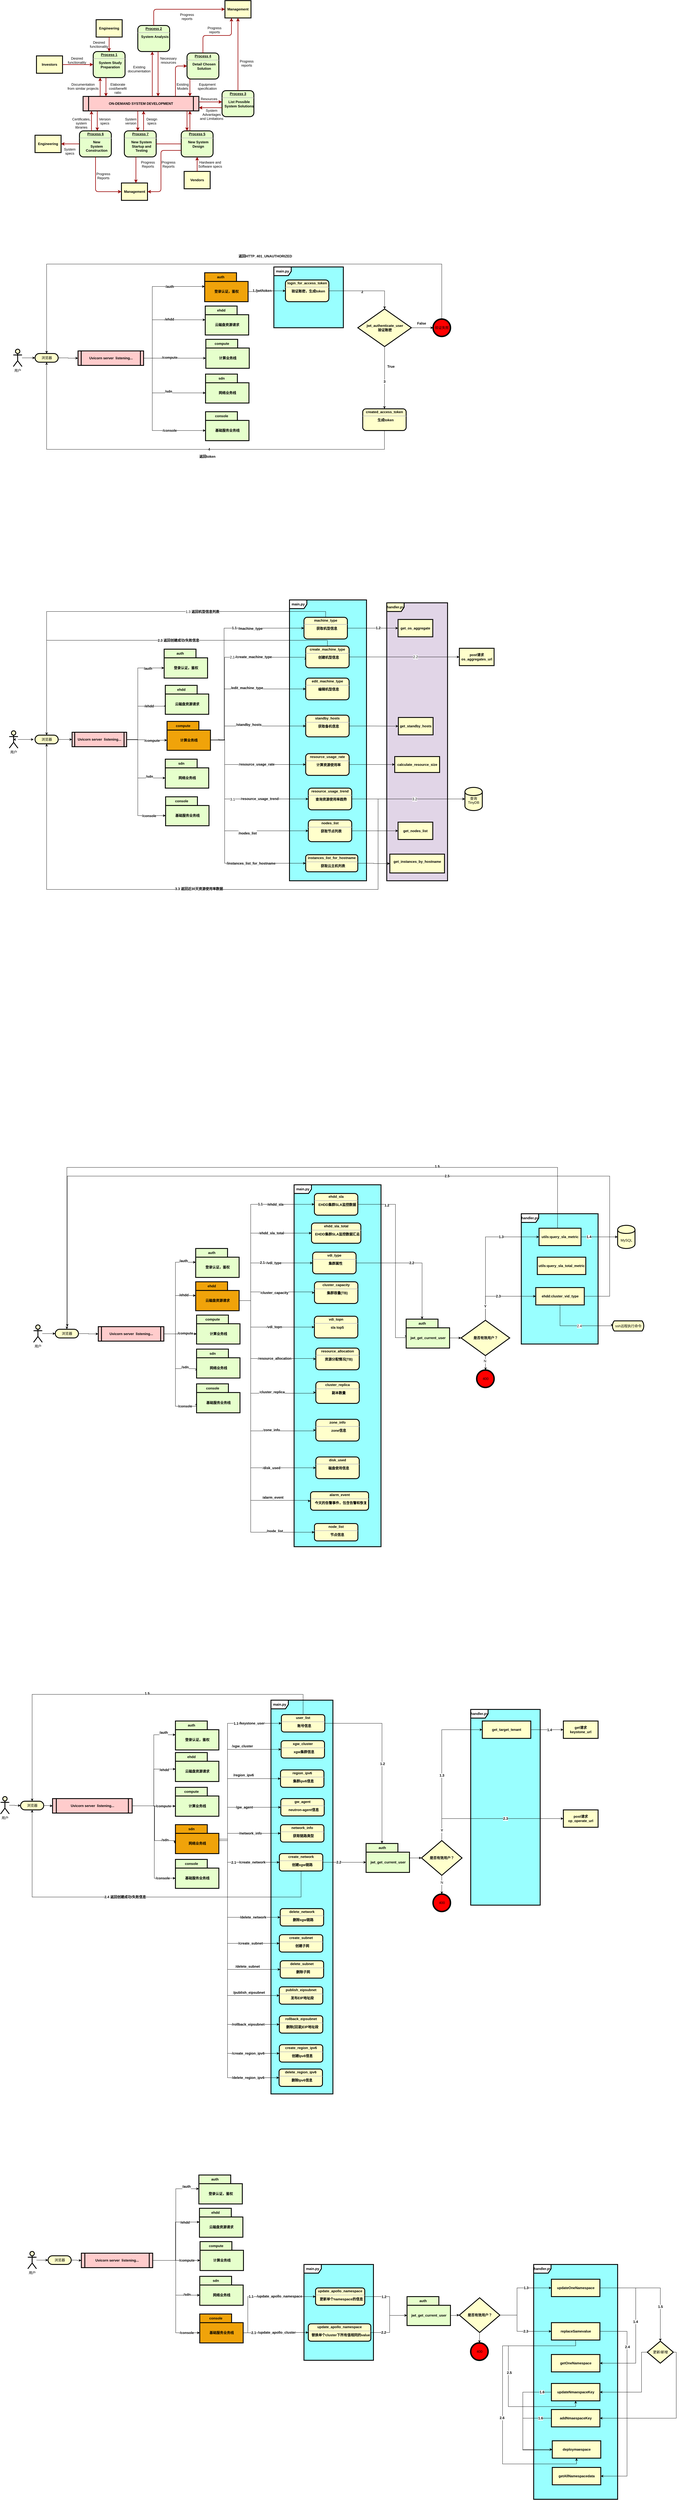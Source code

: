 <mxfile version="20.7.4" type="github"><diagram name="Page-1" id="c7558073-3199-34d8-9f00-42111426c3f3"><mxGraphModel dx="3147" dy="2309" grid="1" gridSize="10" guides="1" tooltips="1" connect="1" arrows="1" fold="1" page="1" pageScale="1" pageWidth="826" pageHeight="1169" background="none" math="0" shadow="0"><root><mxCell id="0"/><mxCell id="1" parent="0"/><mxCell id="iUn0GgRghp78xL2DHV3C-722" value="&lt;b&gt;main.py&lt;/b&gt;" style="shape=umlFrame;whiteSpace=wrap;html=1;strokeColor=default;strokeWidth=3;fontFamily=Helvetica;fontSize=12;fontColor=#000000;fillColor=default;swimlaneFillColor=#99FFFF;" vertex="1" parent="1"><mxGeometry x="860" y="790" width="240" height="210" as="geometry"/></mxCell><mxCell id="iUn0GgRghp78xL2DHV3C-677" value="&lt;b&gt;handler.py&lt;/b&gt;" style="shape=umlFrame;whiteSpace=wrap;html=1;strokeColor=default;strokeWidth=3;fontFamily=Helvetica;fontSize=12;fontColor=#000000;fillColor=default;swimlaneFillColor=#99FFFF;" vertex="1" parent="1"><mxGeometry x="1757.5" y="7689" width="290" height="811" as="geometry"/></mxCell><mxCell id="iUn0GgRghp78xL2DHV3C-660" value="&lt;b&gt;main.py&lt;/b&gt;" style="shape=umlFrame;whiteSpace=wrap;html=1;strokeColor=default;strokeWidth=3;fontFamily=Helvetica;fontSize=12;fontColor=#000000;fillColor=default;swimlaneFillColor=#99FFFF;" vertex="1" parent="1"><mxGeometry x="964" y="7689" width="240" height="331" as="geometry"/></mxCell><mxCell id="iUn0GgRghp78xL2DHV3C-600" value="&lt;b&gt;handler.py&lt;/b&gt;" style="shape=umlFrame;whiteSpace=wrap;html=1;strokeColor=default;strokeWidth=3;fontFamily=Helvetica;fontSize=12;fontColor=#000000;fillColor=default;swimlaneFillColor=#99FFFF;" vertex="1" parent="1"><mxGeometry x="1540" y="5772" width="240" height="676" as="geometry"/></mxCell><mxCell id="iUn0GgRghp78xL2DHV3C-546" value="&lt;b&gt;main.py&lt;/b&gt;" style="shape=umlFrame;whiteSpace=wrap;html=1;strokeColor=default;strokeWidth=3;fontFamily=Helvetica;fontSize=12;fontColor=#000000;fillColor=default;swimlaneFillColor=#99FFFF;" vertex="1" parent="1"><mxGeometry x="850" y="5740" width="214" height="1360" as="geometry"/></mxCell><mxCell id="iUn0GgRghp78xL2DHV3C-453" value="&lt;b&gt;handler.py&lt;/b&gt;" style="shape=umlFrame;whiteSpace=wrap;html=1;strokeColor=default;strokeWidth=3;fontFamily=Helvetica;fontSize=12;fontColor=#000000;fillColor=default;swimlaneFillColor=#99FFFF;" vertex="1" parent="1"><mxGeometry x="1714.75" y="4060" width="265.25" height="450" as="geometry"/></mxCell><mxCell id="iUn0GgRghp78xL2DHV3C-408" value="&lt;b&gt;main.py&lt;/b&gt;" style="shape=umlFrame;whiteSpace=wrap;html=1;strokeColor=default;strokeWidth=3;fontFamily=Helvetica;fontSize=12;fontColor=#000000;fillColor=default;swimlaneFillColor=#99FFFF;" vertex="1" parent="1"><mxGeometry x="929.87" y="3960" width="300.25" height="1250" as="geometry"/></mxCell><mxCell id="iUn0GgRghp78xL2DHV3C-242" value="&lt;b&gt;main.py&lt;/b&gt;" style="shape=umlFrame;whiteSpace=wrap;html=1;strokeColor=default;strokeWidth=3;fontFamily=Helvetica;fontSize=12;fontColor=#000000;fillColor=default;swimlaneFillColor=#99FFFF;" vertex="1" parent="1"><mxGeometry x="914" y="1940" width="266" height="970" as="geometry"/></mxCell><mxCell id="iUn0GgRghp78xL2DHV3C-243" value="&lt;b&gt;handler.py&lt;/b&gt;" style="shape=umlFrame;whiteSpace=wrap;html=1;strokeColor=default;strokeWidth=3;fontFamily=Helvetica;fontSize=12;fontColor=#000000;fillColor=#FFFFCC;swimlaneFillColor=#E1D5E7;" vertex="1" parent="1"><mxGeometry x="1250" y="1950" width="210" height="960" as="geometry"/></mxCell><mxCell id="2" value="&lt;p style=&quot;margin: 0px; margin-top: 4px; text-align: center; text-decoration: underline;&quot;&gt;&lt;strong&gt;Process 1&lt;br /&gt;&lt;/strong&gt;&lt;/p&gt;&lt;hr /&gt;&lt;p style=&quot;margin: 0px; margin-left: 8px;&quot;&gt;System Study&lt;/p&gt;&lt;p style=&quot;margin: 0px; margin-left: 8px;&quot;&gt;Preparation&lt;/p&gt;" style="verticalAlign=middle;align=center;overflow=fill;fontSize=12;fontFamily=Helvetica;html=1;rounded=1;fontStyle=1;strokeWidth=3;fillColor=#E6FFCC" parent="1" vertex="1"><mxGeometry x="236" y="46" width="110" height="90" as="geometry"/></mxCell><mxCell id="3" value="Engineering" style="whiteSpace=wrap;align=center;verticalAlign=middle;fontStyle=1;strokeWidth=3;fillColor=#FFFFCC" parent="1" vertex="1"><mxGeometry x="246" y="-64" width="90" height="60" as="geometry"/></mxCell><mxCell id="4" value="Investors" style="whiteSpace=wrap;align=center;verticalAlign=middle;fontStyle=1;strokeWidth=3;fillColor=#FFFFCC" parent="1" vertex="1"><mxGeometry x="40" y="61" width="90" height="60" as="geometry"/></mxCell><mxCell id="5" value="ON-DEMAND SYSTEM DEVELOPMENT" style="shape=process;whiteSpace=wrap;align=center;verticalAlign=middle;size=0.048;fontStyle=1;strokeWidth=3;fillColor=#FFCCCC" parent="1" vertex="1"><mxGeometry x="201.0" y="201" width="400" height="50" as="geometry"/></mxCell><mxCell id="6" value="&lt;p style=&quot;margin: 0px; margin-top: 4px; text-align: center; text-decoration: underline;&quot;&gt;&lt;strong&gt;Process 2&lt;br /&gt;&lt;/strong&gt;&lt;/p&gt;&lt;hr /&gt;&lt;p style=&quot;margin: 0px; margin-left: 8px;&quot;&gt;System Analysis&lt;/p&gt;" style="verticalAlign=middle;align=center;overflow=fill;fontSize=12;fontFamily=Helvetica;html=1;rounded=1;fontStyle=1;strokeWidth=3;fillColor=#E6FFCC" parent="1" vertex="1"><mxGeometry x="390" y="-44" width="110" height="90" as="geometry"/></mxCell><mxCell id="7" value="&lt;p style=&quot;margin: 0px; margin-top: 4px; text-align: center; text-decoration: underline;&quot;&gt;&lt;strong&gt;&lt;strong&gt;Process&lt;/strong&gt; 3&lt;br /&gt;&lt;/strong&gt;&lt;/p&gt;&lt;hr /&gt;&lt;p style=&quot;margin: 0px; margin-left: 8px;&quot;&gt;List Possible&lt;/p&gt;&lt;p style=&quot;margin: 0px; margin-left: 8px;&quot;&gt;System Solutions&lt;/p&gt;" style="verticalAlign=middle;align=center;overflow=fill;fontSize=12;fontFamily=Helvetica;html=1;rounded=1;fontStyle=1;strokeWidth=3;fillColor=#E6FFCC" parent="1" vertex="1"><mxGeometry x="681" y="181" width="110" height="90" as="geometry"/></mxCell><mxCell id="8" value="&lt;p style=&quot;margin: 0px; margin-top: 4px; text-align: center; text-decoration: underline;&quot;&gt;&lt;strong&gt;&lt;strong&gt;Process&lt;/strong&gt; 4&lt;br /&gt;&lt;/strong&gt;&lt;/p&gt;&lt;hr /&gt;&lt;p style=&quot;margin: 0px; margin-left: 8px;&quot;&gt;Detail Chosen&lt;/p&gt;&lt;p style=&quot;margin: 0px; margin-left: 8px;&quot;&gt;Solution&lt;/p&gt;" style="verticalAlign=middle;align=center;overflow=fill;fontSize=12;fontFamily=Helvetica;html=1;rounded=1;fontStyle=1;strokeWidth=3;fillColor=#E6FFCC" parent="1" vertex="1"><mxGeometry x="560" y="51" width="110" height="90" as="geometry"/></mxCell><mxCell id="9" value="&lt;p style=&quot;margin: 0px; margin-top: 4px; text-align: center; text-decoration: underline;&quot;&gt;&lt;strong&gt;&lt;strong&gt;Process&lt;/strong&gt; 5&lt;br /&gt;&lt;/strong&gt;&lt;/p&gt;&lt;hr /&gt;&lt;p style=&quot;margin: 0px; margin-left: 8px;&quot;&gt;New System&lt;/p&gt;&lt;p style=&quot;margin: 0px; margin-left: 8px;&quot;&gt;Design&lt;/p&gt;" style="verticalAlign=middle;align=center;overflow=fill;fontSize=12;fontFamily=Helvetica;html=1;rounded=1;fontStyle=1;strokeWidth=3;fillColor=#E6FFCC" parent="1" vertex="1"><mxGeometry x="540" y="320" width="110" height="90" as="geometry"/></mxCell><mxCell id="10" value="&lt;p style=&quot;margin: 0px; margin-top: 4px; text-align: center; text-decoration: underline;&quot;&gt;&lt;strong&gt;&lt;strong&gt;Process&lt;/strong&gt; 6&lt;br /&gt;&lt;/strong&gt;&lt;/p&gt;&lt;hr /&gt;&lt;p style=&quot;margin: 0px; margin-left: 8px;&quot;&gt;New&lt;/p&gt;&lt;p style=&quot;margin: 0px; margin-left: 8px;&quot;&gt;System&lt;/p&gt;&lt;p style=&quot;margin: 0px; margin-left: 8px;&quot;&gt;Construction&lt;/p&gt;" style="verticalAlign=middle;align=center;overflow=fill;fontSize=12;fontFamily=Helvetica;html=1;rounded=1;fontStyle=1;strokeWidth=3;fillColor=#E6FFCC" parent="1" vertex="1"><mxGeometry x="188.5" y="320" width="110" height="90" as="geometry"/></mxCell><mxCell id="12" value="Management" style="whiteSpace=wrap;align=center;verticalAlign=middle;fontStyle=1;strokeWidth=3;fillColor=#FFFFCC" parent="1" vertex="1"><mxGeometry x="691" y="-130.0" width="90" height="60" as="geometry"/></mxCell><mxCell id="13" value="Management" style="whiteSpace=wrap;align=center;verticalAlign=middle;fontStyle=1;strokeWidth=3;fillColor=#FFFFCC" parent="1" vertex="1"><mxGeometry x="333.5" y="500" width="90" height="60" as="geometry"/></mxCell><mxCell id="14" value="Engineering" style="whiteSpace=wrap;align=center;verticalAlign=middle;fontStyle=1;strokeWidth=3;fillColor=#FFFFCC" parent="1" vertex="1"><mxGeometry x="35.0" y="335.0" width="90" height="60" as="geometry"/></mxCell><mxCell id="15" value="Vendors" style="whiteSpace=wrap;align=center;verticalAlign=middle;fontStyle=1;strokeWidth=3;fillColor=#FFFFCC" parent="1" vertex="1"><mxGeometry x="550.0" y="460" width="90" height="60" as="geometry"/></mxCell><mxCell id="36" value="" style="edgeStyle=none;noEdgeStyle=1;strokeColor=#990000;strokeWidth=2" parent="1" source="3" target="2" edge="1"><mxGeometry width="100" height="100" relative="1" as="geometry"><mxPoint x="20" y="60" as="sourcePoint"/><mxPoint x="120" y="-40" as="targetPoint"/></mxGeometry></mxCell><mxCell id="37" value="" style="edgeStyle=none;noEdgeStyle=1;strokeColor=#990000;strokeWidth=2" parent="1" source="4" target="2" edge="1"><mxGeometry width="100" height="100" relative="1" as="geometry"><mxPoint x="280" as="sourcePoint"/><mxPoint x="380" y="-100" as="targetPoint"/></mxGeometry></mxCell><mxCell id="11" value="&lt;p style=&quot;margin: 0px; margin-top: 4px; text-align: center; text-decoration: underline;&quot;&gt;&lt;strong&gt;&lt;strong&gt;Process&lt;/strong&gt; 7&lt;br /&gt;&lt;/strong&gt;&lt;/p&gt;&lt;hr /&gt;&lt;p style=&quot;margin: 0px; margin-left: 8px;&quot;&gt;New System&lt;/p&gt;&lt;p style=&quot;margin: 0px; margin-left: 8px;&quot;&gt;Startup and&lt;/p&gt;&lt;p style=&quot;margin: 0px; margin-left: 8px;&quot;&gt;Testing&lt;/p&gt;" style="verticalAlign=middle;align=center;overflow=fill;fontSize=12;fontFamily=Helvetica;html=1;rounded=1;fontStyle=1;strokeWidth=3;fillColor=#E6FFCC" parent="1" vertex="1"><mxGeometry x="343.5" y="320" width="110" height="90" as="geometry"/></mxCell><mxCell id="51" value="" style="endArrow=none;noEdgeStyle=1;strokeColor=#990000;strokeWidth=2" parent="1" source="9" target="11" edge="1"><mxGeometry relative="1" as="geometry"><mxPoint x="205.008" y="291" as="sourcePoint"/><mxPoint x="400.328" y="460" as="targetPoint"/></mxGeometry></mxCell><mxCell id="52" value="Desired &#10;functionality" style="text;spacingTop=-5;align=center" parent="1" vertex="1"><mxGeometry x="165" y="61" width="30" height="20" as="geometry"/></mxCell><mxCell id="53" value="Desired &#10;functionality" style="text;spacingTop=-5;align=center" parent="1" vertex="1"><mxGeometry x="241" y="6" width="30" height="20" as="geometry"/></mxCell><mxCell id="54" value="Documentation&#10;from similar projects" style="text;spacingTop=-5;align=center" parent="1" vertex="1"><mxGeometry x="186" y="151" width="30" height="20" as="geometry"/></mxCell><mxCell id="55" value="" style="edgeStyle=elbowEdgeStyle;elbow=horizontal;strokeColor=#990000;strokeWidth=2" parent="1" source="5" target="2" edge="1"><mxGeometry width="100" height="100" relative="1" as="geometry"><mxPoint x="50" y="340" as="sourcePoint"/><mxPoint x="150" y="240" as="targetPoint"/><Array as="points"><mxPoint x="260" y="180"/></Array></mxGeometry></mxCell><mxCell id="56" value="" style="edgeStyle=elbowEdgeStyle;elbow=horizontal;strokeColor=#990000;strokeWidth=2" parent="1" source="2" target="5" edge="1"><mxGeometry width="100" height="100" relative="1" as="geometry"><mxPoint x="50" y="310" as="sourcePoint"/><mxPoint x="150" y="210" as="targetPoint"/><Array as="points"><mxPoint x="280" y="170"/></Array></mxGeometry></mxCell><mxCell id="57" value="Elaborate&#10;cost/benefit&#10;ratio" style="text;spacingTop=-5;align=center" parent="1" vertex="1"><mxGeometry x="306" y="151" width="30" height="20" as="geometry"/></mxCell><mxCell id="58" value="" style="edgeStyle=elbowEdgeStyle;elbow=horizontal;strokeColor=#990000;strokeWidth=2" parent="1" source="5" target="6" edge="1"><mxGeometry width="100" height="100" relative="1" as="geometry"><mxPoint x="380" y="180" as="sourcePoint"/><mxPoint x="480" y="80" as="targetPoint"/><Array as="points"><mxPoint x="440" y="120"/></Array></mxGeometry></mxCell><mxCell id="59" value="" style="edgeStyle=elbowEdgeStyle;elbow=horizontal;strokeColor=#990000;strokeWidth=2" parent="1" source="6" target="5" edge="1"><mxGeometry width="100" height="100" relative="1" as="geometry"><mxPoint x="350" y="180" as="sourcePoint"/><mxPoint x="450" y="80" as="targetPoint"/><Array as="points"><mxPoint x="460" y="130"/></Array></mxGeometry></mxCell><mxCell id="60" value="Existing&#10;documentation" style="text;spacingTop=-5;align=center" parent="1" vertex="1"><mxGeometry x="380.0" y="91.0" width="30" height="20" as="geometry"/></mxCell><mxCell id="61" value="Necessary&#10;resources" style="text;spacingTop=-5;align=center" parent="1" vertex="1"><mxGeometry x="481.0" y="61.0" width="30" height="20" as="geometry"/></mxCell><mxCell id="62" value="Progress&#10;reports" style="text;spacingTop=-5;align=center" parent="1" vertex="1"><mxGeometry x="545.0" y="-90.0" width="30" height="20" as="geometry"/></mxCell><mxCell id="63" value="Progress&#10;reports" style="text;spacingTop=-5;align=center" parent="1" vertex="1"><mxGeometry x="640" y="-44.0" width="30" height="20" as="geometry"/></mxCell><mxCell id="64" value="Progress&#10;reports" style="text;spacingTop=-5;align=center" parent="1" vertex="1"><mxGeometry x="751.0" y="71.0" width="30" height="20" as="geometry"/></mxCell><mxCell id="65" value="" style="edgeStyle=elbowEdgeStyle;elbow=horizontal;strokeColor=#990000;strokeWidth=2" parent="1" source="6" target="12" edge="1"><mxGeometry width="100" height="100" relative="1" as="geometry"><mxPoint x="260" y="-10.0" as="sourcePoint"/><mxPoint x="360" y="-110.0" as="targetPoint"/><Array as="points"><mxPoint x="445" y="-50"/></Array></mxGeometry></mxCell><mxCell id="66" value="" style="edgeStyle=elbowEdgeStyle;elbow=vertical;entryX=0.25;entryY=1;strokeColor=#990000;strokeWidth=2" parent="1" source="8" target="12" edge="1"><mxGeometry width="100" height="100" relative="1" as="geometry"><mxPoint x="530" y="60" as="sourcePoint"/><mxPoint x="630" y="-40" as="targetPoint"/></mxGeometry></mxCell><mxCell id="67" value="" style="edgeStyle=elbowEdgeStyle;elbow=horizontal;strokeColor=#990000;strokeWidth=2" parent="1" source="7" target="12" edge="1"><mxGeometry width="100" height="100" relative="1" as="geometry"><mxPoint x="660.0" y="170" as="sourcePoint"/><mxPoint x="760.0" y="70" as="targetPoint"/></mxGeometry></mxCell><mxCell id="68" value="" style="edgeStyle=elbowEdgeStyle;elbow=horizontal;strokeColor=#990000;strokeWidth=2" parent="1" source="8" target="5" edge="1"><mxGeometry width="100" height="100" relative="1" as="geometry"><mxPoint x="570" y="190" as="sourcePoint"/><mxPoint x="510" y="60" as="targetPoint"/><Array as="points"><mxPoint x="570" y="170"/></Array></mxGeometry></mxCell><mxCell id="69" value="" style="edgeStyle=segmentEdgeStyle;strokeColor=#990000;strokeWidth=2" parent="1" source="5" target="8" edge="1"><mxGeometry width="100" height="100" relative="1" as="geometry"><mxPoint x="340" y="170" as="sourcePoint"/><mxPoint x="440" y="70" as="targetPoint"/><Array as="points"><mxPoint x="520" y="96"/></Array></mxGeometry></mxCell><mxCell id="70" value="Existing&#10;Models" style="text;spacingTop=-5;align=center" parent="1" vertex="1"><mxGeometry x="530.0" y="151.0" width="30" height="20" as="geometry"/></mxCell><mxCell id="71" value="Equipment&#10;specification" style="text;spacingTop=-5;align=center" parent="1" vertex="1"><mxGeometry x="615" y="151" width="30" height="20" as="geometry"/></mxCell><mxCell id="72" value="" style="edgeStyle=elbowEdgeStyle;elbow=vertical;strokeColor=#990000;strokeWidth=2" parent="1" source="5" target="7" edge="1"><mxGeometry width="100" height="100" relative="1" as="geometry"><mxPoint x="500" y="310" as="sourcePoint"/><mxPoint x="600" y="210" as="targetPoint"/><Array as="points"><mxPoint x="650" y="220"/></Array></mxGeometry></mxCell><mxCell id="73" value="" style="edgeStyle=elbowEdgeStyle;elbow=vertical;strokeColor=#990000;strokeWidth=2" parent="1" source="7" target="5" edge="1"><mxGeometry width="100" height="100" relative="1" as="geometry"><mxPoint x="460" y="310" as="sourcePoint"/><mxPoint x="560" y="210" as="targetPoint"/><Array as="points"><mxPoint x="650" y="240"/></Array></mxGeometry></mxCell><mxCell id="74" value="Resources" style="text;spacingTop=-5;align=center" parent="1" vertex="1"><mxGeometry x="621" y="201.0" width="30" height="20" as="geometry"/></mxCell><mxCell id="75" value="System &#10;Advantages &#10;and Limitations" style="text;spacingTop=-5;align=center" parent="1" vertex="1"><mxGeometry x="630" y="241.0" width="30" height="20" as="geometry"/></mxCell><mxCell id="76" value="" style="edgeStyle=elbowEdgeStyle;elbow=horizontal;strokeColor=#990000;strokeWidth=2" parent="1" source="9" target="5" edge="1"><mxGeometry width="100" height="100" relative="1" as="geometry"><mxPoint x="420" y="390" as="sourcePoint"/><mxPoint x="520" y="290" as="targetPoint"/><Array as="points"><mxPoint x="570" y="280"/></Array></mxGeometry></mxCell><mxCell id="77" value="" style="edgeStyle=elbowEdgeStyle;elbow=horizontal;strokeColor=#990000;strokeWidth=2" parent="1" source="5" target="9" edge="1"><mxGeometry width="100" height="100" relative="1" as="geometry"><mxPoint x="400" y="400" as="sourcePoint"/><mxPoint x="500" y="300" as="targetPoint"/><Array as="points"><mxPoint x="560" y="290"/></Array></mxGeometry></mxCell><mxCell id="78" value="" style="edgeStyle=elbowEdgeStyle;elbow=horizontal;strokeColor=#990000;strokeWidth=2" parent="1" source="15" target="9" edge="1"><mxGeometry width="100" height="100" relative="1" as="geometry"><mxPoint x="430" y="510" as="sourcePoint"/><mxPoint x="530" y="410" as="targetPoint"/></mxGeometry></mxCell><mxCell id="79" value="Hardware and&#10;Software specs" style="text;spacingTop=-5;align=center" parent="1" vertex="1"><mxGeometry x="625" y="420" width="30" height="20" as="geometry"/></mxCell><mxCell id="81" value="" style="edgeStyle=elbowEdgeStyle;elbow=horizontal;exitX=0;exitY=0.75;strokeColor=#990000;strokeWidth=2" parent="1" source="9" target="13" edge="1"><mxGeometry width="100" height="100" relative="1" as="geometry"><mxPoint x="420" y="540" as="sourcePoint"/><mxPoint x="520" y="440" as="targetPoint"/><Array as="points"><mxPoint x="470" y="440"/></Array></mxGeometry></mxCell><mxCell id="82" value="Progress&#10;Reports" style="text;spacingTop=-5;align=center" parent="1" vertex="1"><mxGeometry x="481.0" y="420.0" width="30" height="20" as="geometry"/></mxCell><mxCell id="83" value="" style="edgeStyle=elbowEdgeStyle;elbow=horizontal;strokeColor=#990000;strokeWidth=2" parent="1" source="11" target="13" edge="1"><mxGeometry width="100" height="100" relative="1" as="geometry"><mxPoint x="200" y="470.0" as="sourcePoint"/><mxPoint x="230.0" y="460" as="targetPoint"/></mxGeometry></mxCell><mxCell id="84" value="Progress&#10;Reports" style="text;spacingTop=-5;align=center" parent="1" vertex="1"><mxGeometry x="410.0" y="420.0" width="30" height="20" as="geometry"/></mxCell><mxCell id="85" value="" style="edgeStyle=elbowEdgeStyle;elbow=horizontal;strokeColor=#990000;strokeWidth=2" parent="1" source="10" target="13" edge="1"><mxGeometry width="100" height="100" relative="1" as="geometry"><mxPoint x="130.0" y="550" as="sourcePoint"/><mxPoint x="230.0" y="450" as="targetPoint"/><Array as="points"><mxPoint x="244" y="440"/></Array></mxGeometry></mxCell><mxCell id="86" value="Progress&#10;Reports" style="text;spacingTop=-5;align=center" parent="1" vertex="1"><mxGeometry x="256.0" y="460.0" width="30" height="20" as="geometry"/></mxCell><mxCell id="87" value="" style="edgeStyle=elbowEdgeStyle;elbow=vertical;strokeColor=#990000;strokeWidth=2" parent="1" source="10" target="14" edge="1"><mxGeometry width="100" height="100" relative="1" as="geometry"><mxPoint x="70" y="550" as="sourcePoint"/><mxPoint x="170" y="450" as="targetPoint"/></mxGeometry></mxCell><mxCell id="88" value="" style="edgeStyle=elbowEdgeStyle;elbow=horizontal;strokeColor=#990000;strokeWidth=2" parent="1" source="5" target="11" edge="1"><mxGeometry width="100" height="100" relative="1" as="geometry"><mxPoint x="50" y="310" as="sourcePoint"/><mxPoint x="150" y="210" as="targetPoint"/><Array as="points"><mxPoint x="390" y="280"/></Array></mxGeometry></mxCell><mxCell id="89" value="" style="edgeStyle=elbowEdgeStyle;elbow=horizontal;strokeColor=#990000;strokeWidth=2" parent="1" source="11" target="5" edge="1"><mxGeometry width="100" height="100" relative="1" as="geometry"><mxPoint x="60.0" y="320" as="sourcePoint"/><mxPoint x="160.0" y="220" as="targetPoint"/><Array as="points"><mxPoint x="410" y="280"/></Array></mxGeometry></mxCell><mxCell id="90" value="Version&#10;specs" style="text;spacingTop=-5;align=center" parent="1" vertex="1"><mxGeometry x="261" y="271" width="30" height="20" as="geometry"/></mxCell><mxCell id="91" value="Certificates,&#10;system&#10;libraries" style="text;spacingTop=-5;align=center" parent="1" vertex="1"><mxGeometry x="180" y="271.0" width="30" height="20" as="geometry"/></mxCell><mxCell id="92" value="" style="edgeStyle=elbowEdgeStyle;elbow=horizontal;strokeColor=#990000;strokeWidth=2" parent="1" source="5" target="10" edge="1"><mxGeometry width="100" height="100" relative="1" as="geometry"><mxPoint x="30.0" y="310" as="sourcePoint"/><mxPoint x="130.0" y="210" as="targetPoint"/><Array as="points"><mxPoint x="250" y="280"/></Array></mxGeometry></mxCell><mxCell id="93" value="" style="edgeStyle=elbowEdgeStyle;elbow=horizontal;strokeColor=#990000;strokeWidth=2" parent="1" source="10" target="5" edge="1"><mxGeometry width="100" height="100" relative="1" as="geometry"><mxPoint x="40" y="320" as="sourcePoint"/><mxPoint x="140" y="220" as="targetPoint"/><Array as="points"><mxPoint x="230" y="280"/></Array></mxGeometry></mxCell><mxCell id="94" value="System&#10;specs" style="text;spacingTop=-5;align=center" parent="1" vertex="1"><mxGeometry x="140.0" y="375.0" width="30" height="20" as="geometry"/></mxCell><mxCell id="95" value="Design&#10;specs" style="text;spacingTop=-5;align=center" parent="1" vertex="1"><mxGeometry x="423.5" y="271.0" width="30" height="20" as="geometry"/></mxCell><mxCell id="96" value="System&#10;version" style="text;spacingTop=-5;align=center" parent="1" vertex="1"><mxGeometry x="351.0" y="271" width="30" height="20" as="geometry"/></mxCell><mxCell id="iUn0GgRghp78xL2DHV3C-98" value="" style="edgeStyle=orthogonalEdgeStyle;rounded=0;orthogonalLoop=1;jettySize=auto;html=1;exitX=1;exitY=0.5;exitDx=0;exitDy=0;exitPerimeter=0;" edge="1" parent="1" source="iUn0GgRghp78xL2DHV3C-120" target="iUn0GgRghp78xL2DHV3C-97"><mxGeometry relative="1" as="geometry"><mxPoint x="58.5" y="1090" as="sourcePoint"/></mxGeometry></mxCell><mxCell id="iUn0GgRghp78xL2DHV3C-111" style="edgeStyle=orthogonalEdgeStyle;rounded=0;orthogonalLoop=1;jettySize=auto;html=1;exitX=1;exitY=0.5;exitDx=0;exitDy=0;entryX=0;entryY=0;entryDx=0;entryDy=47.5;entryPerimeter=0;" edge="1" parent="1" source="iUn0GgRghp78xL2DHV3C-97" target="iUn0GgRghp78xL2DHV3C-312"><mxGeometry relative="1" as="geometry"><mxPoint x="630.0" y="855.0" as="targetPoint"/><Array as="points"><mxPoint x="440" y="1105"/><mxPoint x="440" y="858"/></Array></mxGeometry></mxCell><mxCell id="iUn0GgRghp78xL2DHV3C-314" value="&lt;b&gt;&lt;br&gt;&lt;span style=&quot;border-color: var(--border-color); color: rgb(0, 0, 0); font-family: Helvetica; font-size: 12px; font-style: normal; font-variant-ligatures: normal; font-variant-caps: normal; letter-spacing: normal; orphans: 2; text-align: center; text-indent: 0px; text-transform: none; widows: 2; word-spacing: 0px; -webkit-text-stroke-width: 0px; background-color: rgb(251, 251, 251); text-decoration-thickness: initial; text-decoration-style: initial; text-decoration-color: initial;&quot;&gt;/auth&lt;/span&gt;&lt;br&gt;&lt;/b&gt;" style="edgeLabel;html=1;align=center;verticalAlign=middle;resizable=0;points=[];fontSize=12;fontFamily=Helvetica;fontColor=#000000;" vertex="1" connectable="0" parent="iUn0GgRghp78xL2DHV3C-111"><mxGeometry x="0.738" y="1" relative="1" as="geometry"><mxPoint x="-61" y="-7" as="offset"/></mxGeometry></mxCell><mxCell id="iUn0GgRghp78xL2DHV3C-327" style="edgeStyle=orthogonalEdgeStyle;rounded=0;orthogonalLoop=1;jettySize=auto;html=1;exitX=1;exitY=0.5;exitDx=0;exitDy=0;entryX=0;entryY=0;entryDx=0;entryDy=47.5;entryPerimeter=0;fontFamily=Helvetica;fontSize=12;fontColor=#000000;" edge="1" parent="1" source="iUn0GgRghp78xL2DHV3C-97" target="iUn0GgRghp78xL2DHV3C-315"><mxGeometry relative="1" as="geometry"><Array as="points"><mxPoint x="440" y="1105"/><mxPoint x="440" y="972"/></Array></mxGeometry></mxCell><mxCell id="iUn0GgRghp78xL2DHV3C-328" value="&lt;b&gt;/ehdd&lt;/b&gt;" style="edgeLabel;html=1;align=center;verticalAlign=middle;resizable=0;points=[];fontSize=12;fontFamily=Helvetica;fontColor=#000000;" vertex="1" connectable="0" parent="iUn0GgRghp78xL2DHV3C-327"><mxGeometry x="0.655" y="-1" relative="1" as="geometry"><mxPoint x="-65" y="-3" as="offset"/></mxGeometry></mxCell><mxCell id="iUn0GgRghp78xL2DHV3C-329" style="edgeStyle=orthogonalEdgeStyle;rounded=0;orthogonalLoop=1;jettySize=auto;html=1;exitX=1;exitY=0.5;exitDx=0;exitDy=0;entryX=0;entryY=0;entryDx=0;entryDy=65;entryPerimeter=0;fontFamily=Helvetica;fontSize=12;fontColor=#000000;" edge="1" parent="1" source="iUn0GgRghp78xL2DHV3C-97" target="iUn0GgRghp78xL2DHV3C-318"><mxGeometry relative="1" as="geometry"/></mxCell><mxCell id="iUn0GgRghp78xL2DHV3C-330" value="&lt;b&gt;/compute&lt;/b&gt;" style="edgeLabel;html=1;align=center;verticalAlign=middle;resizable=0;points=[];fontSize=12;fontFamily=Helvetica;fontColor=#000000;" vertex="1" connectable="0" parent="iUn0GgRghp78xL2DHV3C-329"><mxGeometry x="0.298" y="-1" relative="1" as="geometry"><mxPoint x="-50" y="-3" as="offset"/></mxGeometry></mxCell><mxCell id="iUn0GgRghp78xL2DHV3C-331" style="edgeStyle=orthogonalEdgeStyle;rounded=0;orthogonalLoop=1;jettySize=auto;html=1;exitX=1;exitY=0.5;exitDx=0;exitDy=0;entryX=0;entryY=0;entryDx=0;entryDy=65;entryPerimeter=0;fontFamily=Helvetica;fontSize=12;fontColor=#000000;" edge="1" parent="1" source="iUn0GgRghp78xL2DHV3C-97" target="iUn0GgRghp78xL2DHV3C-321"><mxGeometry relative="1" as="geometry"><Array as="points"><mxPoint x="440" y="1105"/><mxPoint x="440" y="1225"/></Array></mxGeometry></mxCell><mxCell id="iUn0GgRghp78xL2DHV3C-332" value="&lt;b&gt;/sdn&lt;/b&gt;" style="edgeLabel;html=1;align=center;verticalAlign=middle;resizable=0;points=[];fontSize=12;fontFamily=Helvetica;fontColor=#000000;" vertex="1" connectable="0" parent="iUn0GgRghp78xL2DHV3C-331"><mxGeometry x="0.485" y="2" relative="1" as="geometry"><mxPoint x="-42" y="-3" as="offset"/></mxGeometry></mxCell><mxCell id="iUn0GgRghp78xL2DHV3C-333" style="edgeStyle=orthogonalEdgeStyle;rounded=0;orthogonalLoop=1;jettySize=auto;html=1;entryX=0;entryY=0;entryDx=0;entryDy=65;entryPerimeter=0;fontFamily=Helvetica;fontSize=12;fontColor=#000000;" edge="1" parent="1" source="iUn0GgRghp78xL2DHV3C-97" target="iUn0GgRghp78xL2DHV3C-324"><mxGeometry relative="1" as="geometry"><Array as="points"><mxPoint x="440" y="1105"/><mxPoint x="440" y="1355"/></Array></mxGeometry></mxCell><mxCell id="iUn0GgRghp78xL2DHV3C-334" value="&lt;b&gt;/console&lt;/b&gt;" style="edgeLabel;html=1;align=center;verticalAlign=middle;resizable=0;points=[];fontSize=12;fontFamily=Helvetica;fontColor=#000000;" vertex="1" connectable="0" parent="iUn0GgRghp78xL2DHV3C-333"><mxGeometry x="0.692" y="-2" relative="1" as="geometry"><mxPoint x="-53" y="-2" as="offset"/></mxGeometry></mxCell><mxCell id="iUn0GgRghp78xL2DHV3C-97" value="Uvicorn server  listening..." style="shape=process;whiteSpace=wrap;align=center;verticalAlign=middle;size=0.048;fontStyle=1;strokeWidth=3;fillColor=#FFCCCC" vertex="1" parent="1"><mxGeometry x="183.5" y="1080" width="226.5" height="50" as="geometry"/></mxCell><mxCell id="iUn0GgRghp78xL2DHV3C-120" value="浏览器" style="html=1;dashed=0;whitespace=wrap;shape=mxgraph.dfd.start;strokeColor=default;strokeWidth=3;fontFamily=Helvetica;fontSize=12;fontColor=default;fillColor=#FFFFCC;" vertex="1" parent="1"><mxGeometry x="35" y="1089" width="80" height="30" as="geometry"/></mxCell><mxCell id="iUn0GgRghp78xL2DHV3C-126" style="edgeStyle=orthogonalEdgeStyle;rounded=0;orthogonalLoop=1;jettySize=auto;html=1;entryX=0;entryY=0.5;entryDx=0;entryDy=0;fontFamily=Helvetica;fontSize=12;fontColor=default;" edge="1" parent="1" source="iUn0GgRghp78xL2DHV3C-123" target="iUn0GgRghp78xL2DHV3C-125"><mxGeometry relative="1" as="geometry"/></mxCell><mxCell id="iUn0GgRghp78xL2DHV3C-725" style="edgeStyle=orthogonalEdgeStyle;rounded=0;orthogonalLoop=1;jettySize=auto;html=1;exitX=0.5;exitY=1;exitDx=0;exitDy=0;entryX=0.5;entryY=0;entryDx=0;entryDy=0;fontFamily=Helvetica;fontSize=12;fontColor=#000000;" edge="1" parent="1" source="iUn0GgRghp78xL2DHV3C-123" target="iUn0GgRghp78xL2DHV3C-340"><mxGeometry relative="1" as="geometry"/></mxCell><mxCell id="iUn0GgRghp78xL2DHV3C-726" value="&lt;b&gt;3&lt;/b&gt;" style="edgeLabel;html=1;align=center;verticalAlign=middle;resizable=0;points=[];fontSize=12;fontFamily=Helvetica;fontColor=#000000;" vertex="1" connectable="0" parent="iUn0GgRghp78xL2DHV3C-725"><mxGeometry x="0.128" relative="1" as="geometry"><mxPoint as="offset"/></mxGeometry></mxCell><mxCell id="iUn0GgRghp78xL2DHV3C-123" value="&lt;span style=&quot;font-weight: 700;&quot;&gt;jwt_authenticate_user&lt;/span&gt;&lt;br style=&quot;border-color: var(--border-color); padding: 0px; margin: 0px; font-weight: 700;&quot;&gt;&lt;span style=&quot;font-weight: 700;&quot;&gt;验证账密&lt;/span&gt;" style="shape=rhombus;html=1;dashed=0;whitespace=wrap;perimeter=rhombusPerimeter;strokeColor=default;strokeWidth=3;fontFamily=Helvetica;fontSize=12;fontColor=default;fillColor=#FFFFCC;" vertex="1" parent="1"><mxGeometry x="1150" y="935" width="185" height="130" as="geometry"/></mxCell><mxCell id="iUn0GgRghp78xL2DHV3C-144" style="edgeStyle=orthogonalEdgeStyle;rounded=0;orthogonalLoop=1;jettySize=auto;html=1;exitX=0.5;exitY=0;exitDx=0;exitDy=0;entryX=0.5;entryY=0.5;entryDx=0;entryDy=-15.0;entryPerimeter=0;fontFamily=Helvetica;fontSize=12;fontColor=default;" edge="1" parent="1" source="iUn0GgRghp78xL2DHV3C-125" target="iUn0GgRghp78xL2DHV3C-120"><mxGeometry relative="1" as="geometry"><Array as="points"><mxPoint x="1440" y="780"/><mxPoint x="75" y="780"/></Array></mxGeometry></mxCell><mxCell id="iUn0GgRghp78xL2DHV3C-125" value="验证失败" style="shape=ellipse;html=1;dashed=0;whitespace=wrap;aspect=fixed;strokeWidth=5;perimeter=ellipsePerimeter;strokeColor=default;fontFamily=Helvetica;fontSize=12;fontColor=default;fillColor=#FF0000;" vertex="1" parent="1"><mxGeometry x="1410" y="970" width="60" height="60" as="geometry"/></mxCell><mxCell id="iUn0GgRghp78xL2DHV3C-131" value="&lt;b&gt;返回token&lt;/b&gt;" style="text;html=1;align=center;verticalAlign=middle;resizable=0;points=[];autosize=1;strokeColor=none;fillColor=none;fontSize=12;fontFamily=Helvetica;fontColor=default;" vertex="1" parent="1"><mxGeometry x="590" y="1430" width="80" height="30" as="geometry"/></mxCell><mxCell id="iUn0GgRghp78xL2DHV3C-341" style="edgeStyle=orthogonalEdgeStyle;rounded=0;orthogonalLoop=1;jettySize=auto;html=1;entryX=0;entryY=0.5;entryDx=0;entryDy=0;entryPerimeter=0;fontFamily=Helvetica;fontSize=12;fontColor=#000000;" edge="1" parent="1" source="iUn0GgRghp78xL2DHV3C-141" target="iUn0GgRghp78xL2DHV3C-120"><mxGeometry relative="1" as="geometry"/></mxCell><mxCell id="iUn0GgRghp78xL2DHV3C-141" value="用户" style="shape=umlActor;verticalLabelPosition=bottom;verticalAlign=top;html=1;outlineConnect=0;strokeColor=default;strokeWidth=3;fontFamily=Helvetica;fontSize=12;fontColor=default;fillColor=#FFFFCC;" vertex="1" parent="1"><mxGeometry x="-40" y="1074" width="30" height="60" as="geometry"/></mxCell><mxCell id="iUn0GgRghp78xL2DHV3C-145" value="&lt;b&gt;返回&lt;/b&gt;&lt;span style=&quot;background-color: initial;&quot;&gt;&lt;b&gt;HTTP_401_UNAUTHORIZED&lt;br&gt;&lt;/b&gt;&lt;br&gt;&lt;/span&gt;" style="text;html=1;align=center;verticalAlign=middle;resizable=0;points=[];autosize=1;strokeColor=none;fillColor=none;fontSize=12;fontFamily=Helvetica;fontColor=default;" vertex="1" parent="1"><mxGeometry x="725" y="740" width="210" height="40" as="geometry"/></mxCell><mxCell id="iUn0GgRghp78xL2DHV3C-147" value="&lt;b&gt;True&lt;/b&gt;" style="text;html=1;align=center;verticalAlign=middle;resizable=0;points=[];autosize=1;strokeColor=none;fillColor=none;fontSize=12;fontFamily=Helvetica;fontColor=default;" vertex="1" parent="1"><mxGeometry x="1239" y="1119" width="50" height="30" as="geometry"/></mxCell><mxCell id="iUn0GgRghp78xL2DHV3C-148" value="&lt;b&gt;False&lt;/b&gt;" style="text;html=1;align=center;verticalAlign=middle;resizable=0;points=[];autosize=1;strokeColor=none;fillColor=none;fontSize=12;fontFamily=Helvetica;fontColor=default;" vertex="1" parent="1"><mxGeometry x="1345" y="970" width="50" height="30" as="geometry"/></mxCell><mxCell id="iUn0GgRghp78xL2DHV3C-149" value="" style="edgeStyle=orthogonalEdgeStyle;rounded=0;orthogonalLoop=1;jettySize=auto;html=1;exitX=1;exitY=0.5;exitDx=0;exitDy=0;exitPerimeter=0;" edge="1" parent="1" source="iUn0GgRghp78xL2DHV3C-167" target="iUn0GgRghp78xL2DHV3C-156"><mxGeometry relative="1" as="geometry"><mxPoint x="58.5" y="2422" as="sourcePoint"/></mxGeometry></mxCell><mxCell id="iUn0GgRghp78xL2DHV3C-150" style="edgeStyle=orthogonalEdgeStyle;rounded=0;orthogonalLoop=1;jettySize=auto;html=1;exitX=1;exitY=0.5;exitDx=0;exitDy=0;entryX=0;entryY=0;entryDx=0;entryDy=65;entryPerimeter=0;" edge="1" parent="1" source="iUn0GgRghp78xL2DHV3C-156" target="iUn0GgRghp78xL2DHV3C-342"><mxGeometry relative="1" as="geometry"><mxPoint x="578" y="2187" as="targetPoint"/><Array as="points"><mxPoint x="390" y="2422"/><mxPoint x="390" y="2175"/></Array></mxGeometry></mxCell><mxCell id="iUn0GgRghp78xL2DHV3C-757" value="&lt;b style=&quot;border-color: var(--border-color); background-color: rgb(251, 251, 251);&quot;&gt;/auth&lt;/b&gt;" style="edgeLabel;html=1;align=center;verticalAlign=middle;resizable=0;points=[];fontSize=12;fontFamily=Helvetica;fontColor=#000000;" vertex="1" connectable="0" parent="iUn0GgRghp78xL2DHV3C-150"><mxGeometry x="0.322" y="2" relative="1" as="geometry"><mxPoint x="37" y="-35" as="offset"/></mxGeometry></mxCell><mxCell id="iUn0GgRghp78xL2DHV3C-154" style="edgeStyle=orthogonalEdgeStyle;rounded=0;orthogonalLoop=1;jettySize=auto;html=1;exitX=1;exitY=0.5;exitDx=0;exitDy=0;entryX=0;entryY=0;entryDx=0;entryDy=65;fontFamily=Helvetica;fontSize=12;fontColor=default;entryPerimeter=0;" edge="1" parent="1" source="iUn0GgRghp78xL2DHV3C-156" target="iUn0GgRghp78xL2DHV3C-349"><mxGeometry relative="1" as="geometry"><mxPoint x="578" y="2546" as="targetPoint"/><Array as="points"><mxPoint x="390" y="2422"/><mxPoint x="390" y="2555"/></Array></mxGeometry></mxCell><mxCell id="iUn0GgRghp78xL2DHV3C-767" value="&lt;b&gt;/sdn&lt;/b&gt;" style="edgeLabel;html=1;align=center;verticalAlign=middle;resizable=0;points=[];fontSize=12;fontFamily=Helvetica;fontColor=#000000;" vertex="1" connectable="0" parent="iUn0GgRghp78xL2DHV3C-154"><mxGeometry x="0.795" y="1" relative="1" as="geometry"><mxPoint x="-28" y="-4" as="offset"/></mxGeometry></mxCell><mxCell id="iUn0GgRghp78xL2DHV3C-155" style="edgeStyle=orthogonalEdgeStyle;rounded=0;orthogonalLoop=1;jettySize=auto;html=1;exitX=1;exitY=0.5;exitDx=0;exitDy=0;entryX=0;entryY=0;entryDx=0;entryDy=65;entryPerimeter=0;fontFamily=Helvetica;fontSize=12;fontColor=default;" edge="1" parent="1" source="iUn0GgRghp78xL2DHV3C-156" target="iUn0GgRghp78xL2DHV3C-351"><mxGeometry relative="1" as="geometry"><mxPoint x="578.99" y="2665.01" as="targetPoint"/><Array as="points"><mxPoint x="390" y="2422"/><mxPoint x="390" y="2685"/></Array></mxGeometry></mxCell><mxCell id="iUn0GgRghp78xL2DHV3C-768" value="&lt;b&gt;/console&lt;/b&gt;" style="edgeLabel;html=1;align=center;verticalAlign=middle;resizable=0;points=[];fontSize=12;fontFamily=Helvetica;fontColor=#000000;" vertex="1" connectable="0" parent="iUn0GgRghp78xL2DHV3C-155"><mxGeometry x="0.673" y="-1" relative="1" as="geometry"><mxPoint x="8" as="offset"/></mxGeometry></mxCell><mxCell id="iUn0GgRghp78xL2DHV3C-346" style="edgeStyle=orthogonalEdgeStyle;rounded=0;orthogonalLoop=1;jettySize=auto;html=1;exitX=1;exitY=0.5;exitDx=0;exitDy=0;entryX=0;entryY=0;entryDx=0;entryDy=65;entryPerimeter=0;fontFamily=Helvetica;fontSize=12;fontColor=#000000;" edge="1" parent="1" source="iUn0GgRghp78xL2DHV3C-156" target="iUn0GgRghp78xL2DHV3C-344"><mxGeometry relative="1" as="geometry"><Array as="points"><mxPoint x="390" y="2422"/><mxPoint x="390" y="2307"/></Array></mxGeometry></mxCell><mxCell id="iUn0GgRghp78xL2DHV3C-758" value="&lt;b style=&quot;border-color: var(--border-color); background-color: rgb(251, 251, 251);&quot;&gt;/ehdd&lt;/b&gt;" style="edgeLabel;html=1;align=center;verticalAlign=middle;resizable=0;points=[];fontSize=12;fontFamily=Helvetica;fontColor=#000000;" vertex="1" connectable="0" parent="iUn0GgRghp78xL2DHV3C-346"><mxGeometry x="0.361" y="3" relative="1" as="geometry"><mxPoint x="18" y="3" as="offset"/></mxGeometry></mxCell><mxCell id="iUn0GgRghp78xL2DHV3C-763" style="edgeStyle=orthogonalEdgeStyle;rounded=0;orthogonalLoop=1;jettySize=auto;html=1;exitX=1;exitY=0.5;exitDx=0;exitDy=0;entryX=0;entryY=0;entryDx=0;entryDy=65;entryPerimeter=0;fontFamily=Helvetica;fontSize=12;fontColor=#000000;" edge="1" parent="1" source="iUn0GgRghp78xL2DHV3C-156" target="iUn0GgRghp78xL2DHV3C-347"><mxGeometry relative="1" as="geometry"><Array as="points"><mxPoint x="416" y="2423"/></Array></mxGeometry></mxCell><mxCell id="iUn0GgRghp78xL2DHV3C-766" value="&lt;b&gt;/compute&lt;/b&gt;" style="edgeLabel;html=1;align=center;verticalAlign=middle;resizable=0;points=[];fontSize=12;fontFamily=Helvetica;fontColor=#000000;" vertex="1" connectable="0" parent="iUn0GgRghp78xL2DHV3C-763"><mxGeometry x="0.26" y="-1" relative="1" as="geometry"><mxPoint as="offset"/></mxGeometry></mxCell><mxCell id="iUn0GgRghp78xL2DHV3C-156" value="Uvicorn server  listening..." style="shape=process;whiteSpace=wrap;align=center;verticalAlign=middle;size=0.048;fontStyle=1;strokeWidth=3;fillColor=#FFCCCC" vertex="1" parent="1"><mxGeometry x="163" y="2397" width="188.5" height="50" as="geometry"/></mxCell><mxCell id="iUn0GgRghp78xL2DHV3C-192" value="&lt;b&gt;&lt;br&gt;&lt;span style=&quot;color: rgb(0, 0, 0); font-family: Helvetica; font-size: 12px; font-style: normal; font-variant-ligatures: normal; font-variant-caps: normal; letter-spacing: normal; orphans: 2; text-align: center; text-indent: 0px; text-transform: none; widows: 2; word-spacing: 0px; -webkit-text-stroke-width: 0px; background-color: rgb(251, 251, 251); text-decoration-thickness: initial; text-decoration-style: initial; text-decoration-color: initial; float: none; display: inline !important;&quot;&gt;/machine_type&lt;/span&gt;&lt;br&gt;&lt;/b&gt;" style="edgeStyle=orthogonalEdgeStyle;rounded=0;orthogonalLoop=1;jettySize=auto;html=1;fontFamily=Helvetica;fontSize=12;fontColor=default;entryX=0;entryY=0.5;entryDx=0;entryDy=0;" edge="1" parent="1" target="iUn0GgRghp78xL2DHV3C-353"><mxGeometry x="0.443" y="7" relative="1" as="geometry"><mxPoint x="688" y="2422" as="sourcePoint"/><mxPoint x="950" y="2038" as="targetPoint"/><Array as="points"><mxPoint x="688" y="2038"/></Array><mxPoint x="-1" as="offset"/></mxGeometry></mxCell><mxCell id="iUn0GgRghp78xL2DHV3C-771" value="&lt;b&gt;1.1&lt;/b&gt;" style="edgeLabel;html=1;align=center;verticalAlign=middle;resizable=0;points=[];fontSize=12;fontFamily=Helvetica;fontColor=#000000;" vertex="1" connectable="0" parent="iUn0GgRghp78xL2DHV3C-192"><mxGeometry x="0.27" y="1" relative="1" as="geometry"><mxPoint as="offset"/></mxGeometry></mxCell><mxCell id="iUn0GgRghp78xL2DHV3C-193" value="&lt;b&gt;&lt;br&gt;&lt;span style=&quot;color: rgb(0, 0, 0); font-family: Helvetica; font-size: 12px; font-style: normal; font-variant-ligatures: normal; font-variant-caps: normal; letter-spacing: normal; orphans: 2; text-align: center; text-indent: 0px; text-transform: none; widows: 2; word-spacing: 0px; -webkit-text-stroke-width: 0px; background-color: rgb(251, 251, 251); text-decoration-thickness: initial; text-decoration-style: initial; text-decoration-color: initial; float: none; display: inline !important;&quot;&gt;/nodes_list&lt;/span&gt;&lt;br&gt;&lt;/b&gt;" style="edgeStyle=orthogonalEdgeStyle;rounded=0;orthogonalLoop=1;jettySize=auto;html=1;exitX=1;exitY=0.5;exitDx=0;exitDy=0;entryX=0;entryY=0.5;entryDx=0;entryDy=0;fontFamily=Helvetica;fontSize=12;fontColor=default;" edge="1" parent="1" target="iUn0GgRghp78xL2DHV3C-365"><mxGeometry x="0.311" relative="1" as="geometry"><mxPoint x="688" y="2422" as="sourcePoint"/><mxPoint x="1195" y="2837" as="targetPoint"/><Array as="points"><mxPoint x="690" y="2422"/><mxPoint x="690" y="2738"/></Array><mxPoint x="-1" as="offset"/></mxGeometry></mxCell><mxCell id="iUn0GgRghp78xL2DHV3C-194" style="edgeStyle=orthogonalEdgeStyle;rounded=0;orthogonalLoop=1;jettySize=auto;html=1;exitX=1;exitY=0.5;exitDx=0;exitDy=0;entryX=0;entryY=0.5;entryDx=0;entryDy=0;fontFamily=Helvetica;fontSize=12;fontColor=default;" edge="1" parent="1" target="iUn0GgRghp78xL2DHV3C-355"><mxGeometry relative="1" as="geometry"><mxPoint x="688" y="2422" as="sourcePoint"/><mxPoint x="1190" y="2137" as="targetPoint"/><Array as="points"><mxPoint x="690" y="2422"/><mxPoint x="690" y="2138"/></Array></mxGeometry></mxCell><mxCell id="iUn0GgRghp78xL2DHV3C-211" value="&lt;span style=&quot;background-color: rgb(251, 251, 251);&quot;&gt;&lt;b&gt;/create_machine_type&lt;/b&gt;&lt;/span&gt;" style="edgeLabel;html=1;align=center;verticalAlign=middle;resizable=0;points=[];fontSize=12;fontFamily=Helvetica;fontColor=#000000;" vertex="1" connectable="0" parent="iUn0GgRghp78xL2DHV3C-194"><mxGeometry x="0.541" y="1" relative="1" as="geometry"><mxPoint x="-51" as="offset"/></mxGeometry></mxCell><mxCell id="iUn0GgRghp78xL2DHV3C-773" value="2,1" style="edgeLabel;html=1;align=center;verticalAlign=middle;resizable=0;points=[];fontSize=12;fontFamily=Helvetica;fontColor=#000000;" vertex="1" connectable="0" parent="iUn0GgRghp78xL2DHV3C-194"><mxGeometry x="0.1" relative="1" as="geometry"><mxPoint as="offset"/></mxGeometry></mxCell><mxCell id="iUn0GgRghp78xL2DHV3C-196" value="&lt;br&gt;&lt;span style=&quot;color: rgb(0, 0, 0); font-family: Helvetica; font-size: 12px; font-style: normal; font-variant-ligatures: normal; font-variant-caps: normal; font-weight: 400; letter-spacing: normal; orphans: 2; text-align: center; text-indent: 0px; text-transform: none; widows: 2; word-spacing: 0px; -webkit-text-stroke-width: 0px; background-color: rgb(251, 251, 251); text-decoration-thickness: initial; text-decoration-style: initial; text-decoration-color: initial; float: none; display: inline !important;&quot;&gt;/&lt;/span&gt;&lt;span style=&quot;color: rgb(0, 0, 0); font-family: Helvetica; font-size: 12px; font-style: normal; font-variant-ligatures: normal; font-variant-caps: normal; letter-spacing: normal; orphans: 2; text-align: center; text-indent: 0px; text-transform: none; widows: 2; word-spacing: 0px; -webkit-text-stroke-width: 0px; background-color: rgb(251, 251, 251); text-decoration-thickness: initial; text-decoration-style: initial; text-decoration-color: initial; float: none; display: inline !important;&quot;&gt;&lt;b&gt;resource_usage_rate&lt;/b&gt;&lt;/span&gt;&lt;br&gt;" style="edgeStyle=orthogonalEdgeStyle;rounded=0;orthogonalLoop=1;jettySize=auto;html=1;exitX=1;exitY=0.5;exitDx=0;exitDy=0;entryX=0;entryY=0.5;entryDx=0;entryDy=0;fontFamily=Helvetica;fontSize=12;fontColor=default;" edge="1" parent="1" target="iUn0GgRghp78xL2DHV3C-359"><mxGeometry x="0.127" y="9" relative="1" as="geometry"><mxPoint x="670.0" y="2419" as="sourcePoint"/><mxPoint x="1195" y="2573.5" as="targetPoint"/><Array as="points"><mxPoint x="670" y="2424"/><mxPoint x="690" y="2424"/><mxPoint x="690" y="2509"/></Array><mxPoint as="offset"/></mxGeometry></mxCell><mxCell id="iUn0GgRghp78xL2DHV3C-239" style="edgeStyle=orthogonalEdgeStyle;rounded=0;orthogonalLoop=1;jettySize=auto;html=1;exitX=1;exitY=0.5;exitDx=0;exitDy=0;entryX=0;entryY=0.5;entryDx=0;entryDy=0;fontFamily=Helvetica;fontSize=12;fontColor=#000000;" edge="1" parent="1" target="iUn0GgRghp78xL2DHV3C-356"><mxGeometry relative="1" as="geometry"><mxPoint x="688" y="2422" as="sourcePoint"/><mxPoint x="1190" y="2277" as="targetPoint"/><Array as="points"><mxPoint x="688" y="2248"/></Array></mxGeometry></mxCell><mxCell id="iUn0GgRghp78xL2DHV3C-240" value="&lt;br&gt;&lt;span style=&quot;color: rgb(0, 0, 0); font-family: Helvetica; font-size: 12px; font-style: normal; font-variant-ligatures: normal; font-variant-caps: normal; font-weight: 700; letter-spacing: normal; orphans: 2; text-align: center; text-indent: 0px; text-transform: none; widows: 2; word-spacing: 0px; -webkit-text-stroke-width: 0px; background-color: rgb(251, 251, 251); text-decoration-thickness: initial; text-decoration-style: initial; text-decoration-color: initial; float: none; display: inline !important;&quot;&gt;/edit_machine_type&lt;/span&gt;&lt;br&gt;" style="edgeLabel;html=1;align=center;verticalAlign=middle;resizable=0;points=[];fontSize=12;fontFamily=Helvetica;fontColor=#000000;" vertex="1" connectable="0" parent="iUn0GgRghp78xL2DHV3C-239"><mxGeometry x="0.204" y="-2" relative="1" as="geometry"><mxPoint x="-22" y="-14" as="offset"/></mxGeometry></mxCell><mxCell id="iUn0GgRghp78xL2DHV3C-229" value="" style="edgeStyle=orthogonalEdgeStyle;rounded=0;orthogonalLoop=1;jettySize=auto;html=1;fontFamily=Helvetica;fontSize=12;fontColor=#000000;exitX=1;exitY=0.5;exitDx=0;exitDy=0;" edge="1" parent="1" source="iUn0GgRghp78xL2DHV3C-353" target="iUn0GgRghp78xL2DHV3C-228"><mxGeometry relative="1" as="geometry"><mxPoint x="1360" y="1997" as="sourcePoint"/></mxGeometry></mxCell><mxCell id="iUn0GgRghp78xL2DHV3C-772" value="&lt;b&gt;1.2&lt;/b&gt;" style="edgeLabel;html=1;align=center;verticalAlign=middle;resizable=0;points=[];fontSize=12;fontFamily=Helvetica;fontColor=#000000;" vertex="1" connectable="0" parent="iUn0GgRghp78xL2DHV3C-229"><mxGeometry x="0.213" y="1" relative="1" as="geometry"><mxPoint as="offset"/></mxGeometry></mxCell><mxCell id="iUn0GgRghp78xL2DHV3C-167" value="浏览器" style="html=1;dashed=0;whitespace=wrap;shape=mxgraph.dfd.start;strokeColor=default;strokeWidth=3;fontFamily=Helvetica;fontSize=12;fontColor=default;fillColor=#FFFFCC;" vertex="1" parent="1"><mxGeometry x="35" y="2407" width="80" height="30" as="geometry"/></mxCell><mxCell id="iUn0GgRghp78xL2DHV3C-178" value="&lt;b&gt;/sdn&lt;/b&gt;" style="text;html=1;align=center;verticalAlign=middle;resizable=0;points=[];autosize=1;strokeColor=none;fillColor=none;fontSize=12;fontFamily=Helvetica;fontColor=default;" vertex="1" parent="1"><mxGeometry x="503" y="2517" width="50" height="30" as="geometry"/></mxCell><mxCell id="iUn0GgRghp78xL2DHV3C-180" style="edgeStyle=orthogonalEdgeStyle;rounded=0;orthogonalLoop=1;jettySize=auto;html=1;fontFamily=Helvetica;fontSize=12;fontColor=default;" edge="1" parent="1" source="iUn0GgRghp78xL2DHV3C-181"><mxGeometry relative="1" as="geometry"><mxPoint x="30" y="2422" as="targetPoint"/></mxGeometry></mxCell><mxCell id="iUn0GgRghp78xL2DHV3C-754" style="edgeStyle=orthogonalEdgeStyle;rounded=0;orthogonalLoop=1;jettySize=auto;html=1;exitX=0.5;exitY=0.5;exitDx=0;exitDy=0;exitPerimeter=0;fontFamily=Helvetica;fontSize=12;fontColor=#000000;" edge="1" parent="1" source="iUn0GgRghp78xL2DHV3C-181"><mxGeometry relative="1" as="geometry"><mxPoint x="-40.0" y="2422.667" as="targetPoint"/></mxGeometry></mxCell><mxCell id="iUn0GgRghp78xL2DHV3C-181" value="用户" style="shape=umlActor;verticalLabelPosition=bottom;verticalAlign=top;html=1;outlineConnect=0;strokeColor=default;strokeWidth=3;fontFamily=Helvetica;fontSize=12;fontColor=default;fillColor=#FFFFCC;" vertex="1" parent="1"><mxGeometry x="-54" y="2392" width="30" height="60" as="geometry"/></mxCell><mxCell id="iUn0GgRghp78xL2DHV3C-214" value="" style="edgeStyle=orthogonalEdgeStyle;rounded=0;orthogonalLoop=1;jettySize=auto;html=1;fontFamily=Helvetica;fontSize=12;fontColor=#000000;exitX=1;exitY=0.5;exitDx=0;exitDy=0;" edge="1" parent="1" source="iUn0GgRghp78xL2DHV3C-360" target="iUn0GgRghp78xL2DHV3C-213"><mxGeometry relative="1" as="geometry"><mxPoint x="1372.5" y="2967.059" as="sourcePoint"/></mxGeometry></mxCell><mxCell id="iUn0GgRghp78xL2DHV3C-217" value="" style="edgeStyle=orthogonalEdgeStyle;rounded=0;orthogonalLoop=1;jettySize=auto;html=1;fontFamily=Helvetica;fontSize=12;fontColor=#000000;exitX=1;exitY=0.5;exitDx=0;exitDy=0;" edge="1" parent="1" source="iUn0GgRghp78xL2DHV3C-365" target="iUn0GgRghp78xL2DHV3C-216"><mxGeometry relative="1" as="geometry"><mxPoint x="1375" y="2837" as="sourcePoint"/></mxGeometry></mxCell><mxCell id="iUn0GgRghp78xL2DHV3C-219" style="edgeStyle=orthogonalEdgeStyle;rounded=0;orthogonalLoop=1;jettySize=auto;html=1;entryX=0;entryY=0.5;entryDx=0;entryDy=0;fontFamily=Helvetica;fontSize=12;fontColor=#000000;exitX=1;exitY=0.5;exitDx=0;exitDy=0;" edge="1" parent="1" source="iUn0GgRghp78xL2DHV3C-361" target="iUn0GgRghp78xL2DHV3C-218"><mxGeometry relative="1" as="geometry"><mxPoint x="1375" y="2714.5" as="sourcePoint"/></mxGeometry></mxCell><mxCell id="iUn0GgRghp78xL2DHV3C-791" value="3.2" style="edgeLabel;html=1;align=center;verticalAlign=middle;resizable=0;points=[];fontSize=12;fontFamily=Helvetica;fontColor=#000000;" vertex="1" connectable="0" parent="iUn0GgRghp78xL2DHV3C-219"><mxGeometry x="-0.107" y="-1" relative="1" as="geometry"><mxPoint x="42" y="-1" as="offset"/></mxGeometry></mxCell><mxCell id="iUn0GgRghp78xL2DHV3C-221" value="" style="edgeStyle=orthogonalEdgeStyle;rounded=0;orthogonalLoop=1;jettySize=auto;html=1;fontFamily=Helvetica;fontSize=12;fontColor=#000000;exitX=1;exitY=0.5;exitDx=0;exitDy=0;" edge="1" parent="1" source="iUn0GgRghp78xL2DHV3C-359" target="iUn0GgRghp78xL2DHV3C-220"><mxGeometry relative="1" as="geometry"><mxPoint x="1365" y="2573.5" as="sourcePoint"/></mxGeometry></mxCell><mxCell id="iUn0GgRghp78xL2DHV3C-223" value="" style="edgeStyle=orthogonalEdgeStyle;rounded=0;orthogonalLoop=1;jettySize=auto;html=1;fontFamily=Helvetica;fontSize=12;fontColor=#000000;exitX=1;exitY=0.5;exitDx=0;exitDy=0;" edge="1" parent="1" source="iUn0GgRghp78xL2DHV3C-354" target="iUn0GgRghp78xL2DHV3C-222"><mxGeometry relative="1" as="geometry"><mxPoint x="1360" y="2422" as="sourcePoint"/></mxGeometry></mxCell><mxCell id="iUn0GgRghp78xL2DHV3C-227" value="" style="edgeStyle=orthogonalEdgeStyle;rounded=0;orthogonalLoop=1;jettySize=auto;html=1;fontFamily=Helvetica;fontSize=12;fontColor=#000000;exitX=1;exitY=0.5;exitDx=0;exitDy=0;" edge="1" parent="1" source="iUn0GgRghp78xL2DHV3C-355" target="iUn0GgRghp78xL2DHV3C-226"><mxGeometry relative="1" as="geometry"><mxPoint x="1360" y="2137" as="sourcePoint"/><Array as="points"><mxPoint x="1340" y="2137"/><mxPoint x="1340" y="2137"/></Array></mxGeometry></mxCell><mxCell id="iUn0GgRghp78xL2DHV3C-782" value="2.2" style="edgeLabel;html=1;align=center;verticalAlign=middle;resizable=0;points=[];fontSize=12;fontFamily=Helvetica;fontColor=#000000;" vertex="1" connectable="0" parent="iUn0GgRghp78xL2DHV3C-227"><mxGeometry x="0.206" y="3" relative="1" as="geometry"><mxPoint x="-1" y="3" as="offset"/></mxGeometry></mxCell><mxCell id="iUn0GgRghp78xL2DHV3C-213" value="&lt;div&gt;get_instances_by_hostname&lt;/div&gt;&lt;div&gt;&lt;br&gt;&lt;/div&gt;" style="whiteSpace=wrap;html=1;fillColor=#FFFFCC;fontStyle=1;strokeWidth=3;" vertex="1" parent="1"><mxGeometry x="1260.63" y="2818" width="188.75" height="65" as="geometry"/></mxCell><mxCell id="iUn0GgRghp78xL2DHV3C-216" value="get_nodes_list" style="whiteSpace=wrap;html=1;fillColor=#FFFFCC;fontStyle=1;strokeWidth=3;" vertex="1" parent="1"><mxGeometry x="1289" y="2707.5" width="120" height="60" as="geometry"/></mxCell><mxCell id="iUn0GgRghp78xL2DHV3C-251" style="edgeStyle=orthogonalEdgeStyle;rounded=0;orthogonalLoop=1;jettySize=auto;html=1;entryX=0.5;entryY=0.5;entryDx=0;entryDy=15;entryPerimeter=0;fontFamily=Helvetica;fontSize=12;fontColor=#000000;exitX=1;exitY=0.5;exitDx=0;exitDy=0;" edge="1" parent="1" source="iUn0GgRghp78xL2DHV3C-361" target="iUn0GgRghp78xL2DHV3C-167"><mxGeometry relative="1" as="geometry"><Array as="points"><mxPoint x="1220" y="2628"/><mxPoint x="1220" y="2940"/><mxPoint x="75" y="2940"/></Array></mxGeometry></mxCell><mxCell id="iUn0GgRghp78xL2DHV3C-252" value="&lt;b&gt;3.3 返回近30天资源使用率数据&lt;/b&gt;" style="edgeLabel;html=1;align=center;verticalAlign=middle;resizable=0;points=[];fontSize=12;fontFamily=Helvetica;fontColor=#000000;" vertex="1" connectable="0" parent="iUn0GgRghp78xL2DHV3C-251"><mxGeometry x="0.012" y="-2" relative="1" as="geometry"><mxPoint x="15" as="offset"/></mxGeometry></mxCell><mxCell id="iUn0GgRghp78xL2DHV3C-218" value="&lt;div&gt;查询TinyDB&lt;/div&gt;&lt;div&gt;&lt;br&gt;&lt;/div&gt;" style="shape=cylinder;whiteSpace=wrap;html=1;boundedLbl=1;backgroundOutline=1;strokeColor=default;strokeWidth=3;fontFamily=Helvetica;fontSize=12;fontColor=#000000;fillColor=#FFFFCC;" vertex="1" parent="1"><mxGeometry x="1520" y="2587.5" width="60" height="80" as="geometry"/></mxCell><mxCell id="iUn0GgRghp78xL2DHV3C-220" value="calculate_resource_size" style="whiteSpace=wrap;html=1;fillColor=#FFFFCC;fontStyle=1;strokeWidth=3;" vertex="1" parent="1"><mxGeometry x="1277.5" y="2481" width="155" height="55" as="geometry"/></mxCell><mxCell id="iUn0GgRghp78xL2DHV3C-222" value="get_standby_hosts" style="whiteSpace=wrap;html=1;fillColor=#FFFFCC;fontStyle=1;strokeWidth=3;" vertex="1" parent="1"><mxGeometry x="1290" y="2346" width="120" height="60" as="geometry"/></mxCell><mxCell id="iUn0GgRghp78xL2DHV3C-226" value="post请求os_aggregates_url" style="whiteSpace=wrap;html=1;fillColor=#FFFFCC;fontStyle=1;strokeWidth=3;" vertex="1" parent="1"><mxGeometry x="1500.75" y="2107" width="120" height="60" as="geometry"/></mxCell><mxCell id="iUn0GgRghp78xL2DHV3C-228" value="get_os_aggregate" style="whiteSpace=wrap;html=1;fillColor=#FFFFCC;fontStyle=1;strokeWidth=3;" vertex="1" parent="1"><mxGeometry x="1289" y="2007.5" width="120" height="60" as="geometry"/></mxCell><mxCell id="iUn0GgRghp78xL2DHV3C-720" style="edgeStyle=orthogonalEdgeStyle;rounded=0;orthogonalLoop=1;jettySize=auto;html=1;exitX=0;exitY=0;exitDx=150;exitDy=65;exitPerimeter=0;entryX=0;entryY=0.5;entryDx=0;entryDy=0;fontFamily=Helvetica;fontSize=12;fontColor=#000000;" edge="1" parent="1" source="iUn0GgRghp78xL2DHV3C-312" target="iUn0GgRghp78xL2DHV3C-337"><mxGeometry relative="1" as="geometry"/></mxCell><mxCell id="iUn0GgRghp78xL2DHV3C-721" value="&lt;b&gt;1.&lt;span style=&quot;background-color: rgb(251, 251, 251);&quot;&gt;/jwt/token&lt;/span&gt;&lt;/b&gt;" style="edgeLabel;html=1;align=center;verticalAlign=middle;resizable=0;points=[];fontSize=12;fontFamily=Helvetica;fontColor=#000000;" vertex="1" connectable="0" parent="iUn0GgRghp78xL2DHV3C-720"><mxGeometry x="-0.276" y="3" relative="1" as="geometry"><mxPoint as="offset"/></mxGeometry></mxCell><mxCell id="iUn0GgRghp78xL2DHV3C-312" value="auth" style="shape=folder;fontStyle=1;tabWidth=110;tabHeight=30;tabPosition=left;html=1;boundedLbl=1;labelInHeader=1;container=1;collapsible=0;strokeColor=default;strokeWidth=3;fontFamily=Helvetica;fontSize=12;fontColor=#000000;fillColor=#F0A30A;" vertex="1" parent="1"><mxGeometry x="621" y="810" width="150" height="100" as="geometry"/></mxCell><mxCell id="iUn0GgRghp78xL2DHV3C-313" value="&lt;span style=&quot;font-weight: 700;&quot;&gt;登录认证，鉴权&lt;/span&gt;" style="html=1;strokeColor=none;resizeWidth=1;resizeHeight=1;fillColor=none;part=1;connectable=0;allowArrows=0;deletable=0;strokeWidth=3;fontFamily=Helvetica;fontSize=12;fontColor=#000000;" vertex="1" parent="iUn0GgRghp78xL2DHV3C-312"><mxGeometry width="150" height="70" relative="1" as="geometry"><mxPoint y="30" as="offset"/></mxGeometry></mxCell><mxCell id="iUn0GgRghp78xL2DHV3C-315" value="ehdd" style="shape=folder;fontStyle=1;tabWidth=110;tabHeight=30;tabPosition=left;html=1;boundedLbl=1;labelInHeader=1;container=1;collapsible=0;strokeColor=default;strokeWidth=3;fontFamily=Helvetica;fontSize=12;fontColor=#000000;fillColor=#E6FFCC;" vertex="1" parent="1"><mxGeometry x="623" y="925" width="150" height="100" as="geometry"/></mxCell><mxCell id="iUn0GgRghp78xL2DHV3C-316" value="&lt;span style=&quot;font-weight: 700;&quot;&gt;云磁盘资源请求&lt;/span&gt;" style="html=1;strokeColor=none;resizeWidth=1;resizeHeight=1;fillColor=none;part=1;connectable=0;allowArrows=0;deletable=0;strokeWidth=3;fontFamily=Helvetica;fontSize=12;fontColor=#000000;" vertex="1" parent="iUn0GgRghp78xL2DHV3C-315"><mxGeometry width="150" height="70" relative="1" as="geometry"><mxPoint y="30" as="offset"/></mxGeometry></mxCell><mxCell id="iUn0GgRghp78xL2DHV3C-318" value="compute" style="shape=folder;fontStyle=1;tabWidth=110;tabHeight=30;tabPosition=left;html=1;boundedLbl=1;labelInHeader=1;container=1;collapsible=0;strokeColor=default;strokeWidth=3;fontFamily=Helvetica;fontSize=12;fontColor=#000000;fillColor=#E6FFCC;" vertex="1" parent="1"><mxGeometry x="625" y="1040" width="150" height="100" as="geometry"/></mxCell><mxCell id="iUn0GgRghp78xL2DHV3C-319" value="&lt;b&gt;计算业务线&lt;/b&gt;" style="html=1;strokeColor=none;resizeWidth=1;resizeHeight=1;fillColor=none;part=1;connectable=0;allowArrows=0;deletable=0;strokeWidth=3;fontFamily=Helvetica;fontSize=12;fontColor=#000000;" vertex="1" parent="iUn0GgRghp78xL2DHV3C-318"><mxGeometry width="150" height="70" relative="1" as="geometry"><mxPoint y="30" as="offset"/></mxGeometry></mxCell><mxCell id="iUn0GgRghp78xL2DHV3C-321" value="sdn" style="shape=folder;fontStyle=1;tabWidth=110;tabHeight=30;tabPosition=left;html=1;boundedLbl=1;labelInHeader=1;container=1;collapsible=0;strokeColor=default;strokeWidth=3;fontFamily=Helvetica;fontSize=12;fontColor=#000000;fillColor=#E6FFCC;" vertex="1" parent="1"><mxGeometry x="624" y="1160" width="150" height="100" as="geometry"/></mxCell><mxCell id="iUn0GgRghp78xL2DHV3C-322" value="&lt;span style=&quot;font-weight: 700;&quot;&gt;网络业务线&lt;/span&gt;" style="html=1;strokeColor=none;resizeWidth=1;resizeHeight=1;fillColor=none;part=1;connectable=0;allowArrows=0;deletable=0;strokeWidth=3;fontFamily=Helvetica;fontSize=12;fontColor=#000000;" vertex="1" parent="iUn0GgRghp78xL2DHV3C-321"><mxGeometry width="150" height="70" relative="1" as="geometry"><mxPoint y="30" as="offset"/></mxGeometry></mxCell><mxCell id="iUn0GgRghp78xL2DHV3C-324" value="console" style="shape=folder;fontStyle=1;tabWidth=110;tabHeight=30;tabPosition=left;html=1;boundedLbl=1;labelInHeader=1;container=1;collapsible=0;strokeColor=default;strokeWidth=3;fontFamily=Helvetica;fontSize=12;fontColor=#000000;fillColor=#E6FFCC;" vertex="1" parent="1"><mxGeometry x="624" y="1290" width="150" height="100" as="geometry"/></mxCell><mxCell id="iUn0GgRghp78xL2DHV3C-325" value="&lt;span style=&quot;font-weight: 700;&quot;&gt;基础服务业务线&lt;/span&gt;" style="html=1;strokeColor=none;resizeWidth=1;resizeHeight=1;fillColor=none;part=1;connectable=0;allowArrows=0;deletable=0;strokeWidth=3;fontFamily=Helvetica;fontSize=12;fontColor=#000000;" vertex="1" parent="iUn0GgRghp78xL2DHV3C-324"><mxGeometry width="150" height="70" relative="1" as="geometry"><mxPoint y="30" as="offset"/></mxGeometry></mxCell><mxCell id="iUn0GgRghp78xL2DHV3C-723" style="edgeStyle=orthogonalEdgeStyle;rounded=0;orthogonalLoop=1;jettySize=auto;html=1;exitX=1;exitY=0.5;exitDx=0;exitDy=0;entryX=0.5;entryY=0;entryDx=0;entryDy=0;fontFamily=Helvetica;fontSize=12;fontColor=#000000;" edge="1" parent="1" source="iUn0GgRghp78xL2DHV3C-337" target="iUn0GgRghp78xL2DHV3C-123"><mxGeometry relative="1" as="geometry"/></mxCell><mxCell id="iUn0GgRghp78xL2DHV3C-724" value="&lt;b&gt;2&lt;/b&gt;" style="edgeLabel;html=1;align=center;verticalAlign=middle;resizable=0;points=[];fontSize=12;fontFamily=Helvetica;fontColor=#000000;" vertex="1" connectable="0" parent="iUn0GgRghp78xL2DHV3C-723"><mxGeometry x="-0.11" y="-3" relative="1" as="geometry"><mxPoint x="1" as="offset"/></mxGeometry></mxCell><mxCell id="iUn0GgRghp78xL2DHV3C-337" value="&lt;p style=&quot;margin: 4px 0px 0px; text-align: center;&quot;&gt;login_for_access_token&lt;strong style=&quot;text-decoration-line: underline;&quot;&gt;&lt;br&gt;&lt;/strong&gt;&lt;/p&gt;&lt;hr&gt;&lt;p style=&quot;margin: 0px; margin-left: 8px;&quot;&gt;验证账密，生成token&lt;/p&gt;" style="verticalAlign=middle;align=center;overflow=fill;fontSize=12;fontFamily=Helvetica;html=1;rounded=1;fontStyle=1;strokeWidth=3;fillColor=#FFFFCC;" vertex="1" parent="1"><mxGeometry x="900" y="835" width="150" height="75" as="geometry"/></mxCell><mxCell id="iUn0GgRghp78xL2DHV3C-727" style="edgeStyle=orthogonalEdgeStyle;rounded=0;orthogonalLoop=1;jettySize=auto;html=1;entryX=0.5;entryY=0.5;entryDx=0;entryDy=15;entryPerimeter=0;fontFamily=Helvetica;fontSize=12;fontColor=#000000;" edge="1" parent="1" source="iUn0GgRghp78xL2DHV3C-340" target="iUn0GgRghp78xL2DHV3C-120"><mxGeometry relative="1" as="geometry"><Array as="points"><mxPoint x="1242" y="1420"/><mxPoint x="75" y="1420"/></Array></mxGeometry></mxCell><mxCell id="iUn0GgRghp78xL2DHV3C-728" value="&lt;b&gt;4&lt;/b&gt;" style="edgeLabel;html=1;align=center;verticalAlign=middle;resizable=0;points=[];fontSize=12;fontFamily=Helvetica;fontColor=#000000;" vertex="1" connectable="0" parent="iUn0GgRghp78xL2DHV3C-727"><mxGeometry x="-0.124" relative="1" as="geometry"><mxPoint as="offset"/></mxGeometry></mxCell><mxCell id="iUn0GgRghp78xL2DHV3C-340" value="&lt;p style=&quot;margin: 4px 0px 0px; text-align: center;&quot;&gt;&lt;span style=&quot;&quot;&gt;created_access_token&lt;/span&gt;&lt;strong style=&quot;text-decoration-line: underline;&quot;&gt;&lt;br&gt;&lt;/strong&gt;&lt;/p&gt;&lt;hr&gt;&lt;p style=&quot;margin: 0px; margin-left: 8px;&quot;&gt;&lt;span style=&quot;&quot;&gt;生成token&lt;/span&gt;&lt;br&gt;&lt;/p&gt;" style="verticalAlign=middle;align=center;overflow=fill;fontSize=12;fontFamily=Helvetica;html=1;rounded=1;fontStyle=1;strokeWidth=3;fillColor=#FFFFCC;" vertex="1" parent="1"><mxGeometry x="1167" y="1280" width="150" height="75" as="geometry"/></mxCell><mxCell id="iUn0GgRghp78xL2DHV3C-342" value="auth" style="shape=folder;fontStyle=1;tabWidth=110;tabHeight=30;tabPosition=left;html=1;boundedLbl=1;labelInHeader=1;container=1;collapsible=0;strokeColor=default;strokeWidth=3;fontFamily=Helvetica;fontSize=12;fontColor=#000000;fillColor=#E6FFCC;" vertex="1" parent="1"><mxGeometry x="481" y="2110" width="150" height="100" as="geometry"/></mxCell><mxCell id="iUn0GgRghp78xL2DHV3C-343" value="&lt;span style=&quot;font-weight: 700;&quot;&gt;登录认证，鉴权&lt;/span&gt;" style="html=1;strokeColor=none;resizeWidth=1;resizeHeight=1;fillColor=none;part=1;connectable=0;allowArrows=0;deletable=0;strokeWidth=3;fontFamily=Helvetica;fontSize=12;fontColor=#000000;" vertex="1" parent="iUn0GgRghp78xL2DHV3C-342"><mxGeometry width="150" height="70" relative="1" as="geometry"><mxPoint y="30" as="offset"/></mxGeometry></mxCell><mxCell id="iUn0GgRghp78xL2DHV3C-344" value="ehdd" style="shape=folder;fontStyle=1;tabWidth=110;tabHeight=30;tabPosition=left;html=1;boundedLbl=1;labelInHeader=1;container=1;collapsible=0;strokeColor=default;strokeWidth=3;fontFamily=Helvetica;fontSize=12;fontColor=#000000;fillColor=#E6FFCC;" vertex="1" parent="1"><mxGeometry x="485" y="2235" width="150" height="100" as="geometry"/></mxCell><mxCell id="iUn0GgRghp78xL2DHV3C-345" value="&lt;span style=&quot;font-weight: 700;&quot;&gt;云磁盘资源请求&lt;/span&gt;" style="html=1;strokeColor=none;resizeWidth=1;resizeHeight=1;fillColor=none;part=1;connectable=0;allowArrows=0;deletable=0;strokeWidth=3;fontFamily=Helvetica;fontSize=12;fontColor=#000000;" vertex="1" parent="iUn0GgRghp78xL2DHV3C-344"><mxGeometry width="150" height="70" relative="1" as="geometry"><mxPoint y="30" as="offset"/></mxGeometry></mxCell><mxCell id="iUn0GgRghp78xL2DHV3C-357" style="edgeStyle=orthogonalEdgeStyle;rounded=0;orthogonalLoop=1;jettySize=auto;html=1;exitX=0;exitY=0;exitDx=150;exitDy=65;exitPerimeter=0;entryX=0;entryY=0.5;entryDx=0;entryDy=0;fontFamily=Helvetica;fontSize=12;fontColor=#000000;" edge="1" parent="1" source="iUn0GgRghp78xL2DHV3C-347" target="iUn0GgRghp78xL2DHV3C-354"><mxGeometry relative="1" as="geometry"><Array as="points"><mxPoint x="690" y="2425"/><mxPoint x="690" y="2376"/></Array></mxGeometry></mxCell><mxCell id="iUn0GgRghp78xL2DHV3C-358" value="&lt;b style=&quot;border-color: var(--border-color);&quot;&gt;&lt;span style=&quot;border-color: var(--border-color); background-color: rgb(251, 251, 251);&quot;&gt;/standby_hosts&lt;/span&gt;&lt;/b&gt;" style="edgeLabel;html=1;align=center;verticalAlign=middle;resizable=0;points=[];fontSize=12;fontFamily=Helvetica;fontColor=#000000;" vertex="1" connectable="0" parent="iUn0GgRghp78xL2DHV3C-357"><mxGeometry x="-0.057" y="4" relative="1" as="geometry"><mxPoint x="3" y="-1" as="offset"/></mxGeometry></mxCell><mxCell id="iUn0GgRghp78xL2DHV3C-363" style="edgeStyle=orthogonalEdgeStyle;rounded=0;orthogonalLoop=1;jettySize=auto;html=1;exitX=0;exitY=0;exitDx=150;exitDy=65;exitPerimeter=0;entryX=0;entryY=0.5;entryDx=0;entryDy=0;fontFamily=Helvetica;fontSize=12;fontColor=#000000;" edge="1" parent="1" source="iUn0GgRghp78xL2DHV3C-347" target="iUn0GgRghp78xL2DHV3C-361"><mxGeometry relative="1" as="geometry"><Array as="points"><mxPoint x="690" y="2423"/><mxPoint x="690" y="2628"/></Array></mxGeometry></mxCell><mxCell id="iUn0GgRghp78xL2DHV3C-364" value="/&lt;span style=&quot;border-color: var(--border-color); font-weight: 700; background-color: rgb(251, 251, 251);&quot;&gt;resource_usage_trend&lt;/span&gt;" style="edgeLabel;html=1;align=center;verticalAlign=middle;resizable=0;points=[];fontSize=12;fontFamily=Helvetica;fontColor=#000000;" vertex="1" connectable="0" parent="iUn0GgRghp78xL2DHV3C-363"><mxGeometry x="0.397" relative="1" as="geometry"><mxPoint x="-5" y="-1" as="offset"/></mxGeometry></mxCell><mxCell id="iUn0GgRghp78xL2DHV3C-790" value="3.1" style="edgeLabel;html=1;align=center;verticalAlign=middle;resizable=0;points=[];fontSize=12;fontFamily=Helvetica;fontColor=#000000;" vertex="1" connectable="0" parent="iUn0GgRghp78xL2DHV3C-363"><mxGeometry x="0.038" y="-1" relative="1" as="geometry"><mxPoint x="-1" as="offset"/></mxGeometry></mxCell><mxCell id="iUn0GgRghp78xL2DHV3C-769" style="edgeStyle=orthogonalEdgeStyle;rounded=0;orthogonalLoop=1;jettySize=auto;html=1;exitX=0;exitY=0;exitDx=150;exitDy=65;exitPerimeter=0;entryX=0;entryY=0.5;entryDx=0;entryDy=0;fontFamily=Helvetica;fontSize=12;fontColor=#000000;" edge="1" parent="1" source="iUn0GgRghp78xL2DHV3C-347" target="iUn0GgRghp78xL2DHV3C-360"><mxGeometry relative="1" as="geometry"><Array as="points"><mxPoint x="690" y="2425"/><mxPoint x="690" y="2850"/></Array></mxGeometry></mxCell><mxCell id="iUn0GgRghp78xL2DHV3C-770" value="&lt;span style=&quot;border-color: var(--border-color);&quot;&gt;&lt;span style=&quot;border-color: var(--border-color); background-color: rgb(251, 251, 251);&quot;&gt;&lt;b&gt;/instances_list_for_hostname&lt;/b&gt;&lt;/span&gt;&lt;/span&gt;" style="edgeLabel;html=1;align=center;verticalAlign=middle;resizable=0;points=[];fontSize=12;fontFamily=Helvetica;fontColor=#000000;" vertex="1" connectable="0" parent="iUn0GgRghp78xL2DHV3C-769"><mxGeometry x="0.446" relative="1" as="geometry"><mxPoint x="20" as="offset"/></mxGeometry></mxCell><mxCell id="iUn0GgRghp78xL2DHV3C-347" value="compute" style="shape=folder;fontStyle=1;tabWidth=110;tabHeight=30;tabPosition=left;html=1;boundedLbl=1;labelInHeader=1;container=1;collapsible=0;strokeColor=default;strokeWidth=3;fontFamily=Helvetica;fontSize=12;fontColor=#000000;fillColor=#F0A30A;" vertex="1" parent="1"><mxGeometry x="491" y="2359.5" width="150" height="100" as="geometry"/></mxCell><mxCell id="iUn0GgRghp78xL2DHV3C-348" value="&lt;b&gt;计算业务线&lt;/b&gt;" style="html=1;strokeColor=none;resizeWidth=1;resizeHeight=1;fillColor=none;part=1;connectable=0;allowArrows=0;deletable=0;strokeWidth=3;fontFamily=Helvetica;fontSize=12;fontColor=#000000;" vertex="1" parent="iUn0GgRghp78xL2DHV3C-347"><mxGeometry width="150" height="70" relative="1" as="geometry"><mxPoint y="30" as="offset"/></mxGeometry></mxCell><mxCell id="iUn0GgRghp78xL2DHV3C-349" value="sdn" style="shape=folder;fontStyle=1;tabWidth=110;tabHeight=30;tabPosition=left;html=1;boundedLbl=1;labelInHeader=1;container=1;collapsible=0;strokeColor=default;strokeWidth=3;fontFamily=Helvetica;fontSize=12;fontColor=#000000;fillColor=#E6FFCC;" vertex="1" parent="1"><mxGeometry x="485" y="2490" width="150" height="100" as="geometry"/></mxCell><mxCell id="iUn0GgRghp78xL2DHV3C-350" value="&lt;span style=&quot;font-weight: 700;&quot;&gt;网络业务线&lt;/span&gt;" style="html=1;strokeColor=none;resizeWidth=1;resizeHeight=1;fillColor=none;part=1;connectable=0;allowArrows=0;deletable=0;strokeWidth=3;fontFamily=Helvetica;fontSize=12;fontColor=#000000;" vertex="1" parent="iUn0GgRghp78xL2DHV3C-349"><mxGeometry width="150" height="70" relative="1" as="geometry"><mxPoint y="30" as="offset"/></mxGeometry></mxCell><mxCell id="iUn0GgRghp78xL2DHV3C-351" value="console" style="shape=folder;fontStyle=1;tabWidth=110;tabHeight=30;tabPosition=left;html=1;boundedLbl=1;labelInHeader=1;container=1;collapsible=0;strokeColor=default;strokeWidth=3;fontFamily=Helvetica;fontSize=12;fontColor=#000000;fillColor=#E6FFCC;" vertex="1" parent="1"><mxGeometry x="486" y="2620" width="150" height="100" as="geometry"/></mxCell><mxCell id="iUn0GgRghp78xL2DHV3C-352" value="&lt;span style=&quot;font-weight: 700;&quot;&gt;基础服务业务线&lt;/span&gt;" style="html=1;strokeColor=none;resizeWidth=1;resizeHeight=1;fillColor=none;part=1;connectable=0;allowArrows=0;deletable=0;strokeWidth=3;fontFamily=Helvetica;fontSize=12;fontColor=#000000;" vertex="1" parent="iUn0GgRghp78xL2DHV3C-351"><mxGeometry width="150" height="70" relative="1" as="geometry"><mxPoint y="30" as="offset"/></mxGeometry></mxCell><mxCell id="iUn0GgRghp78xL2DHV3C-780" style="edgeStyle=orthogonalEdgeStyle;rounded=0;orthogonalLoop=1;jettySize=auto;html=1;exitX=0.5;exitY=0;exitDx=0;exitDy=0;entryX=0.5;entryY=0.5;entryDx=0;entryDy=-15.0;entryPerimeter=0;fontFamily=Helvetica;fontSize=12;fontColor=#000000;" edge="1" parent="1" source="iUn0GgRghp78xL2DHV3C-353" target="iUn0GgRghp78xL2DHV3C-167"><mxGeometry relative="1" as="geometry"/></mxCell><mxCell id="iUn0GgRghp78xL2DHV3C-781" value="1.3&amp;nbsp;&lt;b style=&quot;border-color: var(--border-color); background-color: rgb(251, 251, 251);&quot;&gt;返回机型信息列表&lt;/b&gt;" style="edgeLabel;html=1;align=center;verticalAlign=middle;resizable=0;points=[];fontSize=12;fontFamily=Helvetica;fontColor=#000000;" vertex="1" connectable="0" parent="iUn0GgRghp78xL2DHV3C-780"><mxGeometry x="-0.368" y="1" relative="1" as="geometry"><mxPoint as="offset"/></mxGeometry></mxCell><mxCell id="iUn0GgRghp78xL2DHV3C-353" value="&lt;p style=&quot;margin: 4px 0px 0px; text-align: center;&quot;&gt;&lt;span style=&quot;&quot;&gt;machine_type&lt;/span&gt;&lt;strong style=&quot;text-decoration-line: underline;&quot;&gt;&lt;br&gt;&lt;/strong&gt;&lt;/p&gt;&lt;hr&gt;&lt;p style=&quot;margin: 0px; margin-left: 8px;&quot;&gt;&lt;span style=&quot;&quot;&gt;获取机型信息&lt;/span&gt;&lt;br&gt;&lt;/p&gt;" style="verticalAlign=middle;align=center;overflow=fill;fontSize=12;fontFamily=Helvetica;html=1;rounded=1;fontStyle=1;strokeWidth=3;fillColor=#FFFFCC;" vertex="1" parent="1"><mxGeometry x="964" y="2000" width="150" height="75" as="geometry"/></mxCell><mxCell id="iUn0GgRghp78xL2DHV3C-354" value="&lt;p style=&quot;margin: 4px 0px 0px; text-align: center;&quot;&gt;&lt;span style=&quot;&quot;&gt;standby_hosts&lt;/span&gt;&lt;strong style=&quot;text-decoration-line: underline;&quot;&gt;&lt;br&gt;&lt;/strong&gt;&lt;/p&gt;&lt;hr&gt;&lt;p style=&quot;margin: 0px; margin-left: 8px;&quot;&gt;&lt;span style=&quot;&quot;&gt;获取备机信息&lt;/span&gt;&lt;br&gt;&lt;/p&gt;" style="verticalAlign=middle;align=center;overflow=fill;fontSize=12;fontFamily=Helvetica;html=1;rounded=1;fontStyle=1;strokeWidth=3;fillColor=#FFFFCC;" vertex="1" parent="1"><mxGeometry x="970" y="2338" width="150" height="75" as="geometry"/></mxCell><mxCell id="iUn0GgRghp78xL2DHV3C-786" style="edgeStyle=orthogonalEdgeStyle;rounded=0;orthogonalLoop=1;jettySize=auto;html=1;exitX=0.5;exitY=0;exitDx=0;exitDy=0;entryX=0.5;entryY=0.5;entryDx=0;entryDy=-15.0;entryPerimeter=0;fontFamily=Helvetica;fontSize=12;fontColor=#000000;" edge="1" parent="1" source="iUn0GgRghp78xL2DHV3C-355" target="iUn0GgRghp78xL2DHV3C-167"><mxGeometry relative="1" as="geometry"/></mxCell><mxCell id="iUn0GgRghp78xL2DHV3C-787" value="&lt;b style=&quot;border-color: var(--border-color);&quot;&gt;2.3 返回创建成功/失败信息&lt;/b&gt;" style="edgeLabel;html=1;align=center;verticalAlign=middle;resizable=0;points=[];fontSize=12;fontFamily=Helvetica;fontColor=#000000;" vertex="1" connectable="0" parent="iUn0GgRghp78xL2DHV3C-786"><mxGeometry x="-0.188" relative="1" as="geometry"><mxPoint as="offset"/></mxGeometry></mxCell><mxCell id="iUn0GgRghp78xL2DHV3C-355" value="&lt;p style=&quot;margin: 4px 0px 0px; text-align: center;&quot;&gt;&lt;span style=&quot;&quot;&gt;create_machine_type&lt;/span&gt;&lt;strong style=&quot;text-decoration-line: underline;&quot;&gt;&lt;br&gt;&lt;/strong&gt;&lt;/p&gt;&lt;hr&gt;&lt;p style=&quot;margin: 0px; margin-left: 8px;&quot;&gt;&lt;span style=&quot;&quot;&gt;创建机型信息&lt;/span&gt;&lt;br&gt;&lt;/p&gt;" style="verticalAlign=middle;align=center;overflow=fill;fontSize=12;fontFamily=Helvetica;html=1;rounded=1;fontStyle=1;strokeWidth=3;fillColor=#FFFFCC;" vertex="1" parent="1"><mxGeometry x="970" y="2099.5" width="150" height="75" as="geometry"/></mxCell><mxCell id="iUn0GgRghp78xL2DHV3C-356" value="&lt;p style=&quot;margin: 4px 0px 0px; text-align: center;&quot;&gt;&lt;span style=&quot;&quot;&gt;edit_machine_type&lt;/span&gt;&lt;strong style=&quot;text-decoration-line: underline;&quot;&gt;&lt;br&gt;&lt;/strong&gt;&lt;/p&gt;&lt;hr&gt;&lt;p style=&quot;margin: 0px; margin-left: 8px;&quot;&gt;&lt;span style=&quot;&quot;&gt;编辑机型信息&lt;/span&gt;&lt;br&gt;&lt;/p&gt;" style="verticalAlign=middle;align=center;overflow=fill;fontSize=12;fontFamily=Helvetica;html=1;rounded=1;fontStyle=1;strokeWidth=3;fillColor=#FFFFCC;" vertex="1" parent="1"><mxGeometry x="970" y="2210" width="150" height="75" as="geometry"/></mxCell><mxCell id="iUn0GgRghp78xL2DHV3C-359" value="&lt;p style=&quot;margin: 4px 0px 0px; text-align: center;&quot;&gt;&lt;span style=&quot;&quot;&gt;resource_usage_rate&lt;/span&gt;&lt;strong style=&quot;text-decoration-line: underline;&quot;&gt;&lt;br&gt;&lt;/strong&gt;&lt;/p&gt;&lt;hr&gt;&lt;p style=&quot;margin: 0px; margin-left: 8px;&quot;&gt;&lt;span style=&quot;&quot;&gt;计算资源使用率&lt;/span&gt;&lt;br&gt;&lt;/p&gt;" style="verticalAlign=middle;align=center;overflow=fill;fontSize=12;fontFamily=Helvetica;html=1;rounded=1;fontStyle=1;strokeWidth=3;fillColor=#FFFFCC;" vertex="1" parent="1"><mxGeometry x="970" y="2471" width="150" height="75" as="geometry"/></mxCell><mxCell id="iUn0GgRghp78xL2DHV3C-360" value="&lt;p style=&quot;margin: 4px 0px 0px; text-align: center;&quot;&gt;&lt;span style=&quot;&quot;&gt;instances_list_for_hostname&lt;/span&gt;&lt;strong style=&quot;text-decoration-line: underline;&quot;&gt;&lt;br&gt;&lt;/strong&gt;&lt;/p&gt;&lt;hr&gt;&lt;p style=&quot;margin: 0px; margin-left: 8px;&quot;&gt;&lt;span style=&quot;&quot;&gt;获取云主机列表&lt;/span&gt;&lt;br&gt;&lt;/p&gt;" style="verticalAlign=middle;align=center;overflow=fill;fontSize=12;fontFamily=Helvetica;html=1;rounded=1;fontStyle=1;strokeWidth=3;fillColor=#FFFFCC;" vertex="1" parent="1"><mxGeometry x="970" y="2820" width="180" height="59" as="geometry"/></mxCell><mxCell id="iUn0GgRghp78xL2DHV3C-361" value="&lt;p style=&quot;margin: 4px 0px 0px; text-align: center;&quot;&gt;&lt;span style=&quot;&quot;&gt;resource_usage_trend&lt;/span&gt;&lt;strong style=&quot;text-decoration-line: underline;&quot;&gt;&lt;br&gt;&lt;/strong&gt;&lt;/p&gt;&lt;hr&gt;&lt;p style=&quot;margin: 0px; margin-left: 8px;&quot;&gt;&lt;span style=&quot;&quot;&gt;查询资源使用率趋势&lt;/span&gt;&lt;br&gt;&lt;/p&gt;" style="verticalAlign=middle;align=center;overflow=fill;fontSize=12;fontFamily=Helvetica;html=1;rounded=1;fontStyle=1;strokeWidth=3;fillColor=#FFFFCC;" vertex="1" parent="1"><mxGeometry x="979" y="2590" width="150" height="75" as="geometry"/></mxCell><mxCell id="iUn0GgRghp78xL2DHV3C-365" value="&lt;p style=&quot;margin: 4px 0px 0px; text-align: center;&quot;&gt;&lt;span style=&quot;&quot;&gt;nodes_list&lt;/span&gt;&lt;strong style=&quot;text-decoration-line: underline;&quot;&gt;&lt;br&gt;&lt;/strong&gt;&lt;/p&gt;&lt;hr&gt;&lt;p style=&quot;margin: 0px; margin-left: 8px;&quot;&gt;&lt;span style=&quot;&quot;&gt;获取节点列表&lt;/span&gt;&lt;br&gt;&lt;/p&gt;" style="verticalAlign=middle;align=center;overflow=fill;fontSize=12;fontFamily=Helvetica;html=1;rounded=1;fontStyle=1;strokeWidth=3;fillColor=#FFFFCC;" vertex="1" parent="1"><mxGeometry x="979" y="2700" width="150" height="75" as="geometry"/></mxCell><mxCell id="iUn0GgRghp78xL2DHV3C-366" value="" style="edgeStyle=orthogonalEdgeStyle;rounded=0;orthogonalLoop=1;jettySize=auto;html=1;exitX=1;exitY=0.5;exitDx=0;exitDy=0;exitPerimeter=0;" edge="1" parent="1" source="iUn0GgRghp78xL2DHV3C-381" target="iUn0GgRghp78xL2DHV3C-378"><mxGeometry relative="1" as="geometry"><mxPoint x="128.5" y="4460" as="sourcePoint"/></mxGeometry></mxCell><mxCell id="iUn0GgRghp78xL2DHV3C-367" style="edgeStyle=orthogonalEdgeStyle;rounded=0;orthogonalLoop=1;jettySize=auto;html=1;exitX=1;exitY=0.5;exitDx=0;exitDy=0;entryX=0;entryY=0;entryDx=0;entryDy=47.5;entryPerimeter=0;" edge="1" parent="1" source="iUn0GgRghp78xL2DHV3C-378" target="iUn0GgRghp78xL2DHV3C-396"><mxGeometry x="0.093" y="45" relative="1" as="geometry"><mxPoint x="700.0" y="4225" as="targetPoint"/><Array as="points"><mxPoint x="520" y="4475"/><mxPoint x="520" y="4228"/></Array><mxPoint as="offset"/></mxGeometry></mxCell><mxCell id="iUn0GgRghp78xL2DHV3C-369" value="&lt;b&gt;&lt;br&gt;&lt;span style=&quot;border-color: var(--border-color); color: rgb(0, 0, 0); font-family: Helvetica; font-size: 12px; font-style: normal; font-variant-ligatures: normal; font-variant-caps: normal; letter-spacing: normal; orphans: 2; text-align: center; text-indent: 0px; text-transform: none; widows: 2; word-spacing: 0px; -webkit-text-stroke-width: 0px; background-color: rgb(251, 251, 251); text-decoration-thickness: initial; text-decoration-style: initial; text-decoration-color: initial;&quot;&gt;/auth&lt;/span&gt;&lt;br&gt;&lt;/b&gt;" style="edgeLabel;html=1;align=center;verticalAlign=middle;resizable=0;points=[];fontSize=12;fontFamily=Helvetica;fontColor=#000000;" vertex="1" connectable="0" parent="iUn0GgRghp78xL2DHV3C-367"><mxGeometry x="0.738" y="1" relative="1" as="geometry"><mxPoint x="5" y="-12" as="offset"/></mxGeometry></mxCell><mxCell id="iUn0GgRghp78xL2DHV3C-370" style="edgeStyle=orthogonalEdgeStyle;rounded=0;orthogonalLoop=1;jettySize=auto;html=1;exitX=1;exitY=0.5;exitDx=0;exitDy=0;entryX=0;entryY=0;entryDx=0;entryDy=47.5;entryPerimeter=0;fontFamily=Helvetica;fontSize=12;fontColor=#000000;" edge="1" parent="1" source="iUn0GgRghp78xL2DHV3C-378" target="iUn0GgRghp78xL2DHV3C-398"><mxGeometry relative="1" as="geometry"><Array as="points"><mxPoint x="520" y="4475"/><mxPoint x="520" y="4342"/></Array></mxGeometry></mxCell><mxCell id="iUn0GgRghp78xL2DHV3C-371" value="&lt;b&gt;/ehdd&lt;/b&gt;" style="edgeLabel;html=1;align=center;verticalAlign=middle;resizable=0;points=[];fontSize=12;fontFamily=Helvetica;fontColor=#000000;" vertex="1" connectable="0" parent="iUn0GgRghp78xL2DHV3C-370"><mxGeometry x="0.655" y="-1" relative="1" as="geometry"><mxPoint x="1" y="-3" as="offset"/></mxGeometry></mxCell><mxCell id="iUn0GgRghp78xL2DHV3C-372" style="edgeStyle=orthogonalEdgeStyle;rounded=0;orthogonalLoop=1;jettySize=auto;html=1;exitX=1;exitY=0.5;exitDx=0;exitDy=0;entryX=0;entryY=0;entryDx=0;entryDy=65;entryPerimeter=0;fontFamily=Helvetica;fontSize=12;fontColor=#000000;" edge="1" parent="1" source="iUn0GgRghp78xL2DHV3C-378" target="iUn0GgRghp78xL2DHV3C-400"><mxGeometry relative="1" as="geometry"/></mxCell><mxCell id="iUn0GgRghp78xL2DHV3C-373" value="&lt;b&gt;/compute&lt;/b&gt;" style="edgeLabel;html=1;align=center;verticalAlign=middle;resizable=0;points=[];fontSize=12;fontFamily=Helvetica;fontColor=#000000;" vertex="1" connectable="0" parent="iUn0GgRghp78xL2DHV3C-372"><mxGeometry x="0.298" y="-1" relative="1" as="geometry"><mxPoint y="-3" as="offset"/></mxGeometry></mxCell><mxCell id="iUn0GgRghp78xL2DHV3C-374" style="edgeStyle=orthogonalEdgeStyle;rounded=0;orthogonalLoop=1;jettySize=auto;html=1;exitX=1;exitY=0.5;exitDx=0;exitDy=0;entryX=0;entryY=0;entryDx=0;entryDy=65;entryPerimeter=0;fontFamily=Helvetica;fontSize=12;fontColor=#000000;" edge="1" parent="1" source="iUn0GgRghp78xL2DHV3C-378" target="iUn0GgRghp78xL2DHV3C-402"><mxGeometry x="-0.701" y="-45" relative="1" as="geometry"><Array as="points"><mxPoint x="520" y="4475"/><mxPoint x="520" y="4595"/></Array><mxPoint x="-1" as="offset"/></mxGeometry></mxCell><mxCell id="iUn0GgRghp78xL2DHV3C-375" value="&lt;b&gt;/sdn&lt;/b&gt;" style="edgeLabel;html=1;align=center;verticalAlign=middle;resizable=0;points=[];fontSize=12;fontFamily=Helvetica;fontColor=#000000;" vertex="1" connectable="0" parent="iUn0GgRghp78xL2DHV3C-374"><mxGeometry x="0.485" y="2" relative="1" as="geometry"><mxPoint x="18" y="-3" as="offset"/></mxGeometry></mxCell><mxCell id="iUn0GgRghp78xL2DHV3C-376" style="edgeStyle=orthogonalEdgeStyle;rounded=0;orthogonalLoop=1;jettySize=auto;html=1;entryX=0;entryY=0;entryDx=0;entryDy=65;entryPerimeter=0;fontFamily=Helvetica;fontSize=12;fontColor=#000000;" edge="1" parent="1" source="iUn0GgRghp78xL2DHV3C-378" target="iUn0GgRghp78xL2DHV3C-404"><mxGeometry relative="1" as="geometry"><Array as="points"><mxPoint x="520" y="4475"/><mxPoint x="520" y="4725"/></Array></mxGeometry></mxCell><mxCell id="iUn0GgRghp78xL2DHV3C-377" value="&lt;b&gt;/console&lt;/b&gt;" style="edgeLabel;html=1;align=center;verticalAlign=middle;resizable=0;points=[];fontSize=12;fontFamily=Helvetica;fontColor=#000000;" vertex="1" connectable="0" parent="iUn0GgRghp78xL2DHV3C-376"><mxGeometry x="0.692" y="-2" relative="1" as="geometry"><mxPoint x="5" y="-2" as="offset"/></mxGeometry></mxCell><mxCell id="iUn0GgRghp78xL2DHV3C-378" value="Uvicorn server  listening..." style="shape=process;whiteSpace=wrap;align=center;verticalAlign=middle;size=0.048;fontStyle=1;strokeWidth=3;fillColor=#FFCCCC" vertex="1" parent="1"><mxGeometry x="253.5" y="4450" width="226.5" height="50" as="geometry"/></mxCell><mxCell id="iUn0GgRghp78xL2DHV3C-381" value="浏览器" style="html=1;dashed=0;whitespace=wrap;shape=mxgraph.dfd.start;strokeColor=default;strokeWidth=3;fontFamily=Helvetica;fontSize=12;fontColor=default;fillColor=#FFFFCC;" vertex="1" parent="1"><mxGeometry x="105" y="4459" width="80" height="30" as="geometry"/></mxCell><mxCell id="iUn0GgRghp78xL2DHV3C-389" style="edgeStyle=orthogonalEdgeStyle;rounded=0;orthogonalLoop=1;jettySize=auto;html=1;entryX=0;entryY=0.5;entryDx=0;entryDy=0;entryPerimeter=0;fontFamily=Helvetica;fontSize=12;fontColor=#000000;" edge="1" parent="1" source="iUn0GgRghp78xL2DHV3C-390" target="iUn0GgRghp78xL2DHV3C-381"><mxGeometry relative="1" as="geometry"/></mxCell><mxCell id="iUn0GgRghp78xL2DHV3C-390" value="用户" style="shape=umlActor;verticalLabelPosition=bottom;verticalAlign=top;html=1;outlineConnect=0;strokeColor=default;strokeWidth=3;fontFamily=Helvetica;fontSize=12;fontColor=default;fillColor=#FFFFCC;" vertex="1" parent="1"><mxGeometry x="30" y="4444" width="30" height="60" as="geometry"/></mxCell><mxCell id="iUn0GgRghp78xL2DHV3C-396" value="auth" style="shape=folder;fontStyle=1;tabWidth=110;tabHeight=30;tabPosition=left;html=1;boundedLbl=1;labelInHeader=1;container=1;collapsible=0;strokeColor=default;strokeWidth=3;fontFamily=Helvetica;fontSize=12;fontColor=#000000;fillColor=#E6FFCC;" vertex="1" parent="1"><mxGeometry x="590" y="4180" width="150" height="100" as="geometry"/></mxCell><mxCell id="iUn0GgRghp78xL2DHV3C-397" value="&lt;span style=&quot;font-weight: 700;&quot;&gt;登录认证，鉴权&lt;/span&gt;" style="html=1;strokeColor=none;resizeWidth=1;resizeHeight=1;fillColor=none;part=1;connectable=0;allowArrows=0;deletable=0;strokeWidth=3;fontFamily=Helvetica;fontSize=12;fontColor=#000000;" vertex="1" parent="iUn0GgRghp78xL2DHV3C-396"><mxGeometry width="150" height="70" relative="1" as="geometry"><mxPoint y="30" as="offset"/></mxGeometry></mxCell><mxCell id="iUn0GgRghp78xL2DHV3C-420" style="edgeStyle=orthogonalEdgeStyle;rounded=0;orthogonalLoop=1;jettySize=auto;html=1;exitX=0;exitY=0;exitDx=150;exitDy=65;exitPerimeter=0;entryX=0;entryY=0.5;entryDx=0;entryDy=0;fontFamily=Helvetica;fontSize=12;fontColor=#000000;" edge="1" parent="1" source="iUn0GgRghp78xL2DHV3C-398" target="iUn0GgRghp78xL2DHV3C-409"><mxGeometry x="0.078" y="41" relative="1" as="geometry"><Array as="points"><mxPoint x="780" y="4360"/><mxPoint x="780" y="4028"/></Array><mxPoint as="offset"/></mxGeometry></mxCell><mxCell id="iUn0GgRghp78xL2DHV3C-422" value="&lt;b&gt;/&lt;span style=&quot;background-color: rgb(251, 251, 251);&quot;&gt;ehdd_sla&lt;/span&gt;&lt;/b&gt;" style="edgeLabel;html=1;align=center;verticalAlign=middle;resizable=0;points=[];fontSize=12;fontFamily=Helvetica;fontColor=#000000;" vertex="1" connectable="0" parent="iUn0GgRghp78xL2DHV3C-420"><mxGeometry x="0.468" y="3" relative="1" as="geometry"><mxPoint x="22" y="3" as="offset"/></mxGeometry></mxCell><mxCell id="iUn0GgRghp78xL2DHV3C-474" value="&lt;b&gt;1.1&lt;/b&gt;" style="edgeLabel;html=1;align=center;verticalAlign=middle;resizable=0;points=[];fontSize=12;fontFamily=Helvetica;fontColor=#000000;" vertex="1" connectable="0" parent="iUn0GgRghp78xL2DHV3C-420"><mxGeometry x="0.368" y="1" relative="1" as="geometry"><mxPoint as="offset"/></mxGeometry></mxCell><mxCell id="iUn0GgRghp78xL2DHV3C-423" style="edgeStyle=orthogonalEdgeStyle;rounded=0;orthogonalLoop=1;jettySize=auto;html=1;exitX=0;exitY=0;exitDx=150;exitDy=65;exitPerimeter=0;entryX=0;entryY=0.5;entryDx=0;entryDy=0;fontFamily=Helvetica;fontSize=12;fontColor=#000000;" edge="1" parent="1" source="iUn0GgRghp78xL2DHV3C-398" target="iUn0GgRghp78xL2DHV3C-412"><mxGeometry relative="1" as="geometry"><Array as="points"><mxPoint x="780" y="4360"/><mxPoint x="780" y="4127"/></Array></mxGeometry></mxCell><mxCell id="iUn0GgRghp78xL2DHV3C-424" value="/&lt;span style=&quot;font-weight: 700; background-color: rgb(251, 251, 251);&quot;&gt;ehdd_sla_total&lt;/span&gt;" style="edgeLabel;html=1;align=center;verticalAlign=middle;resizable=0;points=[];fontSize=12;fontFamily=Helvetica;fontColor=#000000;" vertex="1" connectable="0" parent="iUn0GgRghp78xL2DHV3C-423"><mxGeometry x="0.323" relative="1" as="geometry"><mxPoint x="24" as="offset"/></mxGeometry></mxCell><mxCell id="iUn0GgRghp78xL2DHV3C-425" style="edgeStyle=orthogonalEdgeStyle;rounded=0;orthogonalLoop=1;jettySize=auto;html=1;exitX=0;exitY=0;exitDx=150;exitDy=65;exitPerimeter=0;entryX=0;entryY=0.5;entryDx=0;entryDy=0;fontFamily=Helvetica;fontSize=12;fontColor=#000000;" edge="1" parent="1" source="iUn0GgRghp78xL2DHV3C-398" target="iUn0GgRghp78xL2DHV3C-414"><mxGeometry relative="1" as="geometry"><Array as="points"><mxPoint x="780" y="4360"/><mxPoint x="780" y="4230"/></Array></mxGeometry></mxCell><mxCell id="iUn0GgRghp78xL2DHV3C-426" value="&lt;b&gt;/&lt;span style=&quot;background-color: rgb(251, 251, 251);&quot;&gt;vdi_type&lt;/span&gt;&lt;/b&gt;" style="edgeLabel;html=1;align=center;verticalAlign=middle;resizable=0;points=[];fontSize=12;fontFamily=Helvetica;fontColor=#000000;" vertex="1" connectable="0" parent="iUn0GgRghp78xL2DHV3C-425"><mxGeometry x="0.051" relative="1" as="geometry"><mxPoint x="48" as="offset"/></mxGeometry></mxCell><mxCell id="iUn0GgRghp78xL2DHV3C-489" value="&lt;b&gt;2.1&lt;/b&gt;" style="edgeLabel;html=1;align=center;verticalAlign=middle;resizable=0;points=[];fontSize=12;fontFamily=Helvetica;fontColor=#000000;" vertex="1" connectable="0" parent="iUn0GgRghp78xL2DHV3C-425"><mxGeometry x="-0.199" y="1" relative="1" as="geometry"><mxPoint x="41" y="-17" as="offset"/></mxGeometry></mxCell><mxCell id="iUn0GgRghp78xL2DHV3C-427" style="edgeStyle=orthogonalEdgeStyle;rounded=0;orthogonalLoop=1;jettySize=auto;html=1;exitX=0;exitY=0;exitDx=150;exitDy=65;exitPerimeter=0;entryX=0;entryY=0.5;entryDx=0;entryDy=0;fontFamily=Helvetica;fontSize=12;fontColor=#000000;" edge="1" parent="1" source="iUn0GgRghp78xL2DHV3C-398" target="iUn0GgRghp78xL2DHV3C-413"><mxGeometry x="-0.562" y="-50" relative="1" as="geometry"><Array as="points"><mxPoint x="780" y="4360"/><mxPoint x="780" y="4330"/><mxPoint x="994" y="4330"/></Array><mxPoint as="offset"/></mxGeometry></mxCell><mxCell id="iUn0GgRghp78xL2DHV3C-428" value="/&lt;span style=&quot;font-weight: 700; background-color: rgb(251, 251, 251);&quot;&gt;cluster_capacity&lt;/span&gt;" style="edgeLabel;html=1;align=center;verticalAlign=middle;resizable=0;points=[];fontSize=12;fontFamily=Helvetica;fontColor=#000000;" vertex="1" connectable="0" parent="iUn0GgRghp78xL2DHV3C-427"><mxGeometry x="0.099" y="1" relative="1" as="geometry"><mxPoint x="-10" y="4" as="offset"/></mxGeometry></mxCell><mxCell id="iUn0GgRghp78xL2DHV3C-429" style="edgeStyle=orthogonalEdgeStyle;rounded=0;orthogonalLoop=1;jettySize=auto;html=1;exitX=0;exitY=0;exitDx=150;exitDy=65;exitPerimeter=0;entryX=0;entryY=0.5;entryDx=0;entryDy=0;fontFamily=Helvetica;fontSize=12;fontColor=#000000;" edge="1" parent="1" source="iUn0GgRghp78xL2DHV3C-398" target="iUn0GgRghp78xL2DHV3C-411"><mxGeometry relative="1" as="geometry"><Array as="points"><mxPoint x="780" y="4360"/><mxPoint x="780" y="4452"/></Array></mxGeometry></mxCell><mxCell id="iUn0GgRghp78xL2DHV3C-430" value="/&lt;span style=&quot;font-weight: 700; background-color: rgb(251, 251, 251);&quot;&gt;vdi_topn&lt;/span&gt;" style="edgeLabel;html=1;align=center;verticalAlign=middle;resizable=0;points=[];fontSize=12;fontFamily=Helvetica;fontColor=#000000;" vertex="1" connectable="0" parent="iUn0GgRghp78xL2DHV3C-429"><mxGeometry x="0.387" y="-2" relative="1" as="geometry"><mxPoint x="-32" y="-3" as="offset"/></mxGeometry></mxCell><mxCell id="iUn0GgRghp78xL2DHV3C-431" style="edgeStyle=orthogonalEdgeStyle;rounded=0;orthogonalLoop=1;jettySize=auto;html=1;exitX=0;exitY=0;exitDx=150;exitDy=65;exitPerimeter=0;entryX=0;entryY=0.5;entryDx=0;entryDy=0;fontFamily=Helvetica;fontSize=12;fontColor=#000000;" edge="1" parent="1" source="iUn0GgRghp78xL2DHV3C-398" target="iUn0GgRghp78xL2DHV3C-410"><mxGeometry relative="1" as="geometry"><Array as="points"><mxPoint x="780" y="4360"/><mxPoint x="780" y="4560"/><mxPoint x="1000" y="4560"/></Array></mxGeometry></mxCell><mxCell id="iUn0GgRghp78xL2DHV3C-432" value="/&lt;span style=&quot;font-weight: 700; background-color: rgb(251, 251, 251);&quot;&gt;resource_allocation&lt;/span&gt;" style="edgeLabel;html=1;align=center;verticalAlign=middle;resizable=0;points=[];fontSize=12;fontFamily=Helvetica;fontColor=#000000;" vertex="1" connectable="0" parent="iUn0GgRghp78xL2DHV3C-431"><mxGeometry x="0.499" y="2" relative="1" as="geometry"><mxPoint x="-28" y="2" as="offset"/></mxGeometry></mxCell><mxCell id="iUn0GgRghp78xL2DHV3C-433" style="edgeStyle=orthogonalEdgeStyle;rounded=0;orthogonalLoop=1;jettySize=auto;html=1;exitX=0;exitY=0;exitDx=150;exitDy=65;exitPerimeter=0;entryX=0;entryY=0.5;entryDx=0;entryDy=0;fontFamily=Helvetica;fontSize=12;fontColor=#000000;" edge="1" parent="1" source="iUn0GgRghp78xL2DHV3C-398" target="iUn0GgRghp78xL2DHV3C-416"><mxGeometry relative="1" as="geometry"><Array as="points"><mxPoint x="780" y="4360"/><mxPoint x="780" y="4680"/><mxPoint x="1000" y="4680"/></Array></mxGeometry></mxCell><mxCell id="iUn0GgRghp78xL2DHV3C-434" value="/&lt;span style=&quot;font-weight: 700; background-color: rgb(251, 251, 251);&quot;&gt;cluster_replica&lt;/span&gt;" style="edgeLabel;html=1;align=center;verticalAlign=middle;resizable=0;points=[];fontSize=12;fontFamily=Helvetica;fontColor=#000000;" vertex="1" connectable="0" parent="iUn0GgRghp78xL2DHV3C-433"><mxGeometry x="0.584" y="3" relative="1" as="geometry"><mxPoint x="-33" y="-1" as="offset"/></mxGeometry></mxCell><mxCell id="iUn0GgRghp78xL2DHV3C-435" style="edgeStyle=orthogonalEdgeStyle;rounded=0;orthogonalLoop=1;jettySize=auto;html=1;exitX=0;exitY=0;exitDx=150;exitDy=65;exitPerimeter=0;entryX=0;entryY=0.5;entryDx=0;entryDy=0;fontFamily=Helvetica;fontSize=12;fontColor=#000000;" edge="1" parent="1" source="iUn0GgRghp78xL2DHV3C-398" target="iUn0GgRghp78xL2DHV3C-415"><mxGeometry relative="1" as="geometry"><Array as="points"><mxPoint x="780" y="4360"/><mxPoint x="780" y="4810"/><mxPoint x="1000" y="4810"/></Array></mxGeometry></mxCell><mxCell id="iUn0GgRghp78xL2DHV3C-436" value="/&lt;span style=&quot;font-weight: 700; background-color: rgb(251, 251, 251);&quot;&gt;zone_info&lt;/span&gt;" style="edgeLabel;html=1;align=center;verticalAlign=middle;resizable=0;points=[];fontSize=12;fontFamily=Helvetica;fontColor=#000000;" vertex="1" connectable="0" parent="iUn0GgRghp78xL2DHV3C-435"><mxGeometry x="0.651" y="3" relative="1" as="geometry"><mxPoint x="-32" as="offset"/></mxGeometry></mxCell><mxCell id="iUn0GgRghp78xL2DHV3C-437" style="edgeStyle=orthogonalEdgeStyle;rounded=0;orthogonalLoop=1;jettySize=auto;html=1;exitX=0;exitY=0;exitDx=150;exitDy=65;exitPerimeter=0;entryX=0;entryY=0.5;entryDx=0;entryDy=0;fontFamily=Helvetica;fontSize=12;fontColor=#000000;" edge="1" parent="1" source="iUn0GgRghp78xL2DHV3C-398" target="iUn0GgRghp78xL2DHV3C-417"><mxGeometry relative="1" as="geometry"><Array as="points"><mxPoint x="780" y="4360"/><mxPoint x="780" y="4938"/></Array></mxGeometry></mxCell><mxCell id="iUn0GgRghp78xL2DHV3C-438" value="/&lt;span style=&quot;font-weight: 700; background-color: rgb(251, 251, 251);&quot;&gt;disk_used&lt;/span&gt;" style="edgeLabel;html=1;align=center;verticalAlign=middle;resizable=0;points=[];fontSize=12;fontFamily=Helvetica;fontColor=#000000;" vertex="1" connectable="0" parent="iUn0GgRghp78xL2DHV3C-437"><mxGeometry x="0.697" y="1" relative="1" as="geometry"><mxPoint x="-27" y="1" as="offset"/></mxGeometry></mxCell><mxCell id="iUn0GgRghp78xL2DHV3C-439" style="edgeStyle=orthogonalEdgeStyle;rounded=0;orthogonalLoop=1;jettySize=auto;html=1;exitX=0;exitY=0;exitDx=150;exitDy=65;exitPerimeter=0;entryX=0;entryY=0.5;entryDx=0;entryDy=0;fontFamily=Helvetica;fontSize=12;fontColor=#000000;" edge="1" parent="1" source="iUn0GgRghp78xL2DHV3C-398" target="iUn0GgRghp78xL2DHV3C-418"><mxGeometry relative="1" as="geometry"><Array as="points"><mxPoint x="780" y="4360"/><mxPoint x="780" y="5050"/><mxPoint x="979" y="5050"/></Array></mxGeometry></mxCell><mxCell id="iUn0GgRghp78xL2DHV3C-440" value="/&lt;span style=&quot;font-weight: 700; background-color: rgb(251, 251, 251);&quot;&gt;alarm_event&lt;/span&gt;" style="edgeLabel;html=1;align=center;verticalAlign=middle;resizable=0;points=[];fontSize=12;fontFamily=Helvetica;fontColor=#000000;" vertex="1" connectable="0" parent="iUn0GgRghp78xL2DHV3C-439"><mxGeometry x="0.731" y="1" relative="1" as="geometry"><mxPoint x="-7" y="-9" as="offset"/></mxGeometry></mxCell><mxCell id="iUn0GgRghp78xL2DHV3C-748" style="edgeStyle=orthogonalEdgeStyle;rounded=0;orthogonalLoop=1;jettySize=auto;html=1;exitX=0;exitY=0;exitDx=150;exitDy=65;exitPerimeter=0;entryX=0;entryY=0.5;entryDx=0;entryDy=0;fontFamily=Helvetica;fontSize=12;fontColor=#000000;" edge="1" parent="1" source="iUn0GgRghp78xL2DHV3C-398" target="iUn0GgRghp78xL2DHV3C-419"><mxGeometry relative="1" as="geometry"><Array as="points"><mxPoint x="780" y="4360"/><mxPoint x="780" y="5160"/></Array></mxGeometry></mxCell><mxCell id="iUn0GgRghp78xL2DHV3C-749" value="&lt;b&gt;/node_list&lt;/b&gt;" style="edgeLabel;html=1;align=center;verticalAlign=middle;resizable=0;points=[];fontSize=12;fontFamily=Helvetica;fontColor=#000000;" vertex="1" connectable="0" parent="iUn0GgRghp78xL2DHV3C-748"><mxGeometry x="0.74" y="4" relative="1" as="geometry"><mxPoint as="offset"/></mxGeometry></mxCell><mxCell id="iUn0GgRghp78xL2DHV3C-398" value="ehdd" style="shape=folder;fontStyle=1;tabWidth=110;tabHeight=30;tabPosition=left;html=1;boundedLbl=1;labelInHeader=1;container=1;collapsible=0;strokeColor=default;strokeWidth=3;fontFamily=Helvetica;fontSize=12;fontColor=#000000;fillColor=#F0A30A;" vertex="1" parent="1"><mxGeometry x="590" y="4295" width="150" height="100" as="geometry"/></mxCell><mxCell id="iUn0GgRghp78xL2DHV3C-399" value="&lt;span style=&quot;font-weight: 700;&quot;&gt;云磁盘资源请求&lt;/span&gt;" style="html=1;strokeColor=none;resizeWidth=1;resizeHeight=1;fillColor=none;part=1;connectable=0;allowArrows=0;deletable=0;strokeWidth=3;fontFamily=Helvetica;fontSize=12;fontColor=#000000;" vertex="1" parent="iUn0GgRghp78xL2DHV3C-398"><mxGeometry width="150" height="70" relative="1" as="geometry"><mxPoint y="30" as="offset"/></mxGeometry></mxCell><mxCell id="iUn0GgRghp78xL2DHV3C-400" value="compute" style="shape=folder;fontStyle=1;tabWidth=110;tabHeight=30;tabPosition=left;html=1;boundedLbl=1;labelInHeader=1;container=1;collapsible=0;strokeColor=default;strokeWidth=3;fontFamily=Helvetica;fontSize=12;fontColor=#000000;fillColor=#E6FFCC;" vertex="1" parent="1"><mxGeometry x="593" y="4410" width="150" height="100" as="geometry"/></mxCell><mxCell id="iUn0GgRghp78xL2DHV3C-401" value="&lt;b&gt;计算业务线&lt;/b&gt;" style="html=1;strokeColor=none;resizeWidth=1;resizeHeight=1;fillColor=none;part=1;connectable=0;allowArrows=0;deletable=0;strokeWidth=3;fontFamily=Helvetica;fontSize=12;fontColor=#000000;" vertex="1" parent="iUn0GgRghp78xL2DHV3C-400"><mxGeometry width="150" height="70" relative="1" as="geometry"><mxPoint y="30" as="offset"/></mxGeometry></mxCell><mxCell id="iUn0GgRghp78xL2DHV3C-402" value="sdn" style="shape=folder;fontStyle=1;tabWidth=110;tabHeight=30;tabPosition=left;html=1;boundedLbl=1;labelInHeader=1;container=1;collapsible=0;strokeColor=default;strokeWidth=3;fontFamily=Helvetica;fontSize=12;fontColor=#000000;fillColor=#E6FFCC;" vertex="1" parent="1"><mxGeometry x="593" y="4527.5" width="150" height="100" as="geometry"/></mxCell><mxCell id="iUn0GgRghp78xL2DHV3C-403" value="&lt;span style=&quot;font-weight: 700;&quot;&gt;网络业务线&lt;/span&gt;" style="html=1;strokeColor=none;resizeWidth=1;resizeHeight=1;fillColor=none;part=1;connectable=0;allowArrows=0;deletable=0;strokeWidth=3;fontFamily=Helvetica;fontSize=12;fontColor=#000000;" vertex="1" parent="iUn0GgRghp78xL2DHV3C-402"><mxGeometry width="150" height="70" relative="1" as="geometry"><mxPoint y="30" as="offset"/></mxGeometry></mxCell><mxCell id="iUn0GgRghp78xL2DHV3C-404" value="console" style="shape=folder;fontStyle=1;tabWidth=110;tabHeight=30;tabPosition=left;html=1;boundedLbl=1;labelInHeader=1;container=1;collapsible=0;strokeColor=default;strokeWidth=3;fontFamily=Helvetica;fontSize=12;fontColor=#000000;fillColor=#E6FFCC;" vertex="1" parent="1"><mxGeometry x="593" y="4647.5" width="150" height="100" as="geometry"/></mxCell><mxCell id="iUn0GgRghp78xL2DHV3C-405" value="&lt;span style=&quot;font-weight: 700;&quot;&gt;基础服务业务线&lt;/span&gt;" style="html=1;strokeColor=none;resizeWidth=1;resizeHeight=1;fillColor=none;part=1;connectable=0;allowArrows=0;deletable=0;strokeWidth=3;fontFamily=Helvetica;fontSize=12;fontColor=#000000;" vertex="1" parent="iUn0GgRghp78xL2DHV3C-404"><mxGeometry width="150" height="70" relative="1" as="geometry"><mxPoint y="30" as="offset"/></mxGeometry></mxCell><mxCell id="iUn0GgRghp78xL2DHV3C-448" style="edgeStyle=orthogonalEdgeStyle;rounded=0;orthogonalLoop=1;jettySize=auto;html=1;exitX=1;exitY=0.5;exitDx=0;exitDy=0;entryX=0;entryY=0;entryDx=0;entryDy=65;entryPerimeter=0;fontFamily=Helvetica;fontSize=12;fontColor=#000000;fontStyle=1" edge="1" parent="1" source="iUn0GgRghp78xL2DHV3C-409" target="iUn0GgRghp78xL2DHV3C-445"><mxGeometry relative="1" as="geometry"><Array as="points"><mxPoint x="1280" y="4028"/><mxPoint x="1280" y="4488"/></Array></mxGeometry></mxCell><mxCell id="iUn0GgRghp78xL2DHV3C-475" value="&lt;b&gt;1.2&lt;/b&gt;" style="edgeLabel;html=1;align=center;verticalAlign=middle;resizable=0;points=[];fontSize=12;fontFamily=Helvetica;fontColor=#000000;" vertex="1" connectable="0" parent="iUn0GgRghp78xL2DHV3C-448"><mxGeometry x="-0.23" y="4" relative="1" as="geometry"><mxPoint x="-34" y="-109" as="offset"/></mxGeometry></mxCell><mxCell id="iUn0GgRghp78xL2DHV3C-409" value="&lt;p style=&quot;margin: 4px 0px 0px; text-align: center;&quot;&gt;ehdd_sla&lt;br&gt;&lt;/p&gt;&lt;hr&gt;&lt;p style=&quot;margin: 0px; margin-left: 8px;&quot;&gt;EHDD集群SLA监控数据&lt;br&gt;&lt;/p&gt;" style="verticalAlign=middle;align=center;overflow=fill;fontSize=12;fontFamily=Helvetica;html=1;rounded=1;fontStyle=1;strokeWidth=3;fillColor=#FFFFCC;" vertex="1" parent="1"><mxGeometry x="1000" y="3990" width="150" height="75" as="geometry"/></mxCell><mxCell id="iUn0GgRghp78xL2DHV3C-410" value="&lt;p style=&quot;margin: 4px 0px 0px; text-align: center;&quot;&gt;resource_allocation&lt;br&gt;&lt;/p&gt;&lt;hr&gt;&lt;p style=&quot;margin: 0px; margin-left: 8px;&quot;&gt;资源分配情况(TB)&lt;br&gt;&lt;/p&gt;" style="verticalAlign=middle;align=center;overflow=fill;fontSize=12;fontFamily=Helvetica;html=1;rounded=1;fontStyle=1;strokeWidth=3;fillColor=#FFFFCC;" vertex="1" parent="1"><mxGeometry x="1005" y="4524" width="150" height="75" as="geometry"/></mxCell><mxCell id="iUn0GgRghp78xL2DHV3C-411" value="&lt;p style=&quot;margin: 4px 0px 0px; text-align: center;&quot;&gt;vdi_topn&lt;br&gt;&lt;/p&gt;&lt;hr&gt;&lt;p style=&quot;margin: 0px; margin-left: 8px;&quot;&gt;sla top5&lt;br&gt;&lt;/p&gt;" style="verticalAlign=middle;align=center;overflow=fill;fontSize=12;fontFamily=Helvetica;html=1;rounded=1;fontStyle=1;strokeWidth=3;fillColor=#FFFFCC;" vertex="1" parent="1"><mxGeometry x="1000" y="4414" width="150" height="75" as="geometry"/></mxCell><mxCell id="iUn0GgRghp78xL2DHV3C-412" value="&lt;p style=&quot;margin: 4px 0px 0px; text-align: center;&quot;&gt;ehdd_sla_total&lt;br&gt;&lt;/p&gt;&lt;hr&gt;&lt;p style=&quot;margin: 0px; margin-left: 8px;&quot;&gt;EHDD集群SLA监控数据汇总&lt;br&gt;&lt;/p&gt;" style="verticalAlign=middle;align=center;overflow=fill;fontSize=12;fontFamily=Helvetica;html=1;rounded=1;fontStyle=1;strokeWidth=3;fillColor=#FFFFCC;" vertex="1" parent="1"><mxGeometry x="990" y="4092" width="170.5" height="70" as="geometry"/></mxCell><mxCell id="iUn0GgRghp78xL2DHV3C-413" value="&lt;p style=&quot;margin: 4px 0px 0px; text-align: center;&quot;&gt;cluster_capacity&lt;br&gt;&lt;/p&gt;&lt;hr&gt;&lt;p style=&quot;margin: 0px; margin-left: 8px;&quot;&gt;集群容量(TB)&lt;br&gt;&lt;/p&gt;" style="verticalAlign=middle;align=center;overflow=fill;fontSize=12;fontFamily=Helvetica;html=1;rounded=1;fontStyle=1;strokeWidth=3;fillColor=#FFFFCC;" vertex="1" parent="1"><mxGeometry x="1000.25" y="4295" width="150" height="75" as="geometry"/></mxCell><mxCell id="iUn0GgRghp78xL2DHV3C-750" style="edgeStyle=orthogonalEdgeStyle;rounded=0;orthogonalLoop=1;jettySize=auto;html=1;exitX=1;exitY=0.5;exitDx=0;exitDy=0;entryX=0;entryY=0;entryDx=55;entryDy=0;entryPerimeter=0;fontFamily=Helvetica;fontSize=12;fontColor=#000000;" edge="1" parent="1" source="iUn0GgRghp78xL2DHV3C-414" target="iUn0GgRghp78xL2DHV3C-445"><mxGeometry relative="1" as="geometry"/></mxCell><mxCell id="iUn0GgRghp78xL2DHV3C-751" value="&lt;b&gt;2.2&lt;/b&gt;" style="edgeLabel;html=1;align=center;verticalAlign=middle;resizable=0;points=[];fontSize=12;fontFamily=Helvetica;fontColor=#000000;" vertex="1" connectable="0" parent="iUn0GgRghp78xL2DHV3C-750"><mxGeometry x="-0.013" relative="1" as="geometry"><mxPoint x="-17" as="offset"/></mxGeometry></mxCell><mxCell id="iUn0GgRghp78xL2DHV3C-414" value="&lt;p style=&quot;margin: 4px 0px 0px; text-align: center;&quot;&gt;vdi_type&lt;br&gt;&lt;/p&gt;&lt;hr&gt;&lt;p style=&quot;margin: 0px; margin-left: 8px;&quot;&gt;集群属性&lt;br&gt;&lt;/p&gt;" style="verticalAlign=middle;align=center;overflow=fill;fontSize=12;fontFamily=Helvetica;html=1;rounded=1;fontStyle=1;strokeWidth=3;fillColor=#FFFFCC;" vertex="1" parent="1"><mxGeometry x="994" y="4192.5" width="150" height="75" as="geometry"/></mxCell><mxCell id="iUn0GgRghp78xL2DHV3C-415" value="&lt;p style=&quot;margin: 4px 0px 0px; text-align: center;&quot;&gt;zone_info&lt;br&gt;&lt;/p&gt;&lt;hr&gt;&lt;p style=&quot;margin: 0px; margin-left: 8px;&quot;&gt;zone信息&lt;br&gt;&lt;/p&gt;" style="verticalAlign=middle;align=center;overflow=fill;fontSize=12;fontFamily=Helvetica;html=1;rounded=1;fontStyle=1;strokeWidth=3;fillColor=#FFFFCC;" vertex="1" parent="1"><mxGeometry x="1005" y="4770" width="150" height="75" as="geometry"/></mxCell><mxCell id="iUn0GgRghp78xL2DHV3C-416" value="&lt;p style=&quot;margin: 4px 0px 0px; text-align: center;&quot;&gt;cluster_replica&lt;br&gt;&lt;/p&gt;&lt;hr&gt;&lt;p style=&quot;margin: 0px; margin-left: 8px;&quot;&gt;副本数量&lt;br&gt;&lt;/p&gt;" style="verticalAlign=middle;align=center;overflow=fill;fontSize=12;fontFamily=Helvetica;html=1;rounded=1;fontStyle=1;strokeWidth=3;fillColor=#FFFFCC;" vertex="1" parent="1"><mxGeometry x="1005" y="4640" width="150" height="75" as="geometry"/></mxCell><mxCell id="iUn0GgRghp78xL2DHV3C-417" value="&lt;p style=&quot;margin: 4px 0px 0px; text-align: center;&quot;&gt;disk_used&lt;br&gt;&lt;/p&gt;&lt;hr&gt;&lt;p style=&quot;margin: 0px; margin-left: 8px;&quot;&gt;磁盘使用信息&lt;br&gt;&lt;/p&gt;" style="verticalAlign=middle;align=center;overflow=fill;fontSize=12;fontFamily=Helvetica;html=1;rounded=1;fontStyle=1;strokeWidth=3;fillColor=#FFFFCC;" vertex="1" parent="1"><mxGeometry x="1005" y="4900" width="150" height="75" as="geometry"/></mxCell><mxCell id="iUn0GgRghp78xL2DHV3C-418" value="&lt;p style=&quot;margin: 4px 0px 0px; text-align: center;&quot;&gt;alarm_event&lt;br&gt;&lt;/p&gt;&lt;hr&gt;&lt;p style=&quot;margin: 0px; margin-left: 8px;&quot;&gt;今天的告警事件，包含告警和恢复&lt;br&gt;&lt;/p&gt;" style="verticalAlign=middle;align=center;overflow=fill;fontSize=12;fontFamily=Helvetica;html=1;rounded=1;fontStyle=1;strokeWidth=3;fillColor=#FFFFCC;" vertex="1" parent="1"><mxGeometry x="986.75" y="5020" width="200.5" height="64" as="geometry"/></mxCell><mxCell id="iUn0GgRghp78xL2DHV3C-419" value="&lt;p style=&quot;margin: 4px 0px 0px; text-align: center;&quot;&gt;node_list&lt;br&gt;&lt;/p&gt;&lt;hr&gt;&lt;p style=&quot;margin: 0px; margin-left: 8px;&quot;&gt;节点信息&lt;br&gt;&lt;/p&gt;" style="verticalAlign=middle;align=center;overflow=fill;fontSize=12;fontFamily=Helvetica;html=1;rounded=1;fontStyle=1;strokeWidth=3;fillColor=#FFFFCC;" vertex="1" parent="1"><mxGeometry x="1000.25" y="5130" width="150" height="60" as="geometry"/></mxCell><mxCell id="iUn0GgRghp78xL2DHV3C-449" style="edgeStyle=orthogonalEdgeStyle;rounded=0;orthogonalLoop=1;jettySize=auto;html=1;exitX=0;exitY=0;exitDx=150;exitDy=65;exitPerimeter=0;entryX=0;entryY=0.5;entryDx=0;entryDy=0;fontFamily=Helvetica;fontSize=12;fontColor=#000000;" edge="1" parent="1" source="iUn0GgRghp78xL2DHV3C-445" target="iUn0GgRghp78xL2DHV3C-447"><mxGeometry relative="1" as="geometry"/></mxCell><mxCell id="iUn0GgRghp78xL2DHV3C-445" value="auth" style="shape=folder;fontStyle=1;tabWidth=110;tabHeight=30;tabPosition=left;html=1;boundedLbl=1;labelInHeader=1;container=1;collapsible=0;strokeColor=default;strokeWidth=3;fontFamily=Helvetica;fontSize=12;fontColor=#000000;fillColor=#E6FFCC;" vertex="1" parent="1"><mxGeometry x="1317" y="4424" width="150" height="100" as="geometry"/></mxCell><mxCell id="iUn0GgRghp78xL2DHV3C-446" value="&lt;b&gt;jwt_get_current_user&lt;/b&gt;" style="html=1;strokeColor=none;resizeWidth=1;resizeHeight=1;fillColor=none;part=1;connectable=0;allowArrows=0;deletable=0;strokeWidth=3;fontFamily=Helvetica;fontSize=12;fontColor=#000000;" vertex="1" parent="iUn0GgRghp78xL2DHV3C-445"><mxGeometry width="150" height="70" relative="1" as="geometry"><mxPoint y="30" as="offset"/></mxGeometry></mxCell><mxCell id="iUn0GgRghp78xL2DHV3C-451" value="" style="edgeStyle=orthogonalEdgeStyle;rounded=0;orthogonalLoop=1;jettySize=auto;html=1;fontFamily=Helvetica;fontSize=12;fontColor=#000000;entryX=0.51;entryY=0;entryDx=0;entryDy=0;entryPerimeter=0;" edge="1" parent="1" source="iUn0GgRghp78xL2DHV3C-447" target="iUn0GgRghp78xL2DHV3C-496"><mxGeometry relative="1" as="geometry"><mxPoint x="1745.375" y="4651" as="targetPoint"/></mxGeometry></mxCell><mxCell id="iUn0GgRghp78xL2DHV3C-452" value="N" style="edgeLabel;html=1;align=center;verticalAlign=middle;resizable=0;points=[];fontSize=12;fontFamily=Helvetica;fontColor=#000000;" vertex="1" connectable="0" parent="iUn0GgRghp78xL2DHV3C-451"><mxGeometry x="-0.266" y="-2" relative="1" as="geometry"><mxPoint as="offset"/></mxGeometry></mxCell><mxCell id="iUn0GgRghp78xL2DHV3C-466" style="edgeStyle=orthogonalEdgeStyle;rounded=0;orthogonalLoop=1;jettySize=auto;html=1;exitX=1;exitY=0.5;exitDx=0;exitDy=0;entryX=0;entryY=0.5;entryDx=0;entryDy=0;fontFamily=Helvetica;fontSize=12;fontColor=#000000;" edge="1" parent="1" source="iUn0GgRghp78xL2DHV3C-447" target="iUn0GgRghp78xL2DHV3C-465"><mxGeometry relative="1" as="geometry"><Array as="points"><mxPoint x="1591" y="4489"/><mxPoint x="1591" y="4140"/></Array></mxGeometry></mxCell><mxCell id="iUn0GgRghp78xL2DHV3C-473" value="&lt;b&gt;1.3&lt;/b&gt;" style="edgeLabel;html=1;align=center;verticalAlign=middle;resizable=0;points=[];fontSize=12;fontFamily=Helvetica;fontColor=#000000;" vertex="1" connectable="0" parent="iUn0GgRghp78xL2DHV3C-466"><mxGeometry x="-0.081" y="2" relative="1" as="geometry"><mxPoint x="56" y="-149" as="offset"/></mxGeometry></mxCell><mxCell id="iUn0GgRghp78xL2DHV3C-493" style="edgeStyle=orthogonalEdgeStyle;rounded=0;orthogonalLoop=1;jettySize=auto;html=1;entryX=0;entryY=0.5;entryDx=0;entryDy=0;fontFamily=Helvetica;fontSize=12;fontColor=#000000;" edge="1" parent="1" source="iUn0GgRghp78xL2DHV3C-447" target="iUn0GgRghp78xL2DHV3C-492"><mxGeometry relative="1" as="geometry"><Array as="points"><mxPoint x="1591" y="4345"/></Array></mxGeometry></mxCell><mxCell id="iUn0GgRghp78xL2DHV3C-494" value="&lt;b&gt;2.3&lt;/b&gt;" style="edgeLabel;html=1;align=center;verticalAlign=middle;resizable=0;points=[];fontSize=12;fontFamily=Helvetica;fontColor=#000000;" vertex="1" connectable="0" parent="iUn0GgRghp78xL2DHV3C-493"><mxGeometry x="0.725" y="1" relative="1" as="geometry"><mxPoint x="-95" y="1" as="offset"/></mxGeometry></mxCell><mxCell id="iUn0GgRghp78xL2DHV3C-804" value="&lt;b&gt;Y&lt;/b&gt;" style="edgeLabel;html=1;align=center;verticalAlign=middle;resizable=0;points=[];fontSize=12;fontFamily=Helvetica;fontColor=#000000;" vertex="1" connectable="0" parent="iUn0GgRghp78xL2DHV3C-493"><mxGeometry x="-0.533" y="-2" relative="1" as="geometry"><mxPoint x="-3" y="12" as="offset"/></mxGeometry></mxCell><mxCell id="iUn0GgRghp78xL2DHV3C-447" value="&lt;b&gt;是否有效用户？&lt;/b&gt;" style="shape=rhombus;html=1;dashed=0;whitespace=wrap;perimeter=rhombusPerimeter;strokeColor=default;strokeWidth=3;fontFamily=Helvetica;fontSize=12;fontColor=#000000;fillColor=#FFFFCC;" vertex="1" parent="1"><mxGeometry x="1506.75" y="4428" width="168" height="122" as="geometry"/></mxCell><mxCell id="iUn0GgRghp78xL2DHV3C-468" style="edgeStyle=orthogonalEdgeStyle;rounded=0;orthogonalLoop=1;jettySize=auto;html=1;exitX=1;exitY=0.5;exitDx=0;exitDy=0;entryX=0;entryY=0.5;entryDx=0;entryDy=0;fontFamily=Helvetica;fontSize=12;fontColor=#000000;" edge="1" parent="1" source="iUn0GgRghp78xL2DHV3C-465" target="iUn0GgRghp78xL2DHV3C-467"><mxGeometry relative="1" as="geometry"/></mxCell><mxCell id="iUn0GgRghp78xL2DHV3C-476" value="&lt;b&gt;1.4&lt;/b&gt;" style="edgeLabel;html=1;align=center;verticalAlign=middle;resizable=0;points=[];fontSize=12;fontFamily=Helvetica;fontColor=#000000;" vertex="1" connectable="0" parent="iUn0GgRghp78xL2DHV3C-468"><mxGeometry x="0.071" y="1" relative="1" as="geometry"><mxPoint x="-41" y="1" as="offset"/></mxGeometry></mxCell><mxCell id="iUn0GgRghp78xL2DHV3C-469" style="edgeStyle=orthogonalEdgeStyle;rounded=0;orthogonalLoop=1;jettySize=auto;html=1;entryX=0.5;entryY=0.5;entryDx=0;entryDy=-15;entryPerimeter=0;fontFamily=Helvetica;fontSize=12;fontColor=#000000;" edge="1" parent="1" source="iUn0GgRghp78xL2DHV3C-465" target="iUn0GgRghp78xL2DHV3C-381"><mxGeometry relative="1" as="geometry"><Array as="points"><mxPoint x="1840" y="3900"/><mxPoint x="145" y="3900"/></Array></mxGeometry></mxCell><mxCell id="iUn0GgRghp78xL2DHV3C-477" value="&lt;b&gt;1.5&lt;/b&gt;" style="edgeLabel;html=1;align=center;verticalAlign=middle;resizable=0;points=[];fontSize=12;fontFamily=Helvetica;fontColor=#000000;" vertex="1" connectable="0" parent="iUn0GgRghp78xL2DHV3C-469"><mxGeometry x="-0.492" y="-3" relative="1" as="geometry"><mxPoint as="offset"/></mxGeometry></mxCell><mxCell id="iUn0GgRghp78xL2DHV3C-465" value="utils:query_sla_metric" style="whiteSpace=wrap;html=1;fillColor=#FFFFCC;fontStyle=1;strokeWidth=3;" vertex="1" parent="1"><mxGeometry x="1776" y="4110" width="145" height="60" as="geometry"/></mxCell><mxCell id="iUn0GgRghp78xL2DHV3C-467" value="MySQL" style="shape=cylinder;whiteSpace=wrap;html=1;boundedLbl=1;backgroundOutline=1;strokeColor=default;strokeWidth=3;fontFamily=Helvetica;fontSize=12;fontColor=#000000;fillColor=#FFFFCC;" vertex="1" parent="1"><mxGeometry x="2047.5" y="4100" width="60" height="80" as="geometry"/></mxCell><mxCell id="iUn0GgRghp78xL2DHV3C-478" value="utils:query_sla_total_metric" style="whiteSpace=wrap;html=1;fillColor=#FFFFCC;fontStyle=1;strokeWidth=3;" vertex="1" parent="1"><mxGeometry x="1770" y="4210" width="167.5" height="60" as="geometry"/></mxCell><mxCell id="iUn0GgRghp78xL2DHV3C-501" style="edgeStyle=orthogonalEdgeStyle;rounded=0;orthogonalLoop=1;jettySize=auto;html=1;fontFamily=Helvetica;fontSize=12;fontColor=#000000;" edge="1" parent="1" source="iUn0GgRghp78xL2DHV3C-492"><mxGeometry relative="1" as="geometry"><mxPoint x="146.471" y="4450" as="targetPoint"/><Array as="points"><mxPoint x="2020" y="4345"/><mxPoint x="2020" y="3930"/><mxPoint x="147" y="3930"/></Array></mxGeometry></mxCell><mxCell id="iUn0GgRghp78xL2DHV3C-503" value="&lt;b&gt;2.5&lt;/b&gt;" style="edgeLabel;html=1;align=center;verticalAlign=middle;resizable=0;points=[];fontSize=12;fontFamily=Helvetica;fontColor=#000000;" vertex="1" connectable="0" parent="iUn0GgRghp78xL2DHV3C-501"><mxGeometry x="-0.265" relative="1" as="geometry"><mxPoint x="-1" as="offset"/></mxGeometry></mxCell><mxCell id="iUn0GgRghp78xL2DHV3C-752" style="edgeStyle=orthogonalEdgeStyle;rounded=0;orthogonalLoop=1;jettySize=auto;html=1;entryX=-0.006;entryY=0.551;entryDx=0;entryDy=0;entryPerimeter=0;fontFamily=Helvetica;fontSize=12;fontColor=#000000;" edge="1" parent="1" source="iUn0GgRghp78xL2DHV3C-492" target="iUn0GgRghp78xL2DHV3C-497"><mxGeometry x="-1" y="-100" relative="1" as="geometry"><Array as="points"><mxPoint x="1849" y="4447"/></Array><mxPoint x="-84" y="-45" as="offset"/></mxGeometry></mxCell><mxCell id="iUn0GgRghp78xL2DHV3C-753" value="2.4" style="edgeLabel;html=1;align=center;verticalAlign=middle;resizable=0;points=[];fontSize=12;fontFamily=Helvetica;fontColor=#000000;" vertex="1" connectable="0" parent="iUn0GgRghp78xL2DHV3C-752"><mxGeometry x="0.09" y="-1" relative="1" as="geometry"><mxPoint as="offset"/></mxGeometry></mxCell><mxCell id="iUn0GgRghp78xL2DHV3C-492" value="ehdd:cluster_vid_type" style="whiteSpace=wrap;html=1;fillColor=#FFFFCC;fontStyle=1;strokeWidth=3;" vertex="1" parent="1"><mxGeometry x="1764.75" y="4315" width="167.5" height="60" as="geometry"/></mxCell><mxCell id="iUn0GgRghp78xL2DHV3C-496" value="400" style="shape=ellipse;html=1;dashed=0;whitespace=wrap;aspect=fixed;strokeWidth=5;perimeter=ellipsePerimeter;strokeColor=default;fontFamily=Helvetica;fontSize=12;fontColor=default;fillColor=#FF0000;" vertex="1" parent="1"><mxGeometry x="1560.75" y="4600" width="60" height="60" as="geometry"/></mxCell><mxCell id="iUn0GgRghp78xL2DHV3C-497" value="ssh远程执行命令" style="html=1;dashed=0;whitespace=wrap;shape=mxgraph.dfd.loop;strokeColor=default;strokeWidth=3;fontFamily=Helvetica;fontSize=12;fontColor=#000000;fillColor=#FFFFCC;" vertex="1" parent="1"><mxGeometry x="2028.75" y="4430" width="110" height="35" as="geometry"/></mxCell><mxCell id="iUn0GgRghp78xL2DHV3C-504" value="" style="edgeStyle=orthogonalEdgeStyle;rounded=0;orthogonalLoop=1;jettySize=auto;html=1;exitX=1;exitY=0.5;exitDx=0;exitDy=0;exitPerimeter=0;" edge="1" parent="1" source="iUn0GgRghp78xL2DHV3C-519" target="iUn0GgRghp78xL2DHV3C-516"><mxGeometry relative="1" as="geometry"><mxPoint x="74.5" y="6090" as="sourcePoint"/></mxGeometry></mxCell><mxCell id="iUn0GgRghp78xL2DHV3C-505" style="edgeStyle=orthogonalEdgeStyle;rounded=0;orthogonalLoop=1;jettySize=auto;html=1;exitX=1;exitY=0.5;exitDx=0;exitDy=0;entryX=0;entryY=0;entryDx=0;entryDy=47.5;entryPerimeter=0;" edge="1" parent="1" source="iUn0GgRghp78xL2DHV3C-516" target="iUn0GgRghp78xL2DHV3C-534"><mxGeometry relative="1" as="geometry"><mxPoint x="646.0" y="5855" as="targetPoint"/></mxGeometry></mxCell><mxCell id="iUn0GgRghp78xL2DHV3C-507" value="&#10;&lt;b style=&quot;border-color: var(--border-color); color: rgb(0, 0, 0); font-family: Helvetica; font-size: 12px; font-style: normal; font-variant-ligatures: normal; font-variant-caps: normal; letter-spacing: normal; orphans: 2; text-align: center; text-indent: 0px; text-transform: none; widows: 2; word-spacing: 0px; -webkit-text-stroke-width: 0px; background-color: rgb(251, 251, 251); text-decoration-thickness: initial; text-decoration-style: initial; text-decoration-color: initial;&quot;&gt;/auth&lt;/b&gt;&#10;&#10;" style="edgeLabel;html=1;align=center;verticalAlign=middle;resizable=0;points=[];fontSize=12;fontFamily=Helvetica;fontColor=#000000;" vertex="1" connectable="0" parent="iUn0GgRghp78xL2DHV3C-505"><mxGeometry x="0.738" y="1" relative="1" as="geometry"><mxPoint x="10" as="offset"/></mxGeometry></mxCell><mxCell id="iUn0GgRghp78xL2DHV3C-510" style="edgeStyle=orthogonalEdgeStyle;rounded=0;orthogonalLoop=1;jettySize=auto;html=1;exitX=1;exitY=0.5;exitDx=0;exitDy=0;entryX=0;entryY=0;entryDx=0;entryDy=65;entryPerimeter=0;fontFamily=Helvetica;fontSize=12;fontColor=#000000;" edge="1" parent="1" source="iUn0GgRghp78xL2DHV3C-516" target="iUn0GgRghp78xL2DHV3C-538"><mxGeometry relative="1" as="geometry"/></mxCell><mxCell id="iUn0GgRghp78xL2DHV3C-511" value="&lt;b&gt;/compute&lt;/b&gt;" style="edgeLabel;html=1;align=center;verticalAlign=middle;resizable=0;points=[];fontSize=12;fontFamily=Helvetica;fontColor=#000000;" vertex="1" connectable="0" parent="iUn0GgRghp78xL2DHV3C-510"><mxGeometry x="0.298" y="-1" relative="1" as="geometry"><mxPoint x="11" y="-1" as="offset"/></mxGeometry></mxCell><mxCell id="iUn0GgRghp78xL2DHV3C-512" style="edgeStyle=orthogonalEdgeStyle;rounded=0;orthogonalLoop=1;jettySize=auto;html=1;exitX=1;exitY=0.5;exitDx=0;exitDy=0;entryX=0;entryY=0;entryDx=0;entryDy=65;entryPerimeter=0;fontFamily=Helvetica;fontSize=12;fontColor=#000000;" edge="1" parent="1"><mxGeometry relative="1" as="geometry"><Array as="points"><mxPoint x="448" y="6105"/><mxPoint x="448" y="6225"/><mxPoint x="518" y="6225"/></Array><mxPoint x="368.5" y="6105" as="sourcePoint"/><mxPoint x="518.0" y="6235" as="targetPoint"/></mxGeometry></mxCell><mxCell id="iUn0GgRghp78xL2DHV3C-513" value="&lt;b&gt;/sdn&lt;/b&gt;" style="edgeLabel;html=1;align=center;verticalAlign=middle;resizable=0;points=[];fontSize=12;fontFamily=Helvetica;fontColor=#000000;" vertex="1" connectable="0" parent="iUn0GgRghp78xL2DHV3C-512"><mxGeometry x="0.485" y="2" relative="1" as="geometry"><mxPoint x="28" as="offset"/></mxGeometry></mxCell><mxCell id="iUn0GgRghp78xL2DHV3C-514" style="edgeStyle=orthogonalEdgeStyle;rounded=0;orthogonalLoop=1;jettySize=auto;html=1;entryX=0;entryY=0;entryDx=0;entryDy=65;entryPerimeter=0;fontFamily=Helvetica;fontSize=12;fontColor=#000000;" edge="1" parent="1" target="iUn0GgRghp78xL2DHV3C-542"><mxGeometry relative="1" as="geometry"><Array as="points"><mxPoint x="447" y="6105"/><mxPoint x="447" y="6355"/><mxPoint x="520" y="6355"/></Array><mxPoint x="367.5" y="6105" as="sourcePoint"/><mxPoint x="637.0" y="6355" as="targetPoint"/></mxGeometry></mxCell><mxCell id="iUn0GgRghp78xL2DHV3C-515" value="&lt;b&gt;/console&lt;/b&gt;" style="edgeLabel;html=1;align=center;verticalAlign=middle;resizable=0;points=[];fontSize=12;fontFamily=Helvetica;fontColor=#000000;" vertex="1" connectable="0" parent="iUn0GgRghp78xL2DHV3C-514"><mxGeometry x="0.692" y="-2" relative="1" as="geometry"><mxPoint x="18" y="-2" as="offset"/></mxGeometry></mxCell><mxCell id="iUn0GgRghp78xL2DHV3C-792" style="edgeStyle=orthogonalEdgeStyle;rounded=0;orthogonalLoop=1;jettySize=auto;html=1;exitX=1;exitY=0.5;exitDx=0;exitDy=0;entryX=0.001;entryY=0.571;entryDx=0;entryDy=0;entryPerimeter=0;fontFamily=Helvetica;fontSize=12;fontColor=#000000;" edge="1" parent="1" source="iUn0GgRghp78xL2DHV3C-516" target="iUn0GgRghp78xL2DHV3C-536"><mxGeometry relative="1" as="geometry"/></mxCell><mxCell id="iUn0GgRghp78xL2DHV3C-793" value="&lt;b style=&quot;border-color: var(--border-color);&quot;&gt;/ehdd&lt;/b&gt;" style="edgeLabel;html=1;align=center;verticalAlign=middle;resizable=0;points=[];fontSize=12;fontFamily=Helvetica;fontColor=#000000;" vertex="1" connectable="0" parent="iUn0GgRghp78xL2DHV3C-792"><mxGeometry x="0.221" y="-2" relative="1" as="geometry"><mxPoint x="33" y="-30" as="offset"/></mxGeometry></mxCell><mxCell id="iUn0GgRghp78xL2DHV3C-516" value="Uvicorn server  listening..." style="shape=process;whiteSpace=wrap;align=center;verticalAlign=middle;size=0.048;fontStyle=1;strokeWidth=3;fillColor=#FFCCCC" vertex="1" parent="1"><mxGeometry x="95.5" y="6080" width="275" height="50" as="geometry"/></mxCell><mxCell id="iUn0GgRghp78xL2DHV3C-519" value="浏览器" style="html=1;dashed=0;whitespace=wrap;shape=mxgraph.dfd.start;strokeColor=default;strokeWidth=3;fontFamily=Helvetica;fontSize=12;fontColor=default;fillColor=#FFFFCC;" vertex="1" parent="1"><mxGeometry x="-15" y="6089" width="80" height="30" as="geometry"/></mxCell><mxCell id="iUn0GgRghp78xL2DHV3C-527" style="edgeStyle=orthogonalEdgeStyle;rounded=0;orthogonalLoop=1;jettySize=auto;html=1;entryX=0;entryY=0.5;entryDx=0;entryDy=0;entryPerimeter=0;fontFamily=Helvetica;fontSize=12;fontColor=#000000;" edge="1" parent="1" source="iUn0GgRghp78xL2DHV3C-528" target="iUn0GgRghp78xL2DHV3C-519"><mxGeometry relative="1" as="geometry"/></mxCell><mxCell id="iUn0GgRghp78xL2DHV3C-528" value="用户" style="shape=umlActor;verticalLabelPosition=bottom;verticalAlign=top;html=1;outlineConnect=0;strokeColor=default;strokeWidth=3;fontFamily=Helvetica;fontSize=12;fontColor=default;fillColor=#FFFFCC;" vertex="1" parent="1"><mxGeometry x="-84" y="6073" width="30" height="60" as="geometry"/></mxCell><mxCell id="iUn0GgRghp78xL2DHV3C-534" value="auth" style="shape=folder;fontStyle=1;tabWidth=110;tabHeight=30;tabPosition=left;html=1;boundedLbl=1;labelInHeader=1;container=1;collapsible=0;strokeColor=default;strokeWidth=3;fontFamily=Helvetica;fontSize=12;fontColor=#000000;fillColor=#E6FFCC;" vertex="1" parent="1"><mxGeometry x="520" y="5812" width="150" height="100" as="geometry"/></mxCell><mxCell id="iUn0GgRghp78xL2DHV3C-535" value="&lt;span style=&quot;font-weight: 700;&quot;&gt;登录认证，鉴权&lt;/span&gt;" style="html=1;strokeColor=none;resizeWidth=1;resizeHeight=1;fillColor=none;part=1;connectable=0;allowArrows=0;deletable=0;strokeWidth=3;fontFamily=Helvetica;fontSize=12;fontColor=#000000;" vertex="1" parent="iUn0GgRghp78xL2DHV3C-534"><mxGeometry width="150" height="70" relative="1" as="geometry"><mxPoint y="30" as="offset"/></mxGeometry></mxCell><mxCell id="iUn0GgRghp78xL2DHV3C-536" value="ehdd" style="shape=folder;fontStyle=1;tabWidth=110;tabHeight=30;tabPosition=left;html=1;boundedLbl=1;labelInHeader=1;container=1;collapsible=0;strokeColor=default;strokeWidth=3;fontFamily=Helvetica;fontSize=12;fontColor=#000000;fillColor=#E6FFCC;" vertex="1" parent="1"><mxGeometry x="520" y="5921" width="150" height="100" as="geometry"/></mxCell><mxCell id="iUn0GgRghp78xL2DHV3C-537" value="&lt;span style=&quot;font-weight: 700;&quot;&gt;云磁盘资源请求&lt;/span&gt;" style="html=1;strokeColor=none;resizeWidth=1;resizeHeight=1;fillColor=none;part=1;connectable=0;allowArrows=0;deletable=0;strokeWidth=3;fontFamily=Helvetica;fontSize=12;fontColor=#000000;" vertex="1" parent="iUn0GgRghp78xL2DHV3C-536"><mxGeometry width="150" height="70" relative="1" as="geometry"><mxPoint y="30" as="offset"/></mxGeometry></mxCell><mxCell id="iUn0GgRghp78xL2DHV3C-538" value="compute" style="shape=folder;fontStyle=1;tabWidth=110;tabHeight=30;tabPosition=left;html=1;boundedLbl=1;labelInHeader=1;container=1;collapsible=0;strokeColor=default;strokeWidth=3;fontFamily=Helvetica;fontSize=12;fontColor=#000000;fillColor=#E6FFCC;" vertex="1" parent="1"><mxGeometry x="520" y="6041" width="150" height="100" as="geometry"/></mxCell><mxCell id="iUn0GgRghp78xL2DHV3C-539" value="&lt;b&gt;计算业务线&lt;/b&gt;" style="html=1;strokeColor=none;resizeWidth=1;resizeHeight=1;fillColor=none;part=1;connectable=0;allowArrows=0;deletable=0;strokeWidth=3;fontFamily=Helvetica;fontSize=12;fontColor=#000000;" vertex="1" parent="iUn0GgRghp78xL2DHV3C-538"><mxGeometry width="150" height="70" relative="1" as="geometry"><mxPoint y="30" as="offset"/></mxGeometry></mxCell><mxCell id="iUn0GgRghp78xL2DHV3C-550" style="edgeStyle=orthogonalEdgeStyle;rounded=0;orthogonalLoop=1;jettySize=auto;html=1;exitX=0;exitY=0;exitDx=150;exitDy=65;exitPerimeter=0;entryX=0;entryY=0.5;entryDx=0;entryDy=0;fontFamily=Helvetica;fontSize=12;fontColor=#000000;" edge="1" parent="1" source="iUn0GgRghp78xL2DHV3C-540" target="iUn0GgRghp78xL2DHV3C-547"><mxGeometry relative="1" as="geometry"><Array as="points"><mxPoint x="670" y="6225"/><mxPoint x="700" y="6225"/><mxPoint x="700" y="5820"/></Array></mxGeometry></mxCell><mxCell id="iUn0GgRghp78xL2DHV3C-551" value="&lt;b&gt;/keystone_user&lt;/b&gt;" style="edgeLabel;html=1;align=center;verticalAlign=middle;resizable=0;points=[];fontSize=12;fontFamily=Helvetica;fontColor=#000000;" vertex="1" connectable="0" parent="iUn0GgRghp78xL2DHV3C-550"><mxGeometry x="0.479" relative="1" as="geometry"><mxPoint x="62" as="offset"/></mxGeometry></mxCell><mxCell id="iUn0GgRghp78xL2DHV3C-598" value="&lt;b&gt;1.1&lt;/b&gt;" style="edgeLabel;html=1;align=center;verticalAlign=middle;resizable=0;points=[];fontSize=12;fontFamily=Helvetica;fontColor=#000000;" vertex="1" connectable="0" parent="iUn0GgRghp78xL2DHV3C-550"><mxGeometry x="0.501" y="-1" relative="1" as="geometry"><mxPoint as="offset"/></mxGeometry></mxCell><mxCell id="iUn0GgRghp78xL2DHV3C-552" style="edgeStyle=orthogonalEdgeStyle;rounded=0;orthogonalLoop=1;jettySize=auto;html=1;exitX=0;exitY=0;exitDx=150;exitDy=65;exitPerimeter=0;entryX=0;entryY=0.5;entryDx=0;entryDy=0;fontFamily=Helvetica;fontSize=12;fontColor=#000000;" edge="1" parent="1" source="iUn0GgRghp78xL2DHV3C-540" target="iUn0GgRghp78xL2DHV3C-548"><mxGeometry x="0.071" y="120" relative="1" as="geometry"><Array as="points"><mxPoint x="670" y="6225"/><mxPoint x="700" y="6225"/><mxPoint x="700" y="5910"/></Array><mxPoint y="1" as="offset"/></mxGeometry></mxCell><mxCell id="iUn0GgRghp78xL2DHV3C-553" value="&lt;b&gt;/xgw_cluster&lt;/b&gt;" style="edgeLabel;html=1;align=center;verticalAlign=middle;resizable=0;points=[];fontSize=12;fontFamily=Helvetica;fontColor=#000000;" vertex="1" connectable="0" parent="iUn0GgRghp78xL2DHV3C-552"><mxGeometry x="0.108" relative="1" as="geometry"><mxPoint x="51" y="-67" as="offset"/></mxGeometry></mxCell><mxCell id="iUn0GgRghp78xL2DHV3C-554" style="edgeStyle=orthogonalEdgeStyle;rounded=0;orthogonalLoop=1;jettySize=auto;html=1;exitX=0;exitY=0;exitDx=150;exitDy=65;exitPerimeter=0;entryX=0;entryY=0.5;entryDx=0;entryDy=0;fontFamily=Helvetica;fontSize=12;fontColor=#000000;" edge="1" parent="1" source="iUn0GgRghp78xL2DHV3C-540" target="iUn0GgRghp78xL2DHV3C-549"><mxGeometry relative="1" as="geometry"><Array as="points"><mxPoint x="670" y="6225"/><mxPoint x="700" y="6225"/><mxPoint x="700" y="6011"/></Array></mxGeometry></mxCell><mxCell id="iUn0GgRghp78xL2DHV3C-555" value="&lt;b&gt;/region_ipv6&lt;/b&gt;" style="edgeLabel;html=1;align=center;verticalAlign=middle;resizable=0;points=[];fontSize=12;fontFamily=Helvetica;fontColor=#000000;" vertex="1" connectable="0" parent="iUn0GgRghp78xL2DHV3C-554"><mxGeometry x="0.122" y="1" relative="1" as="geometry"><mxPoint x="56" y="-21" as="offset"/></mxGeometry></mxCell><mxCell id="iUn0GgRghp78xL2DHV3C-557" style="edgeStyle=orthogonalEdgeStyle;rounded=0;orthogonalLoop=1;jettySize=auto;html=1;exitX=0;exitY=0;exitDx=150;exitDy=65;exitPerimeter=0;entryX=0;entryY=0.5;entryDx=0;entryDy=0;fontFamily=Helvetica;fontSize=12;fontColor=#000000;" edge="1" parent="1" source="iUn0GgRghp78xL2DHV3C-540" target="iUn0GgRghp78xL2DHV3C-556"><mxGeometry relative="1" as="geometry"><Array as="points"><mxPoint x="670" y="6225"/><mxPoint x="700" y="6225"/><mxPoint x="700" y="6110"/></Array></mxGeometry></mxCell><mxCell id="iUn0GgRghp78xL2DHV3C-558" value="&lt;b&gt;/gw_agent&lt;/b&gt;" style="edgeLabel;html=1;align=center;verticalAlign=middle;resizable=0;points=[];fontSize=12;fontFamily=Helvetica;fontColor=#000000;" vertex="1" connectable="0" parent="iUn0GgRghp78xL2DHV3C-557"><mxGeometry x="0.425" y="1" relative="1" as="geometry"><mxPoint x="-29" y="1" as="offset"/></mxGeometry></mxCell><mxCell id="iUn0GgRghp78xL2DHV3C-560" style="edgeStyle=orthogonalEdgeStyle;rounded=0;orthogonalLoop=1;jettySize=auto;html=1;exitX=0;exitY=0;exitDx=150;exitDy=65;exitPerimeter=0;entryX=0;entryY=0.5;entryDx=0;entryDy=0;fontFamily=Helvetica;fontSize=12;fontColor=#000000;" edge="1" parent="1" source="iUn0GgRghp78xL2DHV3C-540" target="iUn0GgRghp78xL2DHV3C-559"><mxGeometry relative="1" as="geometry"><Array as="points"><mxPoint x="670" y="6225"/><mxPoint x="700" y="6225"/><mxPoint x="700" y="6200"/></Array></mxGeometry></mxCell><mxCell id="iUn0GgRghp78xL2DHV3C-561" value="&lt;b&gt;/network_info&lt;/b&gt;" style="edgeLabel;html=1;align=center;verticalAlign=middle;resizable=0;points=[];fontSize=12;fontFamily=Helvetica;fontColor=#000000;" vertex="1" connectable="0" parent="iUn0GgRghp78xL2DHV3C-560"><mxGeometry x="0.471" y="2" relative="1" as="geometry"><mxPoint x="-39" y="2" as="offset"/></mxGeometry></mxCell><mxCell id="iUn0GgRghp78xL2DHV3C-565" style="edgeStyle=orthogonalEdgeStyle;rounded=0;orthogonalLoop=1;jettySize=auto;html=1;exitX=0;exitY=0;exitDx=150;exitDy=65;exitPerimeter=0;entryX=0;entryY=0.5;entryDx=0;entryDy=0;fontFamily=Helvetica;fontSize=12;fontColor=#000000;" edge="1" parent="1" source="iUn0GgRghp78xL2DHV3C-540" target="iUn0GgRghp78xL2DHV3C-562"><mxGeometry relative="1" as="geometry"><Array as="points"><mxPoint x="670" y="6225"/><mxPoint x="700" y="6225"/><mxPoint x="700" y="6300"/></Array></mxGeometry></mxCell><mxCell id="iUn0GgRghp78xL2DHV3C-566" value="&lt;b&gt;/create_network&lt;/b&gt;" style="edgeLabel;html=1;align=center;verticalAlign=middle;resizable=0;points=[];fontSize=12;fontFamily=Helvetica;fontColor=#000000;" vertex="1" connectable="0" parent="iUn0GgRghp78xL2DHV3C-565"><mxGeometry x="0.594" relative="1" as="geometry"><mxPoint x="-35" as="offset"/></mxGeometry></mxCell><mxCell id="iUn0GgRghp78xL2DHV3C-794" value="&lt;b&gt;2.1&lt;/b&gt;" style="edgeLabel;html=1;align=center;verticalAlign=middle;resizable=0;points=[];fontSize=12;fontFamily=Helvetica;fontColor=#000000;" vertex="1" connectable="0" parent="iUn0GgRghp78xL2DHV3C-565"><mxGeometry x="-0.073" y="-1" relative="1" as="geometry"><mxPoint x="-1" as="offset"/></mxGeometry></mxCell><mxCell id="iUn0GgRghp78xL2DHV3C-567" style="edgeStyle=orthogonalEdgeStyle;rounded=0;orthogonalLoop=1;jettySize=auto;html=1;exitX=0;exitY=0;exitDx=150;exitDy=65;exitPerimeter=0;entryX=0;entryY=0.5;entryDx=0;entryDy=0;fontFamily=Helvetica;fontSize=12;fontColor=#000000;" edge="1" parent="1" source="iUn0GgRghp78xL2DHV3C-540" target="iUn0GgRghp78xL2DHV3C-563"><mxGeometry x="-0.047" y="-120" relative="1" as="geometry"><Array as="points"><mxPoint x="670" y="6225"/><mxPoint x="700" y="6225"/><mxPoint x="700" y="6490"/></Array><mxPoint y="-1" as="offset"/></mxGeometry></mxCell><mxCell id="iUn0GgRghp78xL2DHV3C-568" value="&lt;b&gt;/delete_network&lt;/b&gt;" style="edgeLabel;html=1;align=center;verticalAlign=middle;resizable=0;points=[];fontSize=12;fontFamily=Helvetica;fontColor=#000000;" vertex="1" connectable="0" parent="iUn0GgRghp78xL2DHV3C-567"><mxGeometry x="0.651" y="-2" relative="1" as="geometry"><mxPoint x="-9" y="-2" as="offset"/></mxGeometry></mxCell><mxCell id="iUn0GgRghp78xL2DHV3C-569" style="edgeStyle=orthogonalEdgeStyle;rounded=0;orthogonalLoop=1;jettySize=auto;html=1;exitX=0;exitY=0;exitDx=150;exitDy=65;exitPerimeter=0;entryX=0;entryY=0.5;entryDx=0;entryDy=0;fontFamily=Helvetica;fontSize=12;fontColor=#000000;" edge="1" parent="1" source="iUn0GgRghp78xL2DHV3C-540" target="iUn0GgRghp78xL2DHV3C-564"><mxGeometry relative="1" as="geometry"><Array as="points"><mxPoint x="670" y="6225"/><mxPoint x="700" y="6225"/><mxPoint x="700" y="6580"/></Array></mxGeometry></mxCell><mxCell id="iUn0GgRghp78xL2DHV3C-570" value="&lt;b&gt;/create_subnet&lt;/b&gt;" style="edgeLabel;html=1;align=center;verticalAlign=middle;resizable=0;points=[];fontSize=12;fontFamily=Helvetica;fontColor=#000000;" vertex="1" connectable="0" parent="iUn0GgRghp78xL2DHV3C-569"><mxGeometry x="0.712" y="1" relative="1" as="geometry"><mxPoint x="-18" y="1" as="offset"/></mxGeometry></mxCell><mxCell id="iUn0GgRghp78xL2DHV3C-574" style="edgeStyle=orthogonalEdgeStyle;rounded=0;orthogonalLoop=1;jettySize=auto;html=1;exitX=0;exitY=0;exitDx=150;exitDy=65;exitPerimeter=0;entryX=0;entryY=0.5;entryDx=0;entryDy=0;fontFamily=Helvetica;fontSize=12;fontColor=#000000;" edge="1" parent="1" source="iUn0GgRghp78xL2DHV3C-540" target="iUn0GgRghp78xL2DHV3C-571"><mxGeometry relative="1" as="geometry"><Array as="points"><mxPoint x="670" y="6225"/><mxPoint x="700" y="6225"/><mxPoint x="700" y="6670"/></Array></mxGeometry></mxCell><mxCell id="iUn0GgRghp78xL2DHV3C-575" value="&lt;b&gt;/delete_subnet&lt;/b&gt;" style="edgeLabel;html=1;align=center;verticalAlign=middle;resizable=0;points=[];fontSize=12;fontFamily=Helvetica;fontColor=#000000;" vertex="1" connectable="0" parent="iUn0GgRghp78xL2DHV3C-574"><mxGeometry x="0.734" y="-1" relative="1" as="geometry"><mxPoint x="-25" y="-11" as="offset"/></mxGeometry></mxCell><mxCell id="iUn0GgRghp78xL2DHV3C-576" style="edgeStyle=orthogonalEdgeStyle;rounded=0;orthogonalLoop=1;jettySize=auto;html=1;exitX=0;exitY=0;exitDx=150;exitDy=65;exitPerimeter=0;entryX=0;entryY=0.5;entryDx=0;entryDy=0;fontFamily=Helvetica;fontSize=12;fontColor=#000000;" edge="1" parent="1" source="iUn0GgRghp78xL2DHV3C-540" target="iUn0GgRghp78xL2DHV3C-572"><mxGeometry relative="1" as="geometry"><Array as="points"><mxPoint x="670" y="6225"/><mxPoint x="700" y="6225"/><mxPoint x="700" y="6760"/></Array></mxGeometry></mxCell><mxCell id="iUn0GgRghp78xL2DHV3C-577" value="&lt;b&gt;/publish_eipsubnet&lt;/b&gt;" style="edgeLabel;html=1;align=center;verticalAlign=middle;resizable=0;points=[];fontSize=12;fontFamily=Helvetica;fontColor=#000000;" vertex="1" connectable="0" parent="iUn0GgRghp78xL2DHV3C-576"><mxGeometry x="0.767" y="-3" relative="1" as="geometry"><mxPoint x="-17" y="-13" as="offset"/></mxGeometry></mxCell><mxCell id="iUn0GgRghp78xL2DHV3C-578" style="edgeStyle=orthogonalEdgeStyle;rounded=0;orthogonalLoop=1;jettySize=auto;html=1;exitX=0;exitY=0;exitDx=150;exitDy=65;exitPerimeter=0;entryX=0;entryY=0.5;entryDx=0;entryDy=0;fontFamily=Helvetica;fontSize=12;fontColor=#000000;" edge="1" parent="1" source="iUn0GgRghp78xL2DHV3C-540" target="iUn0GgRghp78xL2DHV3C-573"><mxGeometry relative="1" as="geometry"><Array as="points"><mxPoint x="670" y="6225"/><mxPoint x="700" y="6225"/><mxPoint x="700" y="6860"/></Array></mxGeometry></mxCell><mxCell id="iUn0GgRghp78xL2DHV3C-579" value="&lt;b&gt;/rollback_eipsubnet&lt;/b&gt;" style="edgeLabel;html=1;align=center;verticalAlign=middle;resizable=0;points=[];fontSize=12;fontFamily=Helvetica;fontColor=#000000;" vertex="1" connectable="0" parent="iUn0GgRghp78xL2DHV3C-578"><mxGeometry x="0.795" y="-1" relative="1" as="geometry"><mxPoint x="-21" y="-1" as="offset"/></mxGeometry></mxCell><mxCell id="iUn0GgRghp78xL2DHV3C-586" style="edgeStyle=orthogonalEdgeStyle;rounded=0;orthogonalLoop=1;jettySize=auto;html=1;exitX=0;exitY=0;exitDx=150;exitDy=65;exitPerimeter=0;entryX=0;entryY=0.5;entryDx=0;entryDy=0;fontFamily=Helvetica;fontSize=12;fontColor=#000000;" edge="1" parent="1" source="iUn0GgRghp78xL2DHV3C-540" target="iUn0GgRghp78xL2DHV3C-580"><mxGeometry relative="1" as="geometry"><Array as="points"><mxPoint x="670" y="6225"/><mxPoint x="700" y="6225"/><mxPoint x="700" y="7044"/></Array></mxGeometry></mxCell><mxCell id="iUn0GgRghp78xL2DHV3C-587" value="&lt;b&gt;/delete_region_ipv6&lt;/b&gt;" style="edgeLabel;html=1;align=center;verticalAlign=middle;resizable=0;points=[];fontSize=12;fontFamily=Helvetica;fontColor=#000000;" vertex="1" connectable="0" parent="iUn0GgRghp78xL2DHV3C-586"><mxGeometry x="0.804" relative="1" as="geometry"><mxPoint x="-6" as="offset"/></mxGeometry></mxCell><mxCell id="iUn0GgRghp78xL2DHV3C-799" style="edgeStyle=orthogonalEdgeStyle;rounded=0;orthogonalLoop=1;jettySize=auto;html=1;entryX=0;entryY=0.5;entryDx=0;entryDy=0;fontFamily=Helvetica;fontSize=12;fontColor=#000000;" edge="1" parent="1" source="iUn0GgRghp78xL2DHV3C-540" target="iUn0GgRghp78xL2DHV3C-581"><mxGeometry relative="1" as="geometry"><Array as="points"><mxPoint x="700" y="6220"/><mxPoint x="700" y="6960"/></Array></mxGeometry></mxCell><mxCell id="iUn0GgRghp78xL2DHV3C-800" value="&lt;b style=&quot;border-color: var(--border-color);&quot;&gt;/create_region_ipv6&lt;/b&gt;" style="edgeLabel;html=1;align=center;verticalAlign=middle;resizable=0;points=[];fontSize=12;fontFamily=Helvetica;fontColor=#000000;" vertex="1" connectable="0" parent="iUn0GgRghp78xL2DHV3C-799"><mxGeometry x="0.7" relative="1" as="geometry"><mxPoint x="34" as="offset"/></mxGeometry></mxCell><mxCell id="iUn0GgRghp78xL2DHV3C-540" value="sdn" style="shape=folder;fontStyle=1;tabWidth=110;tabHeight=30;tabPosition=left;html=1;boundedLbl=1;labelInHeader=1;container=1;collapsible=0;strokeColor=default;strokeWidth=3;fontFamily=Helvetica;fontSize=12;fontColor=#000000;fillColor=#F0A30A;" vertex="1" parent="1"><mxGeometry x="520" y="6170" width="150" height="100" as="geometry"/></mxCell><mxCell id="iUn0GgRghp78xL2DHV3C-541" value="&lt;span style=&quot;font-weight: 700;&quot;&gt;网络业务线&lt;/span&gt;" style="html=1;strokeColor=none;resizeWidth=1;resizeHeight=1;fillColor=none;part=1;connectable=0;allowArrows=0;deletable=0;strokeWidth=3;fontFamily=Helvetica;fontSize=12;fontColor=#000000;" vertex="1" parent="iUn0GgRghp78xL2DHV3C-540"><mxGeometry width="150" height="70" relative="1" as="geometry"><mxPoint y="30" as="offset"/></mxGeometry></mxCell><mxCell id="iUn0GgRghp78xL2DHV3C-542" value="console" style="shape=folder;fontStyle=1;tabWidth=110;tabHeight=30;tabPosition=left;html=1;boundedLbl=1;labelInHeader=1;container=1;collapsible=0;strokeColor=default;strokeWidth=3;fontFamily=Helvetica;fontSize=12;fontColor=#000000;fillColor=#E6FFCC;" vertex="1" parent="1"><mxGeometry x="520" y="6290" width="150" height="100" as="geometry"/></mxCell><mxCell id="iUn0GgRghp78xL2DHV3C-543" value="&lt;span style=&quot;font-weight: 700;&quot;&gt;基础服务业务线&lt;/span&gt;" style="html=1;strokeColor=none;resizeWidth=1;resizeHeight=1;fillColor=none;part=1;connectable=0;allowArrows=0;deletable=0;strokeWidth=3;fontFamily=Helvetica;fontSize=12;fontColor=#000000;" vertex="1" parent="iUn0GgRghp78xL2DHV3C-542"><mxGeometry width="150" height="70" relative="1" as="geometry"><mxPoint y="30" as="offset"/></mxGeometry></mxCell><mxCell id="iUn0GgRghp78xL2DHV3C-795" style="edgeStyle=orthogonalEdgeStyle;rounded=0;orthogonalLoop=1;jettySize=auto;html=1;exitX=1;exitY=0.5;exitDx=0;exitDy=0;entryX=0;entryY=0;entryDx=55;entryDy=0;entryPerimeter=0;fontFamily=Helvetica;fontSize=12;fontColor=#000000;" edge="1" parent="1" source="iUn0GgRghp78xL2DHV3C-547" target="iUn0GgRghp78xL2DHV3C-588"><mxGeometry relative="1" as="geometry"/></mxCell><mxCell id="iUn0GgRghp78xL2DHV3C-796" value="&lt;b&gt;1.2&lt;/b&gt;" style="edgeLabel;html=1;align=center;verticalAlign=middle;resizable=0;points=[];fontSize=12;fontFamily=Helvetica;fontColor=#000000;" vertex="1" connectable="0" parent="iUn0GgRghp78xL2DHV3C-795"><mxGeometry x="0.101" y="1" relative="1" as="geometry"><mxPoint as="offset"/></mxGeometry></mxCell><mxCell id="iUn0GgRghp78xL2DHV3C-547" value="&lt;p style=&quot;margin: 4px 0px 0px; text-align: center;&quot;&gt;user_list&lt;br&gt;&lt;/p&gt;&lt;hr&gt;&lt;p style=&quot;margin: 0px; margin-left: 8px;&quot;&gt;账号信息&lt;br&gt;&lt;/p&gt;" style="verticalAlign=middle;align=center;overflow=fill;fontSize=12;fontFamily=Helvetica;html=1;rounded=1;fontStyle=1;strokeWidth=3;fillColor=#FFFFCC;" vertex="1" parent="1"><mxGeometry x="886" y="5790" width="150" height="60" as="geometry"/></mxCell><mxCell id="iUn0GgRghp78xL2DHV3C-548" value="&lt;p style=&quot;margin: 4px 0px 0px; text-align: center;&quot;&gt;xgw_cluster&lt;br&gt;&lt;/p&gt;&lt;hr&gt;&lt;p style=&quot;margin: 0px; margin-left: 8px;&quot;&gt;xgw集群信息&lt;br&gt;&lt;/p&gt;" style="verticalAlign=middle;align=center;overflow=fill;fontSize=12;fontFamily=Helvetica;html=1;rounded=1;fontStyle=1;strokeWidth=3;fillColor=#FFFFCC;" vertex="1" parent="1"><mxGeometry x="885" y="5880" width="150" height="60" as="geometry"/></mxCell><mxCell id="iUn0GgRghp78xL2DHV3C-549" value="&lt;p style=&quot;margin: 4px 0px 0px; text-align: center;&quot;&gt;region_ipv6&lt;br&gt;&lt;/p&gt;&lt;hr&gt;&lt;p style=&quot;margin: 0px; margin-left: 8px;&quot;&gt;集群ipv6信息&lt;br&gt;&lt;/p&gt;" style="verticalAlign=middle;align=center;overflow=fill;fontSize=12;fontFamily=Helvetica;html=1;rounded=1;fontStyle=1;strokeWidth=3;fillColor=#FFFFCC;" vertex="1" parent="1"><mxGeometry x="883" y="5981" width="150" height="60" as="geometry"/></mxCell><mxCell id="iUn0GgRghp78xL2DHV3C-556" value="&lt;p style=&quot;margin: 4px 0px 0px; text-align: center;&quot;&gt;gw_agent&lt;br&gt;&lt;/p&gt;&lt;hr&gt;&lt;p style=&quot;margin: 0px; margin-left: 8px;&quot;&gt;neutron-agent信息&lt;br&gt;&lt;/p&gt;" style="verticalAlign=middle;align=center;overflow=fill;fontSize=12;fontFamily=Helvetica;html=1;rounded=1;fontStyle=1;strokeWidth=3;fillColor=#FFFFCC;" vertex="1" parent="1"><mxGeometry x="884" y="6080" width="150" height="60" as="geometry"/></mxCell><mxCell id="iUn0GgRghp78xL2DHV3C-559" value="&lt;p style=&quot;margin: 4px 0px 0px; text-align: center;&quot;&gt;network_info&lt;br&gt;&lt;/p&gt;&lt;hr&gt;&lt;p style=&quot;margin: 0px; margin-left: 8px;&quot;&gt;获取链路类型&lt;br&gt;&lt;/p&gt;" style="verticalAlign=middle;align=center;overflow=fill;fontSize=12;fontFamily=Helvetica;html=1;rounded=1;fontStyle=1;strokeWidth=3;fillColor=#FFFFCC;" vertex="1" parent="1"><mxGeometry x="883" y="6170" width="150" height="60" as="geometry"/></mxCell><mxCell id="iUn0GgRghp78xL2DHV3C-611" style="edgeStyle=orthogonalEdgeStyle;rounded=0;orthogonalLoop=1;jettySize=auto;html=1;entryX=0;entryY=0;entryDx=0;entryDy=65;entryPerimeter=0;fontFamily=Helvetica;fontSize=12;fontColor=#000000;" edge="1" parent="1" source="iUn0GgRghp78xL2DHV3C-562" target="iUn0GgRghp78xL2DHV3C-588"><mxGeometry relative="1" as="geometry"/></mxCell><mxCell id="iUn0GgRghp78xL2DHV3C-612" value="&lt;b&gt;2.2&lt;/b&gt;" style="edgeLabel;html=1;align=center;verticalAlign=middle;resizable=0;points=[];fontSize=12;fontFamily=Helvetica;fontColor=#000000;" vertex="1" connectable="0" parent="iUn0GgRghp78xL2DHV3C-611"><mxGeometry x="-0.372" relative="1" as="geometry"><mxPoint x="8" as="offset"/></mxGeometry></mxCell><mxCell id="iUn0GgRghp78xL2DHV3C-797" style="edgeStyle=orthogonalEdgeStyle;rounded=0;orthogonalLoop=1;jettySize=auto;html=1;exitX=0.5;exitY=1;exitDx=0;exitDy=0;entryX=0.5;entryY=0.5;entryDx=0;entryDy=15.0;entryPerimeter=0;fontFamily=Helvetica;fontSize=12;fontColor=#000000;" edge="1" parent="1" source="iUn0GgRghp78xL2DHV3C-562" target="iUn0GgRghp78xL2DHV3C-519"><mxGeometry x="0.041" y="60" relative="1" as="geometry"><Array as="points"><mxPoint x="954" y="6420"/><mxPoint x="25" y="6420"/></Array><mxPoint as="offset"/></mxGeometry></mxCell><mxCell id="iUn0GgRghp78xL2DHV3C-798" value="&lt;b&gt;2.4 返回创建成功/失败信息&lt;/b&gt;" style="edgeLabel;html=1;align=center;verticalAlign=middle;resizable=0;points=[];fontSize=12;fontFamily=Helvetica;fontColor=#000000;" vertex="1" connectable="0" parent="iUn0GgRghp78xL2DHV3C-797"><mxGeometry x="0.058" relative="1" as="geometry"><mxPoint as="offset"/></mxGeometry></mxCell><mxCell id="iUn0GgRghp78xL2DHV3C-562" value="&lt;p style=&quot;margin: 4px 0px 0px; text-align: center;&quot;&gt;create_network&lt;br&gt;&lt;/p&gt;&lt;hr&gt;&lt;p style=&quot;margin: 0px; margin-left: 8px;&quot;&gt;创建xgw链路&lt;br&gt;&lt;/p&gt;" style="verticalAlign=middle;align=center;overflow=fill;fontSize=12;fontFamily=Helvetica;html=1;rounded=1;fontStyle=1;strokeWidth=3;fillColor=#FFFFCC;" vertex="1" parent="1"><mxGeometry x="879" y="6270" width="150" height="60" as="geometry"/></mxCell><mxCell id="iUn0GgRghp78xL2DHV3C-563" value="&lt;p style=&quot;margin: 4px 0px 0px; text-align: center;&quot;&gt;delete_network&lt;br&gt;&lt;/p&gt;&lt;hr&gt;&lt;p style=&quot;margin: 0px; margin-left: 8px;&quot;&gt;删除xgw链路&lt;br&gt;&lt;/p&gt;" style="verticalAlign=middle;align=center;overflow=fill;fontSize=12;fontFamily=Helvetica;html=1;rounded=1;fontStyle=1;strokeWidth=3;fillColor=#FFFFCC;" vertex="1" parent="1"><mxGeometry x="882" y="6460" width="150" height="60" as="geometry"/></mxCell><mxCell id="iUn0GgRghp78xL2DHV3C-564" value="&lt;p style=&quot;margin: 4px 0px 0px; text-align: center;&quot;&gt;create_subnet&lt;br&gt;&lt;/p&gt;&lt;hr&gt;&lt;p style=&quot;margin: 0px; margin-left: 8px;&quot;&gt;创建子网&lt;br&gt;&lt;/p&gt;" style="verticalAlign=middle;align=center;overflow=fill;fontSize=12;fontFamily=Helvetica;html=1;rounded=1;fontStyle=1;strokeWidth=3;fillColor=#FFFFCC;" vertex="1" parent="1"><mxGeometry x="879" y="6550" width="150" height="60" as="geometry"/></mxCell><mxCell id="iUn0GgRghp78xL2DHV3C-571" value="&lt;p style=&quot;margin: 4px 0px 0px; text-align: center;&quot;&gt;delete_subnet&lt;br&gt;&lt;/p&gt;&lt;hr&gt;&lt;p style=&quot;margin: 0px; margin-left: 8px;&quot;&gt;删除子网&lt;br&gt;&lt;/p&gt;" style="verticalAlign=middle;align=center;overflow=fill;fontSize=12;fontFamily=Helvetica;html=1;rounded=1;fontStyle=1;strokeWidth=3;fillColor=#FFFFCC;" vertex="1" parent="1"><mxGeometry x="882" y="6640" width="150" height="60" as="geometry"/></mxCell><mxCell id="iUn0GgRghp78xL2DHV3C-572" value="&lt;p style=&quot;margin: 4px 0px 0px; text-align: center;&quot;&gt;publish_eipsubnet&lt;br&gt;&lt;/p&gt;&lt;hr&gt;&lt;p style=&quot;margin: 0px; margin-left: 8px;&quot;&gt;发布EIP地址段&lt;br&gt;&lt;/p&gt;" style="verticalAlign=middle;align=center;overflow=fill;fontSize=12;fontFamily=Helvetica;html=1;rounded=1;fontStyle=1;strokeWidth=3;fillColor=#FFFFCC;" vertex="1" parent="1"><mxGeometry x="879" y="6730" width="150" height="60" as="geometry"/></mxCell><mxCell id="iUn0GgRghp78xL2DHV3C-573" value="&lt;p style=&quot;margin: 4px 0px 0px; text-align: center;&quot;&gt;rollback_eipsubnet&lt;br&gt;&lt;/p&gt;&lt;hr&gt;&lt;p style=&quot;margin: 0px; margin-left: 8px;&quot;&gt;删除(回滚)EIP地址段&lt;br&gt;&lt;/p&gt;" style="verticalAlign=middle;align=center;overflow=fill;fontSize=12;fontFamily=Helvetica;html=1;rounded=1;fontStyle=1;strokeWidth=3;fillColor=#FFFFCC;" vertex="1" parent="1"><mxGeometry x="879" y="6830" width="150" height="60" as="geometry"/></mxCell><mxCell id="iUn0GgRghp78xL2DHV3C-580" value="&lt;p style=&quot;margin: 4px 0px 0px; text-align: center;&quot;&gt;delete_region_ipv6&lt;br&gt;&lt;/p&gt;&lt;hr&gt;&lt;p style=&quot;margin: 0px; margin-left: 8px;&quot;&gt;删除Ipv6信息&lt;br&gt;&lt;/p&gt;" style="verticalAlign=middle;align=center;overflow=fill;fontSize=12;fontFamily=Helvetica;html=1;rounded=1;fontStyle=1;strokeWidth=3;fillColor=#FFFFCC;" vertex="1" parent="1"><mxGeometry x="878" y="7014" width="150" height="60" as="geometry"/></mxCell><mxCell id="iUn0GgRghp78xL2DHV3C-581" value="&lt;p style=&quot;margin: 4px 0px 0px; text-align: center;&quot;&gt;create_region_ipv6&lt;br&gt;&lt;/p&gt;&lt;hr&gt;&lt;p style=&quot;margin: 0px; margin-left: 8px;&quot;&gt;创建Ipv6信息&lt;br&gt;&lt;/p&gt;" style="verticalAlign=middle;align=center;overflow=fill;fontSize=12;fontFamily=Helvetica;html=1;rounded=1;fontStyle=1;strokeWidth=3;fillColor=#FFFFCC;" vertex="1" parent="1"><mxGeometry x="879" y="6930" width="150" height="60" as="geometry"/></mxCell><mxCell id="iUn0GgRghp78xL2DHV3C-595" style="edgeStyle=orthogonalEdgeStyle;rounded=0;orthogonalLoop=1;jettySize=auto;html=1;entryX=0;entryY=0.5;entryDx=0;entryDy=0;fontFamily=Helvetica;fontSize=12;fontColor=#000000;" edge="1" parent="1" source="iUn0GgRghp78xL2DHV3C-588" target="iUn0GgRghp78xL2DHV3C-590"><mxGeometry relative="1" as="geometry"/></mxCell><mxCell id="iUn0GgRghp78xL2DHV3C-588" value="auth" style="shape=folder;fontStyle=1;tabWidth=110;tabHeight=30;tabPosition=left;html=1;boundedLbl=1;labelInHeader=1;container=1;collapsible=0;strokeColor=default;strokeWidth=3;fontFamily=Helvetica;fontSize=12;fontColor=#000000;fillColor=#E6FFCC;" vertex="1" parent="1"><mxGeometry x="1178.5" y="6235" width="150" height="100" as="geometry"/></mxCell><mxCell id="iUn0GgRghp78xL2DHV3C-589" value="&lt;b&gt;jwt_get_current_user&lt;/b&gt;" style="html=1;strokeColor=none;resizeWidth=1;resizeHeight=1;fillColor=none;part=1;connectable=0;allowArrows=0;deletable=0;strokeWidth=3;fontFamily=Helvetica;fontSize=12;fontColor=#000000;" vertex="1" parent="iUn0GgRghp78xL2DHV3C-588"><mxGeometry width="150" height="70" relative="1" as="geometry"><mxPoint y="30" as="offset"/></mxGeometry></mxCell><mxCell id="iUn0GgRghp78xL2DHV3C-596" style="edgeStyle=orthogonalEdgeStyle;rounded=0;orthogonalLoop=1;jettySize=auto;html=1;exitX=0.5;exitY=1;exitDx=0;exitDy=0;entryX=0.5;entryY=0;entryDx=0;entryDy=0;fontFamily=Helvetica;fontSize=12;fontColor=#000000;" edge="1" parent="1" source="iUn0GgRghp78xL2DHV3C-590" target="iUn0GgRghp78xL2DHV3C-591"><mxGeometry relative="1" as="geometry"><Array as="points"><mxPoint x="1440" y="6390"/><mxPoint x="1440" y="6390"/></Array></mxGeometry></mxCell><mxCell id="iUn0GgRghp78xL2DHV3C-803" value="N" style="edgeLabel;html=1;align=center;verticalAlign=middle;resizable=0;points=[];fontSize=12;fontFamily=Helvetica;fontColor=#000000;" vertex="1" connectable="0" parent="iUn0GgRghp78xL2DHV3C-596"><mxGeometry x="-0.225" relative="1" as="geometry"><mxPoint as="offset"/></mxGeometry></mxCell><mxCell id="iUn0GgRghp78xL2DHV3C-602" style="edgeStyle=orthogonalEdgeStyle;rounded=0;orthogonalLoop=1;jettySize=auto;html=1;exitX=1;exitY=0.5;exitDx=0;exitDy=0;entryX=0;entryY=0.5;entryDx=0;entryDy=0;fontFamily=Helvetica;fontSize=12;fontColor=#000000;" edge="1" parent="1" source="iUn0GgRghp78xL2DHV3C-590" target="iUn0GgRghp78xL2DHV3C-601"><mxGeometry relative="1" as="geometry"><Array as="points"><mxPoint x="1440" y="6285"/><mxPoint x="1440" y="5842"/></Array></mxGeometry></mxCell><mxCell id="iUn0GgRghp78xL2DHV3C-603" value="&lt;b&gt;1.3&lt;/b&gt;" style="edgeLabel;html=1;align=center;verticalAlign=middle;resizable=0;points=[];fontSize=12;fontFamily=Helvetica;fontColor=#000000;" vertex="1" connectable="0" parent="iUn0GgRghp78xL2DHV3C-602"><mxGeometry x="0.726" y="1" relative="1" as="geometry"><mxPoint x="-51" y="159" as="offset"/></mxGeometry></mxCell><mxCell id="iUn0GgRghp78xL2DHV3C-614" style="edgeStyle=orthogonalEdgeStyle;rounded=0;orthogonalLoop=1;jettySize=auto;html=1;entryX=0;entryY=0.5;entryDx=0;entryDy=0;fontFamily=Helvetica;fontSize=12;fontColor=#000000;exitX=0.5;exitY=0;exitDx=0;exitDy=0;" edge="1" parent="1" source="iUn0GgRghp78xL2DHV3C-590" target="iUn0GgRghp78xL2DHV3C-613"><mxGeometry relative="1" as="geometry"><Array as="points"><mxPoint x="1440" y="6149"/></Array></mxGeometry></mxCell><mxCell id="iUn0GgRghp78xL2DHV3C-615" value="&lt;b&gt;2.3&lt;/b&gt;" style="edgeLabel;html=1;align=center;verticalAlign=middle;resizable=0;points=[];fontSize=12;fontFamily=Helvetica;fontColor=#000000;" vertex="1" connectable="0" parent="iUn0GgRghp78xL2DHV3C-614"><mxGeometry x="-0.062" y="-3" relative="1" as="geometry"><mxPoint x="63" y="-3" as="offset"/></mxGeometry></mxCell><mxCell id="iUn0GgRghp78xL2DHV3C-801" value="&lt;b&gt;Y&lt;/b&gt;" style="edgeLabel;html=1;align=center;verticalAlign=middle;resizable=0;points=[];fontSize=12;fontFamily=Helvetica;fontColor=#000000;" vertex="1" connectable="0" parent="iUn0GgRghp78xL2DHV3C-614"><mxGeometry x="-0.915" y="1" relative="1" as="geometry"><mxPoint x="1" y="-14" as="offset"/></mxGeometry></mxCell><mxCell id="iUn0GgRghp78xL2DHV3C-590" value="&lt;b&gt;是否有效用户？&lt;/b&gt;" style="shape=rhombus;html=1;dashed=0;whitespace=wrap;perimeter=rhombusPerimeter;strokeColor=default;strokeWidth=3;fontFamily=Helvetica;fontSize=12;fontColor=#000000;fillColor=#FFFFCC;" vertex="1" parent="1"><mxGeometry x="1370" y="6225" width="140" height="120" as="geometry"/></mxCell><mxCell id="iUn0GgRghp78xL2DHV3C-591" value="400" style="shape=ellipse;html=1;dashed=0;whitespace=wrap;aspect=fixed;strokeWidth=5;perimeter=ellipsePerimeter;strokeColor=default;fontFamily=Helvetica;fontSize=12;fontColor=default;fillColor=#FF0000;" vertex="1" parent="1"><mxGeometry x="1410" y="6410" width="60" height="60" as="geometry"/></mxCell><mxCell id="iUn0GgRghp78xL2DHV3C-605" style="edgeStyle=orthogonalEdgeStyle;rounded=0;orthogonalLoop=1;jettySize=auto;html=1;entryX=0;entryY=0.5;entryDx=0;entryDy=0;fontFamily=Helvetica;fontSize=12;fontColor=#000000;" edge="1" parent="1" source="iUn0GgRghp78xL2DHV3C-601" target="iUn0GgRghp78xL2DHV3C-604"><mxGeometry relative="1" as="geometry"/></mxCell><mxCell id="iUn0GgRghp78xL2DHV3C-606" value="&lt;b&gt;1.4&lt;/b&gt;" style="edgeLabel;html=1;align=center;verticalAlign=middle;resizable=0;points=[];fontSize=12;fontFamily=Helvetica;fontColor=#000000;" vertex="1" connectable="0" parent="iUn0GgRghp78xL2DHV3C-605"><mxGeometry x="0.162" y="-1" relative="1" as="geometry"><mxPoint x="-1" as="offset"/></mxGeometry></mxCell><mxCell id="iUn0GgRghp78xL2DHV3C-608" style="edgeStyle=orthogonalEdgeStyle;rounded=0;orthogonalLoop=1;jettySize=auto;html=1;fontFamily=Helvetica;fontSize=12;fontColor=#000000;entryX=0.5;entryY=0.5;entryDx=0;entryDy=-15;entryPerimeter=0;exitX=0.5;exitY=0;exitDx=0;exitDy=0;" edge="1" parent="1" source="iUn0GgRghp78xL2DHV3C-547" target="iUn0GgRghp78xL2DHV3C-519"><mxGeometry relative="1" as="geometry"><mxPoint x="47.647" y="6080" as="targetPoint"/><Array as="points"><mxPoint x="961" y="5720"/><mxPoint x="25" y="5720"/></Array></mxGeometry></mxCell><mxCell id="iUn0GgRghp78xL2DHV3C-609" value="&lt;b&gt;1.5&lt;/b&gt;" style="edgeLabel;html=1;align=center;verticalAlign=middle;resizable=0;points=[];fontSize=12;fontFamily=Helvetica;fontColor=#000000;" vertex="1" connectable="0" parent="iUn0GgRghp78xL2DHV3C-608"><mxGeometry x="-0.353" y="-3" relative="1" as="geometry"><mxPoint x="-164" as="offset"/></mxGeometry></mxCell><mxCell id="iUn0GgRghp78xL2DHV3C-601" value="get_target_tenant" style="whiteSpace=wrap;html=1;fillColor=#FFFFCC;fontStyle=1;strokeWidth=3;" vertex="1" parent="1"><mxGeometry x="1580" y="5812" width="167.5" height="60" as="geometry"/></mxCell><mxCell id="iUn0GgRghp78xL2DHV3C-604" value="get请求&lt;br&gt;keystone_url" style="whiteSpace=wrap;html=1;fillColor=#FFFFCC;fontStyle=1;strokeWidth=3;" vertex="1" parent="1"><mxGeometry x="1860" y="5812" width="120" height="60" as="geometry"/></mxCell><mxCell id="iUn0GgRghp78xL2DHV3C-613" value="post请求&lt;br&gt;op_operate_url" style="whiteSpace=wrap;html=1;fillColor=#FFFFCC;fontStyle=1;strokeWidth=3;" vertex="1" parent="1"><mxGeometry x="1860" y="6119" width="120" height="60" as="geometry"/></mxCell><mxCell id="iUn0GgRghp78xL2DHV3C-618" value="" style="edgeStyle=orthogonalEdgeStyle;rounded=0;orthogonalLoop=1;jettySize=auto;html=1;exitX=1;exitY=0.5;exitDx=0;exitDy=0;exitPerimeter=0;" edge="1" parent="1" source="iUn0GgRghp78xL2DHV3C-633" target="iUn0GgRghp78xL2DHV3C-630"><mxGeometry relative="1" as="geometry"><mxPoint x="38.5" y="7660" as="sourcePoint"/></mxGeometry></mxCell><mxCell id="iUn0GgRghp78xL2DHV3C-619" style="edgeStyle=orthogonalEdgeStyle;rounded=0;orthogonalLoop=1;jettySize=auto;html=1;exitX=1;exitY=0.5;exitDx=0;exitDy=0;entryX=0;entryY=0;entryDx=0;entryDy=47.5;entryPerimeter=0;" edge="1" parent="1" source="iUn0GgRghp78xL2DHV3C-630" target="iUn0GgRghp78xL2DHV3C-648"><mxGeometry relative="1" as="geometry"><mxPoint x="610.0" y="7425" as="targetPoint"/></mxGeometry></mxCell><mxCell id="iUn0GgRghp78xL2DHV3C-621" value="&#10;&lt;b style=&quot;border-color: var(--border-color); color: rgb(0, 0, 0); font-family: Helvetica; font-size: 12px; font-style: normal; font-variant-ligatures: normal; font-variant-caps: normal; letter-spacing: normal; orphans: 2; text-align: center; text-indent: 0px; text-transform: none; widows: 2; word-spacing: 0px; -webkit-text-stroke-width: 0px; background-color: rgb(251, 251, 251); text-decoration-thickness: initial; text-decoration-style: initial; text-decoration-color: initial;&quot;&gt;/auth&lt;/b&gt;&#10;&#10;" style="edgeLabel;html=1;align=center;verticalAlign=middle;resizable=0;points=[];fontSize=12;fontFamily=Helvetica;fontColor=#000000;" vertex="1" connectable="0" parent="iUn0GgRghp78xL2DHV3C-619"><mxGeometry x="0.738" y="1" relative="1" as="geometry"><mxPoint x="10" as="offset"/></mxGeometry></mxCell><mxCell id="iUn0GgRghp78xL2DHV3C-622" style="edgeStyle=orthogonalEdgeStyle;rounded=0;orthogonalLoop=1;jettySize=auto;html=1;exitX=1;exitY=0.5;exitDx=0;exitDy=0;entryX=0;entryY=0;entryDx=0;entryDy=47.5;entryPerimeter=0;fontFamily=Helvetica;fontSize=12;fontColor=#000000;" edge="1" parent="1" source="iUn0GgRghp78xL2DHV3C-630" target="iUn0GgRghp78xL2DHV3C-650"><mxGeometry relative="1" as="geometry"><Array as="points"><mxPoint x="520" y="7675"/><mxPoint x="520" y="7542"/></Array></mxGeometry></mxCell><mxCell id="iUn0GgRghp78xL2DHV3C-623" value="&lt;b&gt;/ehdd&lt;/b&gt;" style="edgeLabel;html=1;align=center;verticalAlign=middle;resizable=0;points=[];fontSize=12;fontFamily=Helvetica;fontColor=#000000;" vertex="1" connectable="0" parent="iUn0GgRghp78xL2DHV3C-622"><mxGeometry x="0.655" y="-1" relative="1" as="geometry"><mxPoint as="offset"/></mxGeometry></mxCell><mxCell id="iUn0GgRghp78xL2DHV3C-624" style="edgeStyle=orthogonalEdgeStyle;rounded=0;orthogonalLoop=1;jettySize=auto;html=1;exitX=1;exitY=0.5;exitDx=0;exitDy=0;entryX=0;entryY=0;entryDx=0;entryDy=65;entryPerimeter=0;fontFamily=Helvetica;fontSize=12;fontColor=#000000;" edge="1" parent="1" source="iUn0GgRghp78xL2DHV3C-630" target="iUn0GgRghp78xL2DHV3C-652"><mxGeometry relative="1" as="geometry"/></mxCell><mxCell id="iUn0GgRghp78xL2DHV3C-625" value="&lt;b&gt;/compute&lt;/b&gt;" style="edgeLabel;html=1;align=center;verticalAlign=middle;resizable=0;points=[];fontSize=12;fontFamily=Helvetica;fontColor=#000000;" vertex="1" connectable="0" parent="iUn0GgRghp78xL2DHV3C-624"><mxGeometry x="0.298" y="-1" relative="1" as="geometry"><mxPoint x="11" y="-1" as="offset"/></mxGeometry></mxCell><mxCell id="iUn0GgRghp78xL2DHV3C-626" style="edgeStyle=orthogonalEdgeStyle;rounded=0;orthogonalLoop=1;jettySize=auto;html=1;exitX=1;exitY=0.5;exitDx=0;exitDy=0;entryX=0;entryY=0;entryDx=0;entryDy=65;entryPerimeter=0;fontFamily=Helvetica;fontSize=12;fontColor=#000000;" edge="1" parent="1" source="iUn0GgRghp78xL2DHV3C-630" target="iUn0GgRghp78xL2DHV3C-654"><mxGeometry relative="1" as="geometry"><Array as="points"><mxPoint x="521" y="7675"/><mxPoint x="521" y="7795"/></Array></mxGeometry></mxCell><mxCell id="iUn0GgRghp78xL2DHV3C-627" value="&lt;b&gt;/sdn&lt;/b&gt;" style="edgeLabel;html=1;align=center;verticalAlign=middle;resizable=0;points=[];fontSize=12;fontFamily=Helvetica;fontColor=#000000;" vertex="1" connectable="0" parent="iUn0GgRghp78xL2DHV3C-626"><mxGeometry x="0.485" y="2" relative="1" as="geometry"><mxPoint x="28" as="offset"/></mxGeometry></mxCell><mxCell id="iUn0GgRghp78xL2DHV3C-628" style="edgeStyle=orthogonalEdgeStyle;rounded=0;orthogonalLoop=1;jettySize=auto;html=1;entryX=0;entryY=0;entryDx=0;entryDy=65;entryPerimeter=0;fontFamily=Helvetica;fontSize=12;fontColor=#000000;" edge="1" parent="1" source="iUn0GgRghp78xL2DHV3C-630" target="iUn0GgRghp78xL2DHV3C-656"><mxGeometry relative="1" as="geometry"><Array as="points"><mxPoint x="521" y="7675"/><mxPoint x="521" y="7925"/></Array></mxGeometry></mxCell><mxCell id="iUn0GgRghp78xL2DHV3C-629" value="&lt;b&gt;/console&lt;/b&gt;" style="edgeLabel;html=1;align=center;verticalAlign=middle;resizable=0;points=[];fontSize=12;fontFamily=Helvetica;fontColor=#000000;" vertex="1" connectable="0" parent="iUn0GgRghp78xL2DHV3C-628"><mxGeometry x="0.692" y="-2" relative="1" as="geometry"><mxPoint x="18" y="-2" as="offset"/></mxGeometry></mxCell><mxCell id="iUn0GgRghp78xL2DHV3C-630" value="Uvicorn server  listening..." style="shape=process;whiteSpace=wrap;align=center;verticalAlign=middle;size=0.048;fontStyle=1;strokeWidth=3;fillColor=#FFCCCC" vertex="1" parent="1"><mxGeometry x="195" y="7650" width="246.5" height="50" as="geometry"/></mxCell><mxCell id="iUn0GgRghp78xL2DHV3C-633" value="浏览器" style="html=1;dashed=0;whitespace=wrap;shape=mxgraph.dfd.start;strokeColor=default;strokeWidth=3;fontFamily=Helvetica;fontSize=12;fontColor=default;fillColor=#FFFFCC;" vertex="1" parent="1"><mxGeometry x="80" y="7659" width="80" height="30" as="geometry"/></mxCell><mxCell id="iUn0GgRghp78xL2DHV3C-641" style="edgeStyle=orthogonalEdgeStyle;rounded=0;orthogonalLoop=1;jettySize=auto;html=1;entryX=0;entryY=0.5;entryDx=0;entryDy=0;entryPerimeter=0;fontFamily=Helvetica;fontSize=12;fontColor=#000000;" edge="1" parent="1" source="iUn0GgRghp78xL2DHV3C-642" target="iUn0GgRghp78xL2DHV3C-633"><mxGeometry relative="1" as="geometry"/></mxCell><mxCell id="iUn0GgRghp78xL2DHV3C-642" value="用户" style="shape=umlActor;verticalLabelPosition=bottom;verticalAlign=top;html=1;outlineConnect=0;strokeColor=default;strokeWidth=3;fontFamily=Helvetica;fontSize=12;fontColor=default;fillColor=#FFFFCC;" vertex="1" parent="1"><mxGeometry x="10" y="7644" width="30" height="60" as="geometry"/></mxCell><mxCell id="iUn0GgRghp78xL2DHV3C-648" value="auth" style="shape=folder;fontStyle=1;tabWidth=110;tabHeight=30;tabPosition=left;html=1;boundedLbl=1;labelInHeader=1;container=1;collapsible=0;strokeColor=default;strokeWidth=3;fontFamily=Helvetica;fontSize=12;fontColor=#000000;fillColor=#E6FFCC;" vertex="1" parent="1"><mxGeometry x="601" y="7380" width="150" height="100" as="geometry"/></mxCell><mxCell id="iUn0GgRghp78xL2DHV3C-649" value="&lt;span style=&quot;font-weight: 700;&quot;&gt;登录认证，鉴权&lt;/span&gt;" style="html=1;strokeColor=none;resizeWidth=1;resizeHeight=1;fillColor=none;part=1;connectable=0;allowArrows=0;deletable=0;strokeWidth=3;fontFamily=Helvetica;fontSize=12;fontColor=#000000;" vertex="1" parent="iUn0GgRghp78xL2DHV3C-648"><mxGeometry width="150" height="70" relative="1" as="geometry"><mxPoint y="30" as="offset"/></mxGeometry></mxCell><mxCell id="iUn0GgRghp78xL2DHV3C-650" value="ehdd" style="shape=folder;fontStyle=1;tabWidth=110;tabHeight=30;tabPosition=left;html=1;boundedLbl=1;labelInHeader=1;container=1;collapsible=0;strokeColor=default;strokeWidth=3;fontFamily=Helvetica;fontSize=12;fontColor=#000000;fillColor=#E6FFCC;" vertex="1" parent="1"><mxGeometry x="603" y="7495" width="150" height="100" as="geometry"/></mxCell><mxCell id="iUn0GgRghp78xL2DHV3C-651" value="&lt;span style=&quot;font-weight: 700;&quot;&gt;云磁盘资源请求&lt;/span&gt;" style="html=1;strokeColor=none;resizeWidth=1;resizeHeight=1;fillColor=none;part=1;connectable=0;allowArrows=0;deletable=0;strokeWidth=3;fontFamily=Helvetica;fontSize=12;fontColor=#000000;" vertex="1" parent="iUn0GgRghp78xL2DHV3C-650"><mxGeometry width="150" height="70" relative="1" as="geometry"><mxPoint y="30" as="offset"/></mxGeometry></mxCell><mxCell id="iUn0GgRghp78xL2DHV3C-652" value="compute" style="shape=folder;fontStyle=1;tabWidth=110;tabHeight=30;tabPosition=left;html=1;boundedLbl=1;labelInHeader=1;container=1;collapsible=0;strokeColor=default;strokeWidth=3;fontFamily=Helvetica;fontSize=12;fontColor=#000000;fillColor=#E6FFCC;" vertex="1" parent="1"><mxGeometry x="605" y="7610" width="150" height="100" as="geometry"/></mxCell><mxCell id="iUn0GgRghp78xL2DHV3C-653" value="&lt;b&gt;计算业务线&lt;/b&gt;" style="html=1;strokeColor=none;resizeWidth=1;resizeHeight=1;fillColor=none;part=1;connectable=0;allowArrows=0;deletable=0;strokeWidth=3;fontFamily=Helvetica;fontSize=12;fontColor=#000000;" vertex="1" parent="iUn0GgRghp78xL2DHV3C-652"><mxGeometry width="150" height="70" relative="1" as="geometry"><mxPoint y="30" as="offset"/></mxGeometry></mxCell><mxCell id="iUn0GgRghp78xL2DHV3C-654" value="sdn" style="shape=folder;fontStyle=1;tabWidth=110;tabHeight=30;tabPosition=left;html=1;boundedLbl=1;labelInHeader=1;container=1;collapsible=0;strokeColor=default;strokeWidth=3;fontFamily=Helvetica;fontSize=12;fontColor=#000000;fillColor=#E6FFCC;" vertex="1" parent="1"><mxGeometry x="604" y="7730" width="150" height="100" as="geometry"/></mxCell><mxCell id="iUn0GgRghp78xL2DHV3C-655" value="&lt;span style=&quot;font-weight: 700;&quot;&gt;网络业务线&lt;/span&gt;" style="html=1;strokeColor=none;resizeWidth=1;resizeHeight=1;fillColor=none;part=1;connectable=0;allowArrows=0;deletable=0;strokeWidth=3;fontFamily=Helvetica;fontSize=12;fontColor=#000000;" vertex="1" parent="iUn0GgRghp78xL2DHV3C-654"><mxGeometry width="150" height="70" relative="1" as="geometry"><mxPoint y="30" as="offset"/></mxGeometry></mxCell><mxCell id="iUn0GgRghp78xL2DHV3C-663" style="edgeStyle=orthogonalEdgeStyle;rounded=0;orthogonalLoop=1;jettySize=auto;html=1;exitX=0;exitY=0;exitDx=150;exitDy=65;exitPerimeter=0;entryX=0;entryY=0.5;entryDx=0;entryDy=0;fontFamily=Helvetica;fontSize=12;fontColor=#000000;" edge="1" parent="1" source="iUn0GgRghp78xL2DHV3C-656" target="iUn0GgRghp78xL2DHV3C-661"><mxGeometry relative="1" as="geometry"><Array as="points"><mxPoint x="770" y="7925"/><mxPoint x="770" y="7800"/></Array></mxGeometry></mxCell><mxCell id="iUn0GgRghp78xL2DHV3C-664" value="&lt;b&gt;/update_apollo_namespace&lt;/b&gt;" style="edgeLabel;html=1;align=center;verticalAlign=middle;resizable=0;points=[];fontSize=12;fontFamily=Helvetica;fontColor=#000000;" vertex="1" connectable="0" parent="iUn0GgRghp78xL2DHV3C-663"><mxGeometry x="0.334" y="1" relative="1" as="geometry"><mxPoint as="offset"/></mxGeometry></mxCell><mxCell id="iUn0GgRghp78xL2DHV3C-675" value="&lt;b&gt;1.1&lt;/b&gt;" style="edgeLabel;html=1;align=center;verticalAlign=middle;resizable=0;points=[];fontSize=12;fontFamily=Helvetica;fontColor=#000000;" vertex="1" connectable="0" parent="iUn0GgRghp78xL2DHV3C-663"><mxGeometry x="-0.138" y="-3" relative="1" as="geometry"><mxPoint x="-10" y="-3" as="offset"/></mxGeometry></mxCell><mxCell id="iUn0GgRghp78xL2DHV3C-665" style="edgeStyle=orthogonalEdgeStyle;rounded=0;orthogonalLoop=1;jettySize=auto;html=1;exitX=0;exitY=0;exitDx=150;exitDy=65;exitPerimeter=0;entryX=0;entryY=0.5;entryDx=0;entryDy=0;fontFamily=Helvetica;fontSize=12;fontColor=#000000;" edge="1" parent="1" source="iUn0GgRghp78xL2DHV3C-656" target="iUn0GgRghp78xL2DHV3C-662"><mxGeometry relative="1" as="geometry"/></mxCell><mxCell id="iUn0GgRghp78xL2DHV3C-666" value="&lt;b&gt;/update_apollo_cluster&lt;/b&gt;" style="edgeLabel;html=1;align=center;verticalAlign=middle;resizable=0;points=[];fontSize=12;fontFamily=Helvetica;fontColor=#000000;" vertex="1" connectable="0" parent="iUn0GgRghp78xL2DHV3C-665"><mxGeometry x="-0.229" y="1" relative="1" as="geometry"><mxPoint x="29" as="offset"/></mxGeometry></mxCell><mxCell id="iUn0GgRghp78xL2DHV3C-682" value="&lt;b&gt;2.1&lt;/b&gt;" style="edgeLabel;html=1;align=center;verticalAlign=middle;resizable=0;points=[];fontSize=12;fontFamily=Helvetica;fontColor=#000000;" vertex="1" connectable="0" parent="iUn0GgRghp78xL2DHV3C-665"><mxGeometry x="-0.687" relative="1" as="geometry"><mxPoint as="offset"/></mxGeometry></mxCell><mxCell id="iUn0GgRghp78xL2DHV3C-656" value="console" style="shape=folder;fontStyle=1;tabWidth=110;tabHeight=30;tabPosition=left;html=1;boundedLbl=1;labelInHeader=1;container=1;collapsible=0;strokeColor=default;strokeWidth=3;fontFamily=Helvetica;fontSize=12;fontColor=#000000;fillColor=#F0A30A;" vertex="1" parent="1"><mxGeometry x="604" y="7860" width="150" height="100" as="geometry"/></mxCell><mxCell id="iUn0GgRghp78xL2DHV3C-657" value="&lt;span style=&quot;font-weight: 700;&quot;&gt;基础服务业务线&lt;/span&gt;" style="html=1;strokeColor=none;resizeWidth=1;resizeHeight=1;fillColor=none;part=1;connectable=0;allowArrows=0;deletable=0;strokeWidth=3;fontFamily=Helvetica;fontSize=12;fontColor=#000000;" vertex="1" parent="iUn0GgRghp78xL2DHV3C-656"><mxGeometry width="150" height="70" relative="1" as="geometry"><mxPoint y="30" as="offset"/></mxGeometry></mxCell><mxCell id="iUn0GgRghp78xL2DHV3C-672" style="edgeStyle=orthogonalEdgeStyle;rounded=0;orthogonalLoop=1;jettySize=auto;html=1;exitX=1;exitY=0.5;exitDx=0;exitDy=0;entryX=0;entryY=0;entryDx=0;entryDy=65;entryPerimeter=0;fontFamily=Helvetica;fontSize=12;fontColor=#000000;" edge="1" parent="1" source="iUn0GgRghp78xL2DHV3C-661" target="iUn0GgRghp78xL2DHV3C-667"><mxGeometry x="0.005" y="-10" relative="1" as="geometry"><Array as="points"><mxPoint x="1260" y="7800"/><mxPoint x="1260" y="7865"/></Array><mxPoint as="offset"/></mxGeometry></mxCell><mxCell id="iUn0GgRghp78xL2DHV3C-676" value="&lt;b&gt;1.2&lt;/b&gt;" style="edgeLabel;html=1;align=center;verticalAlign=middle;resizable=0;points=[];fontSize=12;fontFamily=Helvetica;fontColor=#000000;" vertex="1" connectable="0" parent="iUn0GgRghp78xL2DHV3C-672"><mxGeometry x="-0.375" y="-1" relative="1" as="geometry"><mxPoint as="offset"/></mxGeometry></mxCell><mxCell id="iUn0GgRghp78xL2DHV3C-661" value="&lt;p style=&quot;margin: 4px 0px 0px; text-align: center;&quot;&gt;update_apollo_namespace&lt;br&gt;&lt;/p&gt;&lt;hr&gt;&lt;p style=&quot;margin: 0px; margin-left: 8px;&quot;&gt;更新单个namespace的信息&lt;br&gt;&lt;/p&gt;" style="verticalAlign=middle;align=center;overflow=fill;fontSize=12;fontFamily=Helvetica;html=1;rounded=1;fontStyle=1;strokeWidth=3;fillColor=#FFFFCC;" vertex="1" parent="1"><mxGeometry x="1004" y="7770" width="170" height="60" as="geometry"/></mxCell><mxCell id="iUn0GgRghp78xL2DHV3C-683" style="edgeStyle=orthogonalEdgeStyle;rounded=0;orthogonalLoop=1;jettySize=auto;html=1;exitX=1;exitY=0.5;exitDx=0;exitDy=0;entryX=0;entryY=0;entryDx=0;entryDy=65;entryPerimeter=0;fontFamily=Helvetica;fontSize=12;fontColor=#000000;" edge="1" parent="1" source="iUn0GgRghp78xL2DHV3C-662" target="iUn0GgRghp78xL2DHV3C-667"><mxGeometry relative="1" as="geometry"><Array as="points"><mxPoint x="1260" y="7924"/><mxPoint x="1260" y="7865"/></Array></mxGeometry></mxCell><mxCell id="iUn0GgRghp78xL2DHV3C-684" value="&lt;b&gt;2.2&lt;/b&gt;" style="edgeLabel;html=1;align=center;verticalAlign=middle;resizable=0;points=[];fontSize=12;fontFamily=Helvetica;fontColor=#000000;" vertex="1" connectable="0" parent="iUn0GgRghp78xL2DHV3C-683"><mxGeometry x="-0.524" relative="1" as="geometry"><mxPoint as="offset"/></mxGeometry></mxCell><mxCell id="iUn0GgRghp78xL2DHV3C-662" value="&lt;p style=&quot;margin: 4px 0px 0px; text-align: center;&quot;&gt;update_apollo_namespace&lt;br&gt;&lt;/p&gt;&lt;hr&gt;&lt;p style=&quot;margin: 0px; margin-left: 8px;&quot;&gt;替换单个cluster下所有值相同的value&lt;br&gt;&lt;/p&gt;" style="verticalAlign=middle;align=center;overflow=fill;fontSize=12;fontFamily=Helvetica;html=1;rounded=1;fontStyle=1;strokeWidth=3;fillColor=#FFFFCC;" vertex="1" parent="1"><mxGeometry x="979" y="7894" width="216" height="60" as="geometry"/></mxCell><mxCell id="iUn0GgRghp78xL2DHV3C-673" style="edgeStyle=orthogonalEdgeStyle;rounded=0;orthogonalLoop=1;jettySize=auto;html=1;exitX=0;exitY=0;exitDx=150;exitDy=65;exitPerimeter=0;fontFamily=Helvetica;fontSize=12;fontColor=#000000;" edge="1" parent="1" source="iUn0GgRghp78xL2DHV3C-667" target="iUn0GgRghp78xL2DHV3C-669"><mxGeometry relative="1" as="geometry"/></mxCell><mxCell id="iUn0GgRghp78xL2DHV3C-667" value="auth" style="shape=folder;fontStyle=1;tabWidth=110;tabHeight=30;tabPosition=left;html=1;boundedLbl=1;labelInHeader=1;container=1;collapsible=0;strokeColor=default;strokeWidth=3;fontFamily=Helvetica;fontSize=12;fontColor=#000000;fillColor=#E6FFCC;" vertex="1" parent="1"><mxGeometry x="1320" y="7800" width="150" height="100" as="geometry"/></mxCell><mxCell id="iUn0GgRghp78xL2DHV3C-668" value="&lt;b&gt;jwt_get_current_user&lt;/b&gt;" style="html=1;strokeColor=none;resizeWidth=1;resizeHeight=1;fillColor=none;part=1;connectable=0;allowArrows=0;deletable=0;strokeWidth=3;fontFamily=Helvetica;fontSize=12;fontColor=#000000;" vertex="1" parent="iUn0GgRghp78xL2DHV3C-667"><mxGeometry width="150" height="70" relative="1" as="geometry"><mxPoint y="30" as="offset"/></mxGeometry></mxCell><mxCell id="iUn0GgRghp78xL2DHV3C-674" style="edgeStyle=orthogonalEdgeStyle;rounded=0;orthogonalLoop=1;jettySize=auto;html=1;exitX=0.5;exitY=1;exitDx=0;exitDy=0;entryX=0.5;entryY=0;entryDx=0;entryDy=0;fontFamily=Helvetica;fontSize=12;fontColor=#000000;" edge="1" parent="1" source="iUn0GgRghp78xL2DHV3C-669" target="iUn0GgRghp78xL2DHV3C-670"><mxGeometry relative="1" as="geometry"/></mxCell><mxCell id="iUn0GgRghp78xL2DHV3C-680" style="edgeStyle=orthogonalEdgeStyle;rounded=0;orthogonalLoop=1;jettySize=auto;html=1;exitX=1;exitY=0.5;exitDx=0;exitDy=0;entryX=0;entryY=0.5;entryDx=0;entryDy=0;fontFamily=Helvetica;fontSize=12;fontColor=#000000;" edge="1" parent="1" source="iUn0GgRghp78xL2DHV3C-669" target="iUn0GgRghp78xL2DHV3C-678"><mxGeometry relative="1" as="geometry"><Array as="points"><mxPoint x="1700" y="7864"/><mxPoint x="1700" y="7770"/></Array></mxGeometry></mxCell><mxCell id="iUn0GgRghp78xL2DHV3C-681" value="&lt;b&gt;1.3&lt;/b&gt;" style="edgeLabel;html=1;align=center;verticalAlign=middle;resizable=0;points=[];fontSize=12;fontFamily=Helvetica;fontColor=#000000;" vertex="1" connectable="0" parent="iUn0GgRghp78xL2DHV3C-680"><mxGeometry x="0.252" y="2" relative="1" as="geometry"><mxPoint x="13" y="2" as="offset"/></mxGeometry></mxCell><mxCell id="iUn0GgRghp78xL2DHV3C-686" style="edgeStyle=orthogonalEdgeStyle;rounded=0;orthogonalLoop=1;jettySize=auto;html=1;exitX=1;exitY=0.5;exitDx=0;exitDy=0;entryX=0;entryY=0.5;entryDx=0;entryDy=0;fontFamily=Helvetica;fontSize=12;fontColor=#000000;" edge="1" parent="1" source="iUn0GgRghp78xL2DHV3C-669" target="iUn0GgRghp78xL2DHV3C-679"><mxGeometry relative="1" as="geometry"><Array as="points"><mxPoint x="1700" y="7864"/><mxPoint x="1700" y="7920"/></Array></mxGeometry></mxCell><mxCell id="iUn0GgRghp78xL2DHV3C-687" value="&lt;b&gt;2.3&lt;/b&gt;" style="edgeLabel;html=1;align=center;verticalAlign=middle;resizable=0;points=[];fontSize=12;fontFamily=Helvetica;fontColor=#000000;" vertex="1" connectable="0" parent="iUn0GgRghp78xL2DHV3C-686"><mxGeometry x="0.106" y="1" relative="1" as="geometry"><mxPoint x="15" y="1" as="offset"/></mxGeometry></mxCell><mxCell id="iUn0GgRghp78xL2DHV3C-669" value="&lt;b&gt;是否有效用户？&lt;/b&gt;" style="shape=rhombus;html=1;dashed=0;whitespace=wrap;perimeter=rhombusPerimeter;strokeColor=default;strokeWidth=3;fontFamily=Helvetica;fontSize=12;fontColor=#000000;fillColor=#FFFFCC;" vertex="1" parent="1"><mxGeometry x="1500.75" y="7804" width="140" height="120" as="geometry"/></mxCell><mxCell id="iUn0GgRghp78xL2DHV3C-670" value="400" style="shape=ellipse;html=1;dashed=0;whitespace=wrap;aspect=fixed;strokeWidth=5;perimeter=ellipsePerimeter;strokeColor=default;fontFamily=Helvetica;fontSize=12;fontColor=default;fillColor=#FF0000;" vertex="1" parent="1"><mxGeometry x="1540" y="7960" width="60" height="60" as="geometry"/></mxCell><mxCell id="iUn0GgRghp78xL2DHV3C-691" style="edgeStyle=orthogonalEdgeStyle;rounded=0;orthogonalLoop=1;jettySize=auto;html=1;entryX=1;entryY=0.5;entryDx=0;entryDy=0;fontFamily=Helvetica;fontSize=12;fontColor=#000000;" edge="1" parent="1" source="iUn0GgRghp78xL2DHV3C-678" target="iUn0GgRghp78xL2DHV3C-689"><mxGeometry relative="1" as="geometry"><Array as="points"><mxPoint x="2110" y="7770"/><mxPoint x="2110" y="8030"/></Array></mxGeometry></mxCell><mxCell id="iUn0GgRghp78xL2DHV3C-692" value="&lt;b&gt;1.4&lt;/b&gt;" style="edgeLabel;html=1;align=center;verticalAlign=middle;resizable=0;points=[];fontSize=12;fontFamily=Helvetica;fontColor=#000000;" vertex="1" connectable="0" parent="iUn0GgRghp78xL2DHV3C-691"><mxGeometry x="-0.186" y="-1" relative="1" as="geometry"><mxPoint y="34" as="offset"/></mxGeometry></mxCell><mxCell id="iUn0GgRghp78xL2DHV3C-698" style="edgeStyle=orthogonalEdgeStyle;rounded=0;orthogonalLoop=1;jettySize=auto;html=1;exitX=1;exitY=0.5;exitDx=0;exitDy=0;entryX=0.5;entryY=0;entryDx=0;entryDy=0;fontFamily=Helvetica;fontSize=12;fontColor=#000000;" edge="1" parent="1" source="iUn0GgRghp78xL2DHV3C-678" target="iUn0GgRghp78xL2DHV3C-697"><mxGeometry relative="1" as="geometry"/></mxCell><mxCell id="iUn0GgRghp78xL2DHV3C-699" value="&lt;b&gt;1.5&lt;/b&gt;" style="edgeLabel;html=1;align=center;verticalAlign=middle;resizable=0;points=[];fontSize=12;fontFamily=Helvetica;fontColor=#000000;" vertex="1" connectable="0" parent="iUn0GgRghp78xL2DHV3C-698"><mxGeometry x="0.389" relative="1" as="geometry"><mxPoint as="offset"/></mxGeometry></mxCell><mxCell id="iUn0GgRghp78xL2DHV3C-678" value="updateOneNamespace" style="whiteSpace=wrap;html=1;fillColor=#FFFFCC;fontStyle=1;strokeWidth=3;" vertex="1" parent="1"><mxGeometry x="1818.75" y="7740" width="167.5" height="60" as="geometry"/></mxCell><mxCell id="iUn0GgRghp78xL2DHV3C-709" style="edgeStyle=orthogonalEdgeStyle;rounded=0;orthogonalLoop=1;jettySize=auto;html=1;entryX=1;entryY=0.5;entryDx=0;entryDy=0;fontFamily=Helvetica;fontSize=12;fontColor=#000000;" edge="1" parent="1" source="iUn0GgRghp78xL2DHV3C-679" target="iUn0GgRghp78xL2DHV3C-708"><mxGeometry relative="1" as="geometry"><Array as="points"><mxPoint x="2080" y="7920"/><mxPoint x="2080" y="8420"/></Array></mxGeometry></mxCell><mxCell id="iUn0GgRghp78xL2DHV3C-710" value="&lt;b&gt;2.4&lt;/b&gt;" style="edgeLabel;html=1;align=center;verticalAlign=middle;resizable=0;points=[];fontSize=12;fontFamily=Helvetica;fontColor=#000000;" vertex="1" connectable="0" parent="iUn0GgRghp78xL2DHV3C-709"><mxGeometry x="-0.571" y="1" relative="1" as="geometry"><mxPoint as="offset"/></mxGeometry></mxCell><mxCell id="iUn0GgRghp78xL2DHV3C-714" style="edgeStyle=orthogonalEdgeStyle;rounded=0;orthogonalLoop=1;jettySize=auto;html=1;entryX=0.5;entryY=1;entryDx=0;entryDy=0;fontFamily=Helvetica;fontSize=12;fontColor=#000000;" edge="1" parent="1" source="iUn0GgRghp78xL2DHV3C-679" target="iUn0GgRghp78xL2DHV3C-688"><mxGeometry x="-0.022" y="-109" relative="1" as="geometry"><Array as="points"><mxPoint x="1903" y="7970"/><mxPoint x="1670" y="7970"/><mxPoint x="1670" y="8180"/><mxPoint x="1903" y="8180"/></Array><mxPoint as="offset"/></mxGeometry></mxCell><mxCell id="iUn0GgRghp78xL2DHV3C-715" value="&lt;b&gt;2.5&lt;/b&gt;" style="edgeLabel;html=1;align=center;verticalAlign=middle;resizable=0;points=[];fontSize=12;fontFamily=Helvetica;fontColor=#000000;" vertex="1" connectable="0" parent="iUn0GgRghp78xL2DHV3C-714"><mxGeometry x="-0.035" y="3" relative="1" as="geometry"><mxPoint as="offset"/></mxGeometry></mxCell><mxCell id="iUn0GgRghp78xL2DHV3C-716" style="edgeStyle=orthogonalEdgeStyle;rounded=0;orthogonalLoop=1;jettySize=auto;html=1;entryX=0.5;entryY=1;entryDx=0;entryDy=0;fontFamily=Helvetica;fontSize=12;fontColor=#000000;" edge="1" parent="1" source="iUn0GgRghp78xL2DHV3C-679" target="iUn0GgRghp78xL2DHV3C-690"><mxGeometry x="0.009" y="10" relative="1" as="geometry"><Array as="points"><mxPoint x="1903" y="7970"/><mxPoint x="1650" y="7970"/><mxPoint x="1650" y="8378"/><mxPoint x="1905" y="8378"/></Array><mxPoint as="offset"/></mxGeometry></mxCell><mxCell id="iUn0GgRghp78xL2DHV3C-717" value="&lt;b&gt;2.6&lt;/b&gt;" style="edgeLabel;html=1;align=center;verticalAlign=middle;resizable=0;points=[];fontSize=12;fontFamily=Helvetica;fontColor=#000000;" vertex="1" connectable="0" parent="iUn0GgRghp78xL2DHV3C-716"><mxGeometry x="0.091" y="-2" relative="1" as="geometry"><mxPoint as="offset"/></mxGeometry></mxCell><mxCell id="iUn0GgRghp78xL2DHV3C-679" value="replaceSamevalue" style="whiteSpace=wrap;html=1;fillColor=#FFFFCC;fontStyle=1;strokeWidth=3;" vertex="1" parent="1"><mxGeometry x="1818.75" y="7890" width="167.5" height="60" as="geometry"/></mxCell><mxCell id="iUn0GgRghp78xL2DHV3C-704" style="edgeStyle=orthogonalEdgeStyle;rounded=0;orthogonalLoop=1;jettySize=auto;html=1;entryX=0;entryY=0.5;entryDx=0;entryDy=0;fontFamily=Helvetica;fontSize=12;fontColor=#000000;" edge="1" parent="1" source="iUn0GgRghp78xL2DHV3C-688" target="iUn0GgRghp78xL2DHV3C-690"><mxGeometry relative="1" as="geometry"><Array as="points"><mxPoint x="1720" y="8130"/><mxPoint x="1720" y="8330"/><mxPoint x="1819" y="8330"/></Array></mxGeometry></mxCell><mxCell id="iUn0GgRghp78xL2DHV3C-706" value="&lt;b&gt;1.6&lt;/b&gt;" style="edgeLabel;html=1;align=center;verticalAlign=middle;resizable=0;points=[];fontSize=12;fontFamily=Helvetica;fontColor=#000000;" vertex="1" connectable="0" parent="iUn0GgRghp78xL2DHV3C-704"><mxGeometry x="-0.837" relative="1" as="geometry"><mxPoint as="offset"/></mxGeometry></mxCell><mxCell id="iUn0GgRghp78xL2DHV3C-688" value="updateNmaespaceKey" style="whiteSpace=wrap;html=1;fillColor=#FFFFCC;fontStyle=1;strokeWidth=3;" vertex="1" parent="1"><mxGeometry x="1818.75" y="8100" width="167.5" height="60" as="geometry"/></mxCell><mxCell id="iUn0GgRghp78xL2DHV3C-689" value="getOneNamespace" style="whiteSpace=wrap;html=1;fillColor=#FFFFCC;fontStyle=1;strokeWidth=3;" vertex="1" parent="1"><mxGeometry x="1818.75" y="8000" width="167.5" height="60" as="geometry"/></mxCell><mxCell id="iUn0GgRghp78xL2DHV3C-690" value="deploymaespace" style="whiteSpace=wrap;html=1;fillColor=#FFFFCC;fontStyle=1;strokeWidth=3;" vertex="1" parent="1"><mxGeometry x="1821.75" y="8298" width="167.5" height="60" as="geometry"/></mxCell><mxCell id="iUn0GgRghp78xL2DHV3C-705" style="edgeStyle=orthogonalEdgeStyle;rounded=0;orthogonalLoop=1;jettySize=auto;html=1;fontFamily=Helvetica;fontSize=12;fontColor=#000000;entryX=0;entryY=0.5;entryDx=0;entryDy=0;" edge="1" parent="1" source="iUn0GgRghp78xL2DHV3C-695" target="iUn0GgRghp78xL2DHV3C-690"><mxGeometry relative="1" as="geometry"><mxPoint x="1720" y="8320" as="targetPoint"/><Array as="points"><mxPoint x="1720" y="8220"/><mxPoint x="1720" y="8328"/></Array></mxGeometry></mxCell><mxCell id="iUn0GgRghp78xL2DHV3C-707" value="&lt;b&gt;1.6&lt;/b&gt;" style="edgeLabel;html=1;align=center;verticalAlign=middle;resizable=0;points=[];fontSize=12;fontFamily=Helvetica;fontColor=#000000;" vertex="1" connectable="0" parent="iUn0GgRghp78xL2DHV3C-705"><mxGeometry x="-0.645" y="-2" relative="1" as="geometry"><mxPoint x="17" y="2" as="offset"/></mxGeometry></mxCell><mxCell id="iUn0GgRghp78xL2DHV3C-695" value="addNmaespaceKey" style="whiteSpace=wrap;html=1;fillColor=#FFFFCC;fontStyle=1;strokeWidth=3;" vertex="1" parent="1"><mxGeometry x="1818.75" y="8190" width="167.5" height="60" as="geometry"/></mxCell><mxCell id="iUn0GgRghp78xL2DHV3C-700" style="edgeStyle=orthogonalEdgeStyle;rounded=0;orthogonalLoop=1;jettySize=auto;html=1;entryX=1;entryY=0.5;entryDx=0;entryDy=0;fontFamily=Helvetica;fontSize=12;fontColor=#000000;" edge="1" parent="1" source="iUn0GgRghp78xL2DHV3C-697" target="iUn0GgRghp78xL2DHV3C-688"><mxGeometry relative="1" as="geometry"><Array as="points"><mxPoint x="2130" y="7992"/><mxPoint x="2130" y="8130"/></Array></mxGeometry></mxCell><mxCell id="iUn0GgRghp78xL2DHV3C-701" style="edgeStyle=orthogonalEdgeStyle;rounded=0;orthogonalLoop=1;jettySize=auto;html=1;entryX=1;entryY=0.5;entryDx=0;entryDy=0;fontFamily=Helvetica;fontSize=12;fontColor=#000000;" edge="1" parent="1" source="iUn0GgRghp78xL2DHV3C-697" target="iUn0GgRghp78xL2DHV3C-695"><mxGeometry x="0.02" y="122" relative="1" as="geometry"><Array as="points"><mxPoint x="2250" y="7992"/><mxPoint x="2250" y="8220"/></Array><mxPoint as="offset"/></mxGeometry></mxCell><mxCell id="iUn0GgRghp78xL2DHV3C-697" value="更新/新增" style="shape=rhombus;html=1;dashed=0;whitespace=wrap;perimeter=rhombusPerimeter;strokeColor=default;strokeWidth=3;fontFamily=Helvetica;fontSize=12;fontColor=#000000;fillColor=#FFFFCC;" vertex="1" parent="1"><mxGeometry x="2150" y="7954" width="90" height="76" as="geometry"/></mxCell><mxCell id="iUn0GgRghp78xL2DHV3C-708" value="getAllNamespacedata" style="whiteSpace=wrap;html=1;fillColor=#FFFFCC;fontStyle=1;strokeWidth=3;" vertex="1" parent="1"><mxGeometry x="1821.75" y="8390" width="167.5" height="60" as="geometry"/></mxCell></root></mxGraphModel></diagram></mxfile>